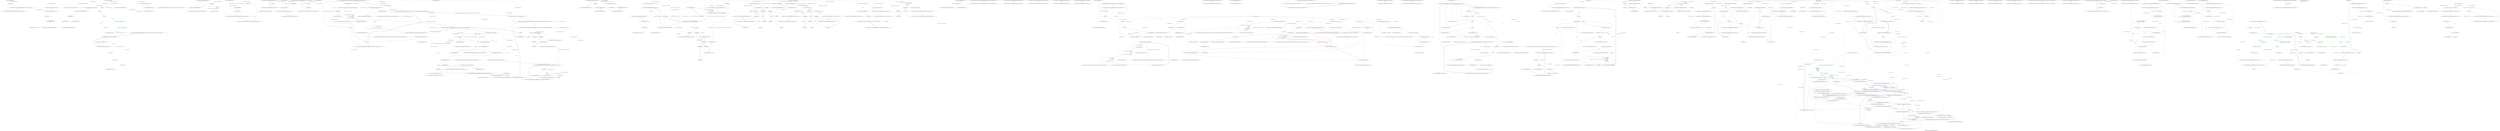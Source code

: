digraph  {
n3 [label="HangFire.Filters.ClientExceptionContext", span=""];
n0 [label="Entry HangFire.Filters.ClientExceptionContext.ClientExceptionContext(HangFire.Client.CreateContext, System.Exception)", span="8-8", cluster="HangFire.Filters.ClientExceptionContext.ClientExceptionContext(HangFire.Client.CreateContext, System.Exception)"];
n1 [label="Exception = exception", span="11-11", cluster="HangFire.Filters.ClientExceptionContext.ClientExceptionContext(HangFire.Client.CreateContext, System.Exception)"];
n2 [label="Exit HangFire.Filters.ClientExceptionContext.ClientExceptionContext(HangFire.Client.CreateContext, System.Exception)", span="8-8", cluster="HangFire.Filters.ClientExceptionContext.ClientExceptionContext(HangFire.Client.CreateContext, System.Exception)"];
m1_22 [label="Entry System.ArgumentNullException.ArgumentNullException(string)", span="0-0", cluster="System.ArgumentNullException.ArgumentNullException(string)", file="ClientJobDescriptor.cs"];
m1_30 [label="Entry HangFire.JobHelper.FromJson<T>(string)", span="44-44", cluster="HangFire.JobHelper.FromJson<T>(string)", file="ClientJobDescriptor.cs"];
m1_24 [label="Entry HangFire.Client.ClientJobDescriptor.GetParameter<T>(string)", span="92-92", cluster="HangFire.Client.ClientJobDescriptor.GetParameter<T>(string)", file="ClientJobDescriptor.cs"];
m1_25 [label="String.IsNullOrEmpty(name)", span="94-94", cluster="HangFire.Client.ClientJobDescriptor.GetParameter<T>(string)", color=green, community=0, file="ClientJobDescriptor.cs"];
m1_26 [label="throw new ArgumentNullException(''name'');", span="94-94", cluster="HangFire.Client.ClientJobDescriptor.GetParameter<T>(string)", color=green, community=0, file="ClientJobDescriptor.cs"];
m1_27 [label="return _jobParameters.ContainsKey(name)\r\n                ? JobHelper.FromJson<T>(_jobParameters[name])\r\n                : default(T);", span="96-98", cluster="HangFire.Client.ClientJobDescriptor.GetParameter<T>(string)", color=green, community=0, file="ClientJobDescriptor.cs"];
m1_28 [label="Exit HangFire.Client.ClientJobDescriptor.GetParameter<T>(string)", span="92-92", cluster="HangFire.Client.ClientJobDescriptor.GetParameter<T>(string)", file="ClientJobDescriptor.cs"];
m1_0 [label="Entry Hangfire.SqlServer.RabbitMq.Tests.FactWithTimeout.FactWithTimeout()", span="8-8", cluster="Hangfire.SqlServer.RabbitMq.Tests.FactWithTimeout.FactWithTimeout()", file="ClientJobDescriptor.cs"];
m1_3 [label="Debug.Assert(type != null)", span="28-28", cluster="HangFire.Client.ClientJobDescriptor.ClientJobDescriptor(IRedisClient, string, System.Type, System.Collections.Generic.IDictionary<string, string>, HangFire.States.JobState)", color=green, community=0, file="ClientJobDescriptor.cs"];
m1_2 [label="Exit Hangfire.SqlServer.RabbitMq.Tests.FactWithTimeout.FactWithTimeout()", span="8-8", cluster="Hangfire.SqlServer.RabbitMq.Tests.FactWithTimeout.FactWithTimeout()", file="ClientJobDescriptor.cs"];
m1_4 [label="Debug.Assert(arguments != null)", span="29-29", cluster="HangFire.Client.ClientJobDescriptor.ClientJobDescriptor(IRedisClient, string, System.Type, System.Collections.Generic.IDictionary<string, string>, HangFire.States.JobState)", color=green, community=0, file="ClientJobDescriptor.cs"];
m1_5 [label="Debug.Assert(state != null)", span="30-30", cluster="HangFire.Client.ClientJobDescriptor.ClientJobDescriptor(IRedisClient, string, System.Type, System.Collections.Generic.IDictionary<string, string>, HangFire.States.JobState)", color=green, community=0, file="ClientJobDescriptor.cs"];
m1_6 [label="_stateMachine = new StateMachine(redis)", span="32-32", cluster="HangFire.Client.ClientJobDescriptor.ClientJobDescriptor(IRedisClient, string, System.Type, System.Collections.Generic.IDictionary<string, string>, HangFire.States.JobState)", color=green, community=0, file="ClientJobDescriptor.cs"];
m1_7 [label="JobId = jobId", span="34-34", cluster="HangFire.Client.ClientJobDescriptor.ClientJobDescriptor(IRedisClient, string, System.Type, System.Collections.Generic.IDictionary<string, string>, HangFire.States.JobState)", file="ClientJobDescriptor.cs"];
m1_10 [label="_jobParameters[''Type''] = type.AssemblyQualifiedName", span="38-38", cluster="HangFire.Client.ClientJobDescriptor.ClientJobDescriptor(IRedisClient, string, System.Type, System.Collections.Generic.IDictionary<string, string>, HangFire.States.JobState)", color=green, community=0, file="ClientJobDescriptor.cs"];
m1_9 [label="State = state", span="36-36", cluster="HangFire.Client.ClientJobDescriptor.ClientJobDescriptor(IRedisClient, string, System.Type, System.Collections.Generic.IDictionary<string, string>, HangFire.States.JobState)", file="ClientJobDescriptor.cs"];
m1_11 [label="_jobParameters[''Args''] = JobHelper.ToJson(arguments)", span="39-39", cluster="HangFire.Client.ClientJobDescriptor.ClientJobDescriptor(IRedisClient, string, System.Type, System.Collections.Generic.IDictionary<string, string>, HangFire.States.JobState)", color=green, community=0, file="ClientJobDescriptor.cs"];
m1_1 [label="Timeout = Debugger.IsAttached ? Int32.MaxValue : 30 * 1000", span="10-10", cluster="Hangfire.SqlServer.RabbitMq.Tests.FactWithTimeout.FactWithTimeout()", file="ClientJobDescriptor.cs"];
m1_8 [label="Type = type", span="35-35", cluster="HangFire.Client.ClientJobDescriptor.ClientJobDescriptor(IRedisClient, string, System.Type, System.Collections.Generic.IDictionary<string, string>, HangFire.States.JobState)", file="ClientJobDescriptor.cs"];
m1_12 [label="Exit HangFire.Client.ClientJobDescriptor.ClientJobDescriptor(IRedisClient, string, System.Type, System.Collections.Generic.IDictionary<string, string>, HangFire.States.JobState)", span="19-19", cluster="HangFire.Client.ClientJobDescriptor.ClientJobDescriptor(IRedisClient, string, System.Type, System.Collections.Generic.IDictionary<string, string>, HangFire.States.JobState)", file="ClientJobDescriptor.cs"];
m1_21 [label="Entry string.IsNullOrEmpty(string)", span="0-0", cluster="string.IsNullOrEmpty(string)", file="ClientJobDescriptor.cs"];
m1_16 [label="Entry HangFire.Client.ClientJobDescriptor.SetParameter(string, object)", span="70-70", cluster="HangFire.Client.ClientJobDescriptor.SetParameter(string, object)", file="ClientJobDescriptor.cs"];
m1_19 [label="_jobParameters.Add(name, JobHelper.ToJson(value))", span="77-77", cluster="HangFire.Client.ClientJobDescriptor.SetParameter(string, object)", color=green, community=0, file="ClientJobDescriptor.cs"];
m1_17 [label="String.IsNullOrEmpty(name)", span="72-72", cluster="HangFire.Client.ClientJobDescriptor.SetParameter(string, object)", file="ClientJobDescriptor.cs"];
m1_18 [label="throw new ArgumentNullException(''name'');", span="72-72", cluster="HangFire.Client.ClientJobDescriptor.SetParameter(string, object)", file="ClientJobDescriptor.cs"];
m1_20 [label="Exit HangFire.Client.ClientJobDescriptor.SetParameter(string, object)", span="70-70", cluster="HangFire.Client.ClientJobDescriptor.SetParameter(string, object)", file="ClientJobDescriptor.cs"];
m1_34 [label="Entry HangFire.States.StateMachine.CreateInState(string, System.Collections.Generic.IDictionary<string, string>, HangFire.States.JobState)", span="58-58", cluster="HangFire.States.StateMachine.CreateInState(string, System.Collections.Generic.IDictionary<string, string>, HangFire.States.JobState)", file="ClientJobDescriptor.cs"];
m1_31 [label="Entry HangFire.Client.ClientJobDescriptor.Create()", span="101-101", cluster="HangFire.Client.ClientJobDescriptor.Create()", file="ClientJobDescriptor.cs"];
m1_32 [label="_stateMachine.CreateInState(JobId, _jobParameters, State)", span="103-103", cluster="HangFire.Client.ClientJobDescriptor.Create()", file="ClientJobDescriptor.cs"];
m1_33 [label="Exit HangFire.Client.ClientJobDescriptor.Create()", span="101-101", cluster="HangFire.Client.ClientJobDescriptor.Create()", file="ClientJobDescriptor.cs"];
m1_15 [label="Entry HangFire.JobHelper.ToJson(object)", span="39-39", cluster="HangFire.JobHelper.ToJson(object)", file="ClientJobDescriptor.cs"];
m1_29 [label="Entry System.Collections.Generic.IDictionary<TKey, TValue>.ContainsKey(TKey)", span="0-0", cluster="System.Collections.Generic.IDictionary<TKey, TValue>.ContainsKey(TKey)", file="ClientJobDescriptor.cs"];
m1_23 [label="Entry System.Collections.Generic.IDictionary<TKey, TValue>.Add(TKey, TValue)", span="0-0", cluster="System.Collections.Generic.IDictionary<TKey, TValue>.Add(TKey, TValue)", file="ClientJobDescriptor.cs"];
m1_13 [label="Entry System.Diagnostics.Debug.Assert(bool)", span="0-0", cluster="System.Diagnostics.Debug.Assert(bool)", file="ClientJobDescriptor.cs"];
m1_14 [label="Entry HangFire.States.StateMachine.StateMachine(IRedisClient)", span="32-32", cluster="HangFire.States.StateMachine.StateMachine(IRedisClient)", file="ClientJobDescriptor.cs"];
m1_35 [label="HangFire.Client.ClientJobDescriptor", span="", file="ClientJobDescriptor.cs"];
m2_5 [label="Entry HangFire.Web.CombinedResourceHandler.WriteResponse()", span="20-20", cluster="HangFire.Web.CombinedResourceHandler.WriteResponse()", file="CombinedResourceHandler.cs"];
m2_6 [label=_resourceNames, span="22-22", cluster="HangFire.Web.CombinedResourceHandler.WriteResponse()", file="CombinedResourceHandler.cs"];
m2_7 [label="WriteResource(\r\n                    _assembly,\r\n                    string.Format(''{0}.{1}'', _baseNamespace, resourceName))", span="24-26", cluster="HangFire.Web.CombinedResourceHandler.WriteResponse()", file="CombinedResourceHandler.cs"];
m2_8 [label="Exit HangFire.Web.CombinedResourceHandler.WriteResponse()", span="20-20", cluster="HangFire.Web.CombinedResourceHandler.WriteResponse()", file="CombinedResourceHandler.cs"];
m2_10 [label="Entry HangFire.Web.EmbeddedResourceHandler.WriteResource(System.Reflection.Assembly, string)", span="34-34", cluster="HangFire.Web.EmbeddedResourceHandler.WriteResource(System.Reflection.Assembly, string)", file="CombinedResourceHandler.cs"];
m2_0 [label="Entry HangFire.Web.CombinedResourceHandler.CombinedResourceHandler(System.Reflection.Assembly, string, params string[])", span="10-10", cluster="HangFire.Web.CombinedResourceHandler.CombinedResourceHandler(System.Reflection.Assembly, string, params string[])", file="CombinedResourceHandler.cs"];
m2_1 [label="_assembly = assembly", span="15-15", cluster="HangFire.Web.CombinedResourceHandler.CombinedResourceHandler(System.Reflection.Assembly, string, params string[])", file="CombinedResourceHandler.cs"];
m2_2 [label="_baseNamespace = baseNamespace", span="16-16", cluster="HangFire.Web.CombinedResourceHandler.CombinedResourceHandler(System.Reflection.Assembly, string, params string[])", file="CombinedResourceHandler.cs"];
m2_3 [label="_resourceNames = resourceNames", span="17-17", cluster="HangFire.Web.CombinedResourceHandler.CombinedResourceHandler(System.Reflection.Assembly, string, params string[])", file="CombinedResourceHandler.cs"];
m2_4 [label="Exit HangFire.Web.CombinedResourceHandler.CombinedResourceHandler(System.Reflection.Assembly, string, params string[])", span="10-10", cluster="HangFire.Web.CombinedResourceHandler.CombinedResourceHandler(System.Reflection.Assembly, string, params string[])", file="CombinedResourceHandler.cs"];
m2_9 [label="Entry string.Format(string, object, object)", span="0-0", cluster="string.Format(string, object, object)", file="CombinedResourceHandler.cs"];
m2_11 [label="HangFire.Web.CombinedResourceHandler", span="", file="CombinedResourceHandler.cs"];
m3_0 [label="Entry HangFire.Client.CreateContext.CreateContext(HangFire.Client.CreateContext)", span="6-6", cluster="HangFire.Client.CreateContext.CreateContext(HangFire.Client.CreateContext)", file="CreateContext.cs"];
m3_1 [label="Items = context.Items", span="9-9", cluster="HangFire.Client.CreateContext.CreateContext(HangFire.Client.CreateContext)", file="CreateContext.cs"];
m3_2 [label="Exit HangFire.Client.CreateContext.CreateContext(HangFire.Client.CreateContext)", span="6-6", cluster="HangFire.Client.CreateContext.CreateContext(HangFire.Client.CreateContext)", file="CreateContext.cs"];
m3_7 [label="Entry System.Collections.Generic.Dictionary<TKey, TValue>.Dictionary()", span="0-0", cluster="System.Collections.Generic.Dictionary<TKey, TValue>.Dictionary()", file="CreateContext.cs"];
m3_3 [label="Entry HangFire.Client.CreateContext.CreateContext(HangFire.Client.ClientJobDescriptor)", span="12-12", cluster="HangFire.Client.CreateContext.CreateContext(HangFire.Client.ClientJobDescriptor)", file="CreateContext.cs"];
m3_4 [label="JobDescriptor = jobDescriptor", span="14-14", cluster="HangFire.Client.CreateContext.CreateContext(HangFire.Client.ClientJobDescriptor)", file="CreateContext.cs"];
m3_5 [label="Items = new Dictionary<string, object>()", span="15-15", cluster="HangFire.Client.CreateContext.CreateContext(HangFire.Client.ClientJobDescriptor)", file="CreateContext.cs"];
m3_6 [label="Exit HangFire.Client.CreateContext.CreateContext(HangFire.Client.ClientJobDescriptor)", span="12-12", cluster="HangFire.Client.CreateContext.CreateContext(HangFire.Client.ClientJobDescriptor)", file="CreateContext.cs"];
m3_8 [label="HangFire.Client.CreateContext", span="", file="CreateContext.cs"];
m4_0 [label="Entry HangFire.Filters.CreatedContext.CreatedContext(HangFire.Client.CreateContext, bool, System.Exception)", span="8-8", cluster="HangFire.Filters.CreatedContext.CreatedContext(HangFire.Client.CreateContext, bool, System.Exception)", file="CreatedContext.cs"];
m4_1 [label="Canceled = canceled", span="14-14", cluster="HangFire.Filters.CreatedContext.CreatedContext(HangFire.Client.CreateContext, bool, System.Exception)", file="CreatedContext.cs"];
m4_2 [label="Exception = exception", span="15-15", cluster="HangFire.Filters.CreatedContext.CreatedContext(HangFire.Client.CreateContext, bool, System.Exception)", file="CreatedContext.cs"];
m4_3 [label="Exit HangFire.Filters.CreatedContext.CreatedContext(HangFire.Client.CreateContext, bool, System.Exception)", span="8-8", cluster="HangFire.Filters.CreatedContext.CreatedContext(HangFire.Client.CreateContext, bool, System.Exception)", file="CreatedContext.cs"];
m4_4 [label="HangFire.Filters.CreatedContext", span="", file="CreatedContext.cs"];
m5_22 [label="Entry Hangfire.States.StateChangeProcess.ChangeState(Hangfire.States.IStateMachine, Hangfire.States.StateContext, Hangfire.States.IState, string)", span="53-53", cluster="Hangfire.States.StateChangeProcess.ChangeState(Hangfire.States.IStateMachine, Hangfire.States.StateContext, Hangfire.States.IState, string)", file="CreatingContext.cs"];
m5_23 [label="var filterInfo = GetFilters(context.Job)", span="57-57", cluster="Hangfire.States.StateChangeProcess.ChangeState(Hangfire.States.IStateMachine, Hangfire.States.StateContext, Hangfire.States.IState, string)", file="CreatingContext.cs"];
m5_24 [label="var electStateContext = new ElectStateContext(context, _connection, stateMachine, toState, oldStateName)", span="58-58", cluster="Hangfire.States.StateChangeProcess.ChangeState(Hangfire.States.IStateMachine, Hangfire.States.StateContext, Hangfire.States.IState, string)", file="CreatingContext.cs"];
m5_27 [label="var applyStateContext = new ApplyStateContext(\r\n                    context, \r\n                    electStateContext.CandidateState, \r\n                    oldStateName,\r\n                    electStateContext.TraversedStates)", span="65-69", cluster="Hangfire.States.StateChangeProcess.ChangeState(Hangfire.States.IStateMachine, Hangfire.States.StateContext, Hangfire.States.IState, string)", file="CreatingContext.cs"];
m5_32 [label="var applyStateContext = new ApplyStateContext(context, failedState, oldStateName, Enumerable.Empty<IState>())", span="83-83", cluster="Hangfire.States.StateChangeProcess.ChangeState(Hangfire.States.IStateMachine, Hangfire.States.StateContext, Hangfire.States.IState, string)", file="CreatingContext.cs"];
m5_25 [label="filterInfo.ElectStateFilters", span="60-60", cluster="Hangfire.States.StateChangeProcess.ChangeState(Hangfire.States.IStateMachine, Hangfire.States.StateContext, Hangfire.States.IState, string)", file="CreatingContext.cs"];
m5_28 [label="ApplyState(applyStateContext, filterInfo.ApplyStateFilters)", span="71-71", cluster="Hangfire.States.StateChangeProcess.ChangeState(Hangfire.States.IStateMachine, Hangfire.States.StateContext, Hangfire.States.IState, string)", file="CreatingContext.cs"];
m5_26 [label="filter.OnStateElection(electStateContext)", span="62-62", cluster="Hangfire.States.StateChangeProcess.ChangeState(Hangfire.States.IStateMachine, Hangfire.States.StateContext, Hangfire.States.IState, string)", file="CreatingContext.cs"];
m5_29 [label="return true;", span="74-74", cluster="Hangfire.States.StateChangeProcess.ChangeState(Hangfire.States.IStateMachine, Hangfire.States.StateContext, Hangfire.States.IState, string)", file="CreatingContext.cs"];
m5_30 [label=Exception, span="76-76", cluster="Hangfire.States.StateChangeProcess.ChangeState(Hangfire.States.IStateMachine, Hangfire.States.StateContext, Hangfire.States.IState, string)", file="CreatingContext.cs"];
m5_31 [label="var failedState = new FailedState(ex)\r\n                {\r\n                    Reason = ''An exception occurred during the transition of job's state''\r\n                }", span="78-81", cluster="Hangfire.States.StateChangeProcess.ChangeState(Hangfire.States.IStateMachine, Hangfire.States.StateContext, Hangfire.States.IState, string)", file="CreatingContext.cs"];
m5_33 [label="ApplyState(applyStateContext, Enumerable.Empty<IApplyStateFilter>())", span="87-87", cluster="Hangfire.States.StateChangeProcess.ChangeState(Hangfire.States.IStateMachine, Hangfire.States.StateContext, Hangfire.States.IState, string)", file="CreatingContext.cs"];
m5_34 [label="return false;", span="90-90", cluster="Hangfire.States.StateChangeProcess.ChangeState(Hangfire.States.IStateMachine, Hangfire.States.StateContext, Hangfire.States.IState, string)", file="CreatingContext.cs"];
m5_35 [label="Exit Hangfire.States.StateChangeProcess.ChangeState(Hangfire.States.IStateMachine, Hangfire.States.StateContext, Hangfire.States.IState, string)", span="53-53", cluster="Hangfire.States.StateChangeProcess.ChangeState(Hangfire.States.IStateMachine, Hangfire.States.StateContext, Hangfire.States.IState, string)", file="CreatingContext.cs"];
m5_8 [label="Entry System.ArgumentNullException.ArgumentNullException(string)", span="0-0", cluster="System.ArgumentNullException.ArgumentNullException(string)", file="CreatingContext.cs"];
m5_41 [label="Entry Hangfire.States.FailedState.FailedState(System.Exception)", span="26-26", cluster="Hangfire.States.FailedState.FailedState(System.Exception)", file="CreatingContext.cs"];
m5_37 [label="Entry Hangfire.States.ElectStateContext.ElectStateContext(Hangfire.States.StateContext, Hangfire.Storage.IStorageConnection, Hangfire.States.IStateMachine, Hangfire.States.IState, string)", span="30-30", cluster="Hangfire.States.ElectStateContext.ElectStateContext(Hangfire.States.StateContext, Hangfire.Storage.IStorageConnection, Hangfire.States.IStateMachine, Hangfire.States.IState, string)", file="CreatingContext.cs"];
m5_63 [label="Entry Hangfire.States.IStateHandler.Unapply(Hangfire.States.ApplyStateContext, Hangfire.Storage.IWriteOnlyTransaction)", span="25-25", cluster="Hangfire.States.IStateHandler.Unapply(Hangfire.States.ApplyStateContext, Hangfire.Storage.IWriteOnlyTransaction)", file="CreatingContext.cs"];
m5_38 [label="Entry Hangfire.States.IElectStateFilter.OnStateElection(Hangfire.States.ElectStateContext)", span="30-30", cluster="Hangfire.States.IElectStateFilter.OnStateElection(Hangfire.States.ElectStateContext)", file="CreatingContext.cs"];
m5_66 [label="Entry Hangfire.States.IStateHandler.Apply(Hangfire.States.ApplyStateContext, Hangfire.Storage.IWriteOnlyTransaction)", span="24-24", cluster="Hangfire.States.IStateHandler.Apply(Hangfire.States.ApplyStateContext, Hangfire.Storage.IWriteOnlyTransaction)", file="CreatingContext.cs"];
m5_0 [label="Entry Hangfire.States.StateChangeProcess.StateChangeProcess(Hangfire.Storage.IStorageConnection, Hangfire.States.StateHandlerCollection)", span="33-33", cluster="Hangfire.States.StateChangeProcess.StateChangeProcess(Hangfire.Storage.IStorageConnection, Hangfire.States.StateHandlerCollection)", file="CreatingContext.cs"];
m5_1 [label="connection == null", span="35-35", cluster="Hangfire.States.StateChangeProcess.StateChangeProcess(Hangfire.Storage.IStorageConnection, Hangfire.States.StateHandlerCollection)", file="CreatingContext.cs"];
m5_3 [label="handlers == null", span="36-36", cluster="Hangfire.States.StateChangeProcess.StateChangeProcess(Hangfire.Storage.IStorageConnection, Hangfire.States.StateHandlerCollection)", file="CreatingContext.cs"];
m5_5 [label="_connection = connection", span="38-38", cluster="Hangfire.States.StateChangeProcess.StateChangeProcess(Hangfire.Storage.IStorageConnection, Hangfire.States.StateHandlerCollection)", file="CreatingContext.cs"];
m5_6 [label="_handlers = handlers", span="39-39", cluster="Hangfire.States.StateChangeProcess.StateChangeProcess(Hangfire.Storage.IStorageConnection, Hangfire.States.StateHandlerCollection)", file="CreatingContext.cs"];
m5_2 [label="throw new ArgumentNullException(''connection'');", span="35-35", cluster="Hangfire.States.StateChangeProcess.StateChangeProcess(Hangfire.Storage.IStorageConnection, Hangfire.States.StateHandlerCollection)", file="CreatingContext.cs"];
m5_4 [label="throw new ArgumentNullException(''handlers'');", span="36-36", cluster="Hangfire.States.StateChangeProcess.StateChangeProcess(Hangfire.Storage.IStorageConnection, Hangfire.States.StateHandlerCollection)", file="CreatingContext.cs"];
m5_7 [label="Exit Hangfire.States.StateChangeProcess.StateChangeProcess(Hangfire.Storage.IStorageConnection, Hangfire.States.StateHandlerCollection)", span="33-33", cluster="Hangfire.States.StateChangeProcess.StateChangeProcess(Hangfire.Storage.IStorageConnection, Hangfire.States.StateHandlerCollection)", file="CreatingContext.cs"];
m5_39 [label="Entry Hangfire.States.ApplyStateContext.ApplyStateContext(Hangfire.States.StateContext, Hangfire.States.IState, string, System.Collections.Generic.IEnumerable<Hangfire.States.IState>)", span="24-24", cluster="Hangfire.States.ApplyStateContext.ApplyStateContext(Hangfire.States.StateContext, Hangfire.States.IState, string, System.Collections.Generic.IEnumerable<Hangfire.States.IState>)", file="CreatingContext.cs"];
m5_74 [label="Entry System.Func<T, TResult>.Invoke(T)", span="0-0", cluster="System.Func<T, TResult>.Invoke(T)", file="CreatingContext.cs"];
m5_40 [label="Entry Hangfire.States.StateChangeProcess.ApplyState(Hangfire.States.ApplyStateContext, System.Collections.Generic.IEnumerable<Hangfire.States.IApplyStateFilter>)", span="94-94", cluster="Hangfire.States.StateChangeProcess.ApplyState(Hangfire.States.ApplyStateContext, System.Collections.Generic.IEnumerable<Hangfire.States.IApplyStateFilter>)", file="CreatingContext.cs"];
m5_43 [label="var transaction = _connection.CreateWriteTransaction()", span="96-96", cluster="Hangfire.States.StateChangeProcess.ApplyState(Hangfire.States.ApplyStateContext, System.Collections.Generic.IEnumerable<Hangfire.States.IApplyStateFilter>)", file="CreatingContext.cs"];
m5_44 [label="context.TraversedStates", span="98-98", cluster="Hangfire.States.StateChangeProcess.ApplyState(Hangfire.States.ApplyStateContext, System.Collections.Generic.IEnumerable<Hangfire.States.IApplyStateFilter>)", file="CreatingContext.cs"];
m5_45 [label="transaction.AddJobState(context.JobId, state)", span="100-100", cluster="Hangfire.States.StateChangeProcess.ApplyState(Hangfire.States.ApplyStateContext, System.Collections.Generic.IEnumerable<Hangfire.States.IApplyStateFilter>)", file="CreatingContext.cs"];
m5_46 [label="_handlers.GetHandlers(context.OldStateName)", span="103-103", cluster="Hangfire.States.StateChangeProcess.ApplyState(Hangfire.States.ApplyStateContext, System.Collections.Generic.IEnumerable<Hangfire.States.IApplyStateFilter>)", file="CreatingContext.cs"];
m5_47 [label="handler.Unapply(context, transaction)", span="105-105", cluster="Hangfire.States.StateChangeProcess.ApplyState(Hangfire.States.ApplyStateContext, System.Collections.Generic.IEnumerable<Hangfire.States.IApplyStateFilter>)", file="CreatingContext.cs"];
m5_48 [label=filters, span="108-108", cluster="Hangfire.States.StateChangeProcess.ApplyState(Hangfire.States.ApplyStateContext, System.Collections.Generic.IEnumerable<Hangfire.States.IApplyStateFilter>)", file="CreatingContext.cs"];
m5_49 [label="filter.OnStateUnapplied(context, transaction)", span="110-110", cluster="Hangfire.States.StateChangeProcess.ApplyState(Hangfire.States.ApplyStateContext, System.Collections.Generic.IEnumerable<Hangfire.States.IApplyStateFilter>)", file="CreatingContext.cs"];
m5_50 [label="transaction.SetJobState(context.JobId, context.NewState)", span="113-113", cluster="Hangfire.States.StateChangeProcess.ApplyState(Hangfire.States.ApplyStateContext, System.Collections.Generic.IEnumerable<Hangfire.States.IApplyStateFilter>)", file="CreatingContext.cs"];
m5_51 [label="_handlers.GetHandlers(context.NewState.Name)", span="115-115", cluster="Hangfire.States.StateChangeProcess.ApplyState(Hangfire.States.ApplyStateContext, System.Collections.Generic.IEnumerable<Hangfire.States.IApplyStateFilter>)", file="CreatingContext.cs"];
m5_52 [label="handler.Apply(context, transaction)", span="117-117", cluster="Hangfire.States.StateChangeProcess.ApplyState(Hangfire.States.ApplyStateContext, System.Collections.Generic.IEnumerable<Hangfire.States.IApplyStateFilter>)", file="CreatingContext.cs"];
m5_53 [label=filters, span="120-120", cluster="Hangfire.States.StateChangeProcess.ApplyState(Hangfire.States.ApplyStateContext, System.Collections.Generic.IEnumerable<Hangfire.States.IApplyStateFilter>)", file="CreatingContext.cs"];
m5_54 [label="filter.OnStateApplied(context, transaction)", span="122-122", cluster="Hangfire.States.StateChangeProcess.ApplyState(Hangfire.States.ApplyStateContext, System.Collections.Generic.IEnumerable<Hangfire.States.IApplyStateFilter>)", file="CreatingContext.cs"];
m5_55 [label="context.NewState.IsFinal", span="125-125", cluster="Hangfire.States.StateChangeProcess.ApplyState(Hangfire.States.ApplyStateContext, System.Collections.Generic.IEnumerable<Hangfire.States.IApplyStateFilter>)", file="CreatingContext.cs"];
m5_56 [label="transaction.ExpireJob(context.JobId, context.JobExpirationTimeout)", span="127-127", cluster="Hangfire.States.StateChangeProcess.ApplyState(Hangfire.States.ApplyStateContext, System.Collections.Generic.IEnumerable<Hangfire.States.IApplyStateFilter>)", file="CreatingContext.cs"];
m5_57 [label="transaction.PersistJob(context.JobId)", span="131-131", cluster="Hangfire.States.StateChangeProcess.ApplyState(Hangfire.States.ApplyStateContext, System.Collections.Generic.IEnumerable<Hangfire.States.IApplyStateFilter>)", file="CreatingContext.cs"];
m5_58 [label="transaction.Commit()", span="134-134", cluster="Hangfire.States.StateChangeProcess.ApplyState(Hangfire.States.ApplyStateContext, System.Collections.Generic.IEnumerable<Hangfire.States.IApplyStateFilter>)", file="CreatingContext.cs"];
m5_59 [label="Exit Hangfire.States.StateChangeProcess.ApplyState(Hangfire.States.ApplyStateContext, System.Collections.Generic.IEnumerable<Hangfire.States.IApplyStateFilter>)", span="94-94", cluster="Hangfire.States.StateChangeProcess.ApplyState(Hangfire.States.ApplyStateContext, System.Collections.Generic.IEnumerable<Hangfire.States.IApplyStateFilter>)", file="CreatingContext.cs"];
m5_60 [label="Entry Hangfire.Storage.IStorageConnection.CreateWriteTransaction()", span="27-27", cluster="Hangfire.Storage.IStorageConnection.CreateWriteTransaction()", file="CreatingContext.cs"];
m5_62 [label="Entry Hangfire.States.StateHandlerCollection.GetHandlers(string)", span="50-50", cluster="Hangfire.States.StateHandlerCollection.GetHandlers(string)", file="CreatingContext.cs"];
m5_68 [label="Entry Hangfire.Storage.IWriteOnlyTransaction.ExpireJob(string, System.TimeSpan)", span="26-26", cluster="Hangfire.Storage.IWriteOnlyTransaction.ExpireJob(string, System.TimeSpan)", file="CreatingContext.cs"];
m5_36 [label="Entry Hangfire.States.StateChangeProcess.GetFilters(Hangfire.Common.Job)", span="138-138", cluster="Hangfire.States.StateChangeProcess.GetFilters(Hangfire.Common.Job)", file="CreatingContext.cs"];
m5_71 [label="return new JobFilterInfo(_getFiltersThunk(job));", span="140-140", cluster="Hangfire.States.StateChangeProcess.GetFilters(Hangfire.Common.Job)", file="CreatingContext.cs"];
m5_72 [label="Exit Hangfire.States.StateChangeProcess.GetFilters(Hangfire.Common.Job)", span="138-138", cluster="Hangfire.States.StateChangeProcess.GetFilters(Hangfire.Common.Job)", file="CreatingContext.cs"];
m5_61 [label="Entry Hangfire.Storage.IWriteOnlyTransaction.AddJobState(string, Hangfire.States.IState)", span="29-29", cluster="Hangfire.Storage.IWriteOnlyTransaction.AddJobState(string, Hangfire.States.IState)", file="CreatingContext.cs"];
m5_70 [label="Entry Hangfire.Storage.IWriteOnlyTransaction.Commit()", span="54-54", cluster="Hangfire.Storage.IWriteOnlyTransaction.Commit()", file="CreatingContext.cs"];
m5_18 [label="Entry lambda expression", span="50-50", cluster="lambda expression", file="CreatingContext.cs"];
m5_15 [label="filters.Select(f => new JobFilter(f, JobFilterScope.Type, null))", span="50-50", cluster="lambda expression", file="CreatingContext.cs"];
m5_14 [label="Entry lambda expression", span="50-50", cluster="lambda expression", file="CreatingContext.cs"];
m5_16 [label="Exit lambda expression", span="50-50", cluster="lambda expression", file="CreatingContext.cs"];
m5_19 [label="new JobFilter(f, JobFilterScope.Type, null)", span="50-50", cluster="lambda expression", file="CreatingContext.cs"];
m5_20 [label="Exit lambda expression", span="50-50", cluster="lambda expression", file="CreatingContext.cs"];
m5_17 [label="Entry Unk.Select", span="", cluster="Unk.Select", file="CreatingContext.cs"];
m5_64 [label="Entry Hangfire.States.IApplyStateFilter.OnStateUnapplied(Hangfire.States.ApplyStateContext, Hangfire.Storage.IWriteOnlyTransaction)", span="36-36", cluster="Hangfire.States.IApplyStateFilter.OnStateUnapplied(Hangfire.States.ApplyStateContext, Hangfire.Storage.IWriteOnlyTransaction)", file="CreatingContext.cs"];
m5_69 [label="Entry Hangfire.Storage.IWriteOnlyTransaction.PersistJob(string)", span="27-27", cluster="Hangfire.Storage.IWriteOnlyTransaction.PersistJob(string)", file="CreatingContext.cs"];
m5_73 [label="Entry Hangfire.Common.JobFilterInfo.JobFilterInfo(System.Collections.Generic.IEnumerable<Hangfire.Common.JobFilter>)", span="40-40", cluster="Hangfire.Common.JobFilterInfo.JobFilterInfo(System.Collections.Generic.IEnumerable<Hangfire.Common.JobFilter>)", file="CreatingContext.cs"];
m5_21 [label="Entry Hangfire.Common.JobFilter.JobFilter(object, Hangfire.Common.JobFilterScope, int?)", span="38-38", cluster="Hangfire.Common.JobFilter.JobFilter(object, Hangfire.Common.JobFilterScope, int?)", file="CreatingContext.cs"];
m5_65 [label="Entry Hangfire.Storage.IWriteOnlyTransaction.SetJobState(string, Hangfire.States.IState)", span="28-28", cluster="Hangfire.Storage.IWriteOnlyTransaction.SetJobState(string, Hangfire.States.IState)", file="CreatingContext.cs"];
m5_9 [label="Entry Hangfire.States.StateChangeProcess.StateChangeProcess(Hangfire.Storage.IStorageConnection, Hangfire.States.StateHandlerCollection, System.Collections.Generic.IEnumerable<object>)", span="42-42", cluster="Hangfire.States.StateChangeProcess.StateChangeProcess(Hangfire.Storage.IStorageConnection, Hangfire.States.StateHandlerCollection, System.Collections.Generic.IEnumerable<object>)", file="CreatingContext.cs"];
m5_10 [label="filters == null", span="48-48", cluster="Hangfire.States.StateChangeProcess.StateChangeProcess(Hangfire.Storage.IStorageConnection, Hangfire.States.StateHandlerCollection, System.Collections.Generic.IEnumerable<object>)", file="CreatingContext.cs"];
m5_12 [label="_getFiltersThunk = md => filters.Select(f => new JobFilter(f, JobFilterScope.Type, null))", span="50-50", cluster="Hangfire.States.StateChangeProcess.StateChangeProcess(Hangfire.Storage.IStorageConnection, Hangfire.States.StateHandlerCollection, System.Collections.Generic.IEnumerable<object>)", file="CreatingContext.cs"];
m5_11 [label="throw new ArgumentNullException(''filters'');", span="48-48", cluster="Hangfire.States.StateChangeProcess.StateChangeProcess(Hangfire.Storage.IStorageConnection, Hangfire.States.StateHandlerCollection, System.Collections.Generic.IEnumerable<object>)", file="CreatingContext.cs"];
m5_13 [label="Exit Hangfire.States.StateChangeProcess.StateChangeProcess(Hangfire.Storage.IStorageConnection, Hangfire.States.StateHandlerCollection, System.Collections.Generic.IEnumerable<object>)", span="42-42", cluster="Hangfire.States.StateChangeProcess.StateChangeProcess(Hangfire.Storage.IStorageConnection, Hangfire.States.StateHandlerCollection, System.Collections.Generic.IEnumerable<object>)", file="CreatingContext.cs"];
m5_42 [label="Entry System.Linq.Enumerable.Empty<TResult>()", span="0-0", cluster="System.Linq.Enumerable.Empty<TResult>()", file="CreatingContext.cs"];
m5_67 [label="Entry Hangfire.States.IApplyStateFilter.OnStateApplied(Hangfire.States.ApplyStateContext, Hangfire.Storage.IWriteOnlyTransaction)", span="29-29", cluster="Hangfire.States.IApplyStateFilter.OnStateApplied(Hangfire.States.ApplyStateContext, Hangfire.Storage.IWriteOnlyTransaction)", file="CreatingContext.cs"];
m5_75 [label="Hangfire.States.StateChangeProcess", span="", file="CreatingContext.cs"];
m5_76 [label="System.Collections.Generic.IEnumerable<object>", span="", file="CreatingContext.cs"];
m7_6 [label="Entry HangFire.Web.GenericHandler.ProcessRequest(HttpContext)", span="21-21", cluster="HangFire.Web.GenericHandler.ProcessRequest(HttpContext)", file="GenericHandler.cs"];
m7_7 [label="ProcessRequest()", span="23-23", cluster="HangFire.Web.GenericHandler.ProcessRequest(HttpContext)", file="GenericHandler.cs"];
m7_8 [label="Exit HangFire.Web.GenericHandler.ProcessRequest(HttpContext)", span="21-21", cluster="HangFire.Web.GenericHandler.ProcessRequest(HttpContext)", file="GenericHandler.cs"];
m7_3 [label="Entry HttpContextWrapper.cstr", span="", cluster="HttpContextWrapper.cstr", file="GenericHandler.cs"];
m7_0 [label="Entry HangFire.Web.GenericHandler.GenericHandler()", span="6-6", cluster="HangFire.Web.GenericHandler.GenericHandler()", file="GenericHandler.cs"];
m7_1 [label="Context = new HttpContextWrapper(HttpContext.Current)", span="8-8", cluster="HangFire.Web.GenericHandler.GenericHandler()", file="GenericHandler.cs"];
m7_2 [label="Exit HangFire.Web.GenericHandler.GenericHandler()", span="6-6", cluster="HangFire.Web.GenericHandler.GenericHandler()", file="GenericHandler.cs"];
m7_4 [label="Entry HangFire.Web.GenericHandler.ProcessRequest()", span="19-19", cluster="HangFire.Web.GenericHandler.ProcessRequest()", file="GenericHandler.cs"];
m7_5 [label="Exit HangFire.Web.GenericHandler.ProcessRequest()", span="19-19", cluster="HangFire.Web.GenericHandler.ProcessRequest()", file="GenericHandler.cs"];
m7_9 [label="HangFire.Web.GenericHandler", span="", file="GenericHandler.cs"];
m8_10 [label="Exit HangFire.Filters.GlobalJobFilterCollection.Contains(HangFire.Filters.IJobFilter)", span="27-27", cluster="HangFire.Filters.GlobalJobFilterCollection.Contains(HangFire.Filters.IJobFilter)", file="GlobalJobFilterCollection.cs"];
m8_22 [label="Exit lambda expression", span="38-38", cluster="lambda expression", file="GlobalJobFilterCollection.cs"];
m8_45 [label="Entry HangFire.Server.WorkerManager.CreateWorkerSupervisor(HangFire.Server.WorkerContext)", span="62-62", cluster="HangFire.Server.WorkerManager.CreateWorkerSupervisor(HangFire.Server.WorkerContext)", file="GlobalJobFilterCollection.cs"];
m8_8 [label="Entry Mock<IJobPerformanceProcess>.cstr", span="", cluster="Mock<IJobPerformanceProcess>.cstr", file="GlobalJobFilterCollection.cs"];
m8_9 [label="Entry Mock<JobActivator>.cstr", span="", cluster="Mock<JobActivator>.cstr", file="GlobalJobFilterCollection.cs"];
m8_34 [label="Entry Unk.Equal", span="", cluster="Unk.Equal", file="GlobalJobFilterCollection.cs"];
m8_15 [label="Entry lambda expression", span="37-37", cluster="lambda expression", file="GlobalJobFilterCollection.cs"];
m8_47 [label="Entry HangFire.Core.Tests.Server.WorkerManagerFacts.Execute_CallsStartMethodOnAllWorkers()", span="70-70", cluster="HangFire.Core.Tests.Server.WorkerManagerFacts.Execute_CallsStartMethodOnAllWorkers()", file="GlobalJobFilterCollection.cs"];
m8_48 [label="_manager.Object.Execute(new CancellationToken(true))", span="72-72", cluster="HangFire.Core.Tests.Server.WorkerManagerFacts.Execute_CallsStartMethodOnAllWorkers()", file="GlobalJobFilterCollection.cs"];
m8_49 [label="_workerSupervisors[0].Verify(x => x.Start())", span="74-74", cluster="HangFire.Core.Tests.Server.WorkerManagerFacts.Execute_CallsStartMethodOnAllWorkers()", file="GlobalJobFilterCollection.cs"];
m8_50 [label="_workerSupervisors[1].Verify(x => x.Start())", span="75-75", cluster="HangFire.Core.Tests.Server.WorkerManagerFacts.Execute_CallsStartMethodOnAllWorkers()", file="GlobalJobFilterCollection.cs"];
m8_51 [label="Exit HangFire.Core.Tests.Server.WorkerManagerFacts.Execute_CallsStartMethodOnAllWorkers()", span="70-70", cluster="HangFire.Core.Tests.Server.WorkerManagerFacts.Execute_CallsStartMethodOnAllWorkers()", file="GlobalJobFilterCollection.cs"];
m8_70 [label="Entry Unk.Stop", span="", cluster="Unk.Stop", file="GlobalJobFilterCollection.cs"];
m8_74 [label="Entry HangFire.Core.Tests.Server.WorkerManagerFacts.Execute_CallsDisposeMethodOnAllWorkers()", span="88-88", cluster="HangFire.Core.Tests.Server.WorkerManagerFacts.Execute_CallsDisposeMethodOnAllWorkers()", file="GlobalJobFilterCollection.cs"];
m8_75 [label="_manager.Object.Execute(new CancellationToken(true))", span="90-90", cluster="HangFire.Core.Tests.Server.WorkerManagerFacts.Execute_CallsDisposeMethodOnAllWorkers()", file="GlobalJobFilterCollection.cs"];
m8_76 [label="_workerSupervisors[0].Verify(x => x.Dispose())", span="92-92", cluster="HangFire.Core.Tests.Server.WorkerManagerFacts.Execute_CallsDisposeMethodOnAllWorkers()", file="GlobalJobFilterCollection.cs"];
m8_77 [label="_workerSupervisors[1].Verify(x => x.Dispose())", span="93-93", cluster="HangFire.Core.Tests.Server.WorkerManagerFacts.Execute_CallsDisposeMethodOnAllWorkers()", file="GlobalJobFilterCollection.cs"];
m8_78 [label="Exit HangFire.Core.Tests.Server.WorkerManagerFacts.Execute_CallsDisposeMethodOnAllWorkers()", span="88-88", cluster="HangFire.Core.Tests.Server.WorkerManagerFacts.Execute_CallsDisposeMethodOnAllWorkers()", file="GlobalJobFilterCollection.cs"];
m8_4 [label="_manager.Setup(x => x.CreateWorkerSupervisor(It.IsNotNull<WorkerContext>()))\r\n                .Returns((WorkerContext context) => _workerSupervisors[context.WorkerNumber - 1].Object)", span="37-38", cluster="HangFire.Core.Tests.Server.WorkerManagerFacts.WorkerManagerFacts()", file="GlobalJobFilterCollection.cs"];
m8_5 [label="Exit HangFire.Core.Tests.Server.WorkerManagerFacts.WorkerManagerFacts()", span="18-18", cluster="HangFire.Core.Tests.Server.WorkerManagerFacts.WorkerManagerFacts()", file="GlobalJobFilterCollection.cs"];
m8_6 [label="Entry SharedWorkerContext.cstr", span="", cluster="SharedWorkerContext.cstr", file="GlobalJobFilterCollection.cs"];
m8_11 [label="Entry System.Collections.Generic.List<T>.Contains(T)", span="0-0", cluster="System.Collections.Generic.List<T>.Contains(T)", file="GlobalJobFilterCollection.cs"];
m8_12 [label="Entry HangFire.Filters.GlobalJobFilterCollection.Remove(HangFire.Filters.IJobFilter)", span="32-32", cluster="HangFire.Filters.GlobalJobFilterCollection.Remove(HangFire.Filters.IJobFilter)", file="GlobalJobFilterCollection.cs"];
m8_0 [label="Entry HangFire.Filters.GlobalJobFilterCollection.Add(HangFire.Filters.IJobFilter)", span="17-17", cluster="HangFire.Filters.GlobalJobFilterCollection.Add(HangFire.Filters.IJobFilter)", file="GlobalJobFilterCollection.cs"];
m8_1 [label="_filters.Add(filter)", span="19-19", cluster="HangFire.Filters.GlobalJobFilterCollection.Add(HangFire.Filters.IJobFilter)", color=green, community=0, file="GlobalJobFilterCollection.cs"];
m8_2 [label="Exit HangFire.Filters.GlobalJobFilterCollection.Add(HangFire.Filters.IJobFilter)", span="17-17", cluster="HangFire.Filters.GlobalJobFilterCollection.Add(HangFire.Filters.IJobFilter)", color=green, community=0, file="GlobalJobFilterCollection.cs"];
m8_3 [label="Entry System.Collections.Generic.List<T>.Add(T)", span="0-0", cluster="System.Collections.Generic.List<T>.Add(T)", color=green, community=0, file="GlobalJobFilterCollection.cs"];
m8_18 [label="Exit lambda expression", span="34-34", cluster="lambda expression", file="GlobalJobFilterCollection.cs"];
m8_23 [label="Entry HangFire.Filters.GlobalJobFilterCollection.System.Collections.IEnumerable.GetEnumerator()", span="42-42", cluster="HangFire.Filters.GlobalJobFilterCollection.System.Collections.IEnumerable.GetEnumerator()", file="GlobalJobFilterCollection.cs"];
m8_24 [label="return GetEnumerator();", span="44-44", cluster="HangFire.Filters.GlobalJobFilterCollection.System.Collections.IEnumerable.GetEnumerator()", file="GlobalJobFilterCollection.cs"];
m8_25 [label="Exit HangFire.Filters.GlobalJobFilterCollection.System.Collections.IEnumerable.GetEnumerator()", span="42-42", cluster="HangFire.Filters.GlobalJobFilterCollection.System.Collections.IEnumerable.GetEnumerator()", file="GlobalJobFilterCollection.cs"];
m8_19 [label="Entry Unk.CreateWorkerSupervisor", span="", cluster="Unk.CreateWorkerSupervisor", file="GlobalJobFilterCollection.cs"];
m8_20 [label="Entry lambda expression", span="38-38", cluster="lambda expression", file="GlobalJobFilterCollection.cs"];
m8_21 [label="_workerSupervisors[context.WorkerNumber - 1].Object", span="38-38", cluster="lambda expression", file="GlobalJobFilterCollection.cs"];
m8_13 [label="Entry Unk.Setup", span="", cluster="Unk.Setup", file="GlobalJobFilterCollection.cs"];
m8_14 [label="Entry Unk.Returns", span="", cluster="Unk.Returns", file="GlobalJobFilterCollection.cs"];
m8_30 [label="Entry HangFire.Core.Tests.Server.WorkerManagerFacts.Ctor_ThrowsAnException_WhenWorkerCountLessOrEqualToZero()", span="49-49", cluster="HangFire.Core.Tests.Server.WorkerManagerFacts.Ctor_ThrowsAnException_WhenWorkerCountLessOrEqualToZero()", file="GlobalJobFilterCollection.cs"];
m8_31 [label="var exception = Assert.Throws<ArgumentOutOfRangeException>(\r\n                () => new WorkerManager(\r\n                    _sharedContext, 0))", span="51-53", cluster="HangFire.Core.Tests.Server.WorkerManagerFacts.Ctor_ThrowsAnException_WhenWorkerCountLessOrEqualToZero()", color=green, community=0, file="GlobalJobFilterCollection.cs"];
m8_32 [label="Assert.Equal(''workerCount'', exception.ParamName)", span="55-55", cluster="HangFire.Core.Tests.Server.WorkerManagerFacts.Ctor_ThrowsAnException_WhenWorkerCountLessOrEqualToZero()", file="GlobalJobFilterCollection.cs"];
m8_33 [label="Exit HangFire.Core.Tests.Server.WorkerManagerFacts.Ctor_ThrowsAnException_WhenWorkerCountLessOrEqualToZero()", span="49-49", cluster="HangFire.Core.Tests.Server.WorkerManagerFacts.Ctor_ThrowsAnException_WhenWorkerCountLessOrEqualToZero()", file="GlobalJobFilterCollection.cs"];
m8_46 [label="Entry Unk.NotNull", span="", cluster="Unk.NotNull", file="GlobalJobFilterCollection.cs"];
m8_44 [label="Entry HangFire.Server.WorkerContext.WorkerContext(HangFire.Server.SharedWorkerContext, int)", span="27-27", cluster="HangFire.Server.WorkerContext.WorkerContext(HangFire.Server.SharedWorkerContext, int)", file="GlobalJobFilterCollection.cs"];
m8_82 [label="Entry Unk.Dispose", span="", cluster="Unk.Dispose", file="GlobalJobFilterCollection.cs"];
m8_38 [label="Entry HangFire.Core.Tests.Server.WorkerManagerFacts.CreateWorkerSupervisor_CreatesAWorkerSupervisorWithGivenParameters()", span="59-59", cluster="HangFire.Core.Tests.Server.WorkerManagerFacts.CreateWorkerSupervisor_CreatesAWorkerSupervisorWithGivenParameters()", file="GlobalJobFilterCollection.cs"];
m8_39 [label="var manager = new WorkerManager(_sharedContext, WorkerCount)", span="61-61", cluster="HangFire.Core.Tests.Server.WorkerManagerFacts.CreateWorkerSupervisor_CreatesAWorkerSupervisorWithGivenParameters()", color=green, community=0, file="GlobalJobFilterCollection.cs"];
m8_40 [label="var context = new WorkerContext(_sharedContext, 1)", span="62-62", cluster="HangFire.Core.Tests.Server.WorkerManagerFacts.CreateWorkerSupervisor_CreatesAWorkerSupervisorWithGivenParameters()", file="GlobalJobFilterCollection.cs"];
m8_41 [label="var worker = manager.CreateWorkerSupervisor(context)", span="64-64", cluster="HangFire.Core.Tests.Server.WorkerManagerFacts.CreateWorkerSupervisor_CreatesAWorkerSupervisorWithGivenParameters()", file="GlobalJobFilterCollection.cs"];
m8_42 [label="Assert.NotNull(worker)", span="66-66", cluster="HangFire.Core.Tests.Server.WorkerManagerFacts.CreateWorkerSupervisor_CreatesAWorkerSupervisorWithGivenParameters()", file="GlobalJobFilterCollection.cs"];
m8_43 [label="Exit HangFire.Core.Tests.Server.WorkerManagerFacts.CreateWorkerSupervisor_CreatesAWorkerSupervisorWithGivenParameters()", span="59-59", cluster="HangFire.Core.Tests.Server.WorkerManagerFacts.CreateWorkerSupervisor_CreatesAWorkerSupervisorWithGivenParameters()", file="GlobalJobFilterCollection.cs"];
m8_26 [label="HangFire.Filters.GlobalJobFilterCollection", span="", cluster="lambda expression", file="GlobalJobFilterCollection.cs"];
m8_17 [label="Exit lambda expression", span="37-37", cluster="lambda expression", file="GlobalJobFilterCollection.cs"];
m8_16 [label="x.CreateWorkerSupervisor(It.IsNotNull<WorkerContext>())", span="37-37", cluster="lambda expression", file="GlobalJobFilterCollection.cs"];
m8_35 [label="Entry lambda expression", span="52-53", cluster="lambda expression", file="GlobalJobFilterCollection.cs"];
m8_36 [label="new WorkerManager(\r\n                    _sharedContext, 0)", span="52-53", cluster="lambda expression", color=green, community=0, file="GlobalJobFilterCollection.cs"];
m8_37 [label="Exit lambda expression", span="52-53", cluster="lambda expression", file="GlobalJobFilterCollection.cs"];
m8_27 [label="HangFire.Filters.IJobFilter", span="", cluster="lambda expression", file="GlobalJobFilterCollection.cs"];
m8_55 [label="Entry lambda expression", span="74-74", cluster="lambda expression", file="GlobalJobFilterCollection.cs"];
m8_59 [label="Entry lambda expression", span="75-75", cluster="lambda expression", file="GlobalJobFilterCollection.cs"];
m8_67 [label="Entry lambda expression", span="83-83", cluster="lambda expression", file="GlobalJobFilterCollection.cs"];
m8_71 [label="Entry lambda expression", span="84-84", cluster="lambda expression", file="GlobalJobFilterCollection.cs"];
m8_79 [label="Entry lambda expression", span="92-92", cluster="lambda expression", file="GlobalJobFilterCollection.cs"];
m8_83 [label="Entry lambda expression", span="93-93", cluster="lambda expression", file="GlobalJobFilterCollection.cs"];
m8_28 [label="Exit lambda expression", span="45-45", cluster="lambda expression", file="GlobalJobFilterCollection.cs"];
m8_57 [label="Exit lambda expression", span="74-74", cluster="lambda expression", file="GlobalJobFilterCollection.cs"];
m8_56 [label="x.Start()", span="74-74", cluster="lambda expression", file="GlobalJobFilterCollection.cs"];
m8_61 [label="Exit lambda expression", span="75-75", cluster="lambda expression", file="GlobalJobFilterCollection.cs"];
m8_60 [label="x.Start()", span="75-75", cluster="lambda expression", file="GlobalJobFilterCollection.cs"];
m8_69 [label="Exit lambda expression", span="83-83", cluster="lambda expression", file="GlobalJobFilterCollection.cs"];
m8_68 [label="x.Stop()", span="83-83", cluster="lambda expression", file="GlobalJobFilterCollection.cs"];
m8_73 [label="Exit lambda expression", span="84-84", cluster="lambda expression", file="GlobalJobFilterCollection.cs"];
m8_72 [label="x.Stop()", span="84-84", cluster="lambda expression", file="GlobalJobFilterCollection.cs"];
m8_81 [label="Exit lambda expression", span="92-92", cluster="lambda expression", file="GlobalJobFilterCollection.cs"];
m8_80 [label="x.Dispose()", span="92-92", cluster="lambda expression", file="GlobalJobFilterCollection.cs"];
m8_84 [label="x.Dispose()", span="93-93", cluster="lambda expression", file="GlobalJobFilterCollection.cs"];
m8_85 [label="Exit lambda expression", span="93-93", cluster="lambda expression", file="GlobalJobFilterCollection.cs"];
m8_52 [label="Entry System.Threading.CancellationToken.CancellationToken(bool)", span="0-0", cluster="System.Threading.CancellationToken.CancellationToken(bool)", file="GlobalJobFilterCollection.cs"];
m8_58 [label="Entry Unk.Start", span="", cluster="Unk.Start", file="GlobalJobFilterCollection.cs"];
m8_62 [label="Entry HangFire.Core.Tests.Server.WorkerManagerFacts.Execute_CallsStopMethodOnAllWorkers()", span="79-79", cluster="HangFire.Core.Tests.Server.WorkerManagerFacts.Execute_CallsStopMethodOnAllWorkers()", file="GlobalJobFilterCollection.cs"];
m8_63 [label="_manager.Object.Execute(new CancellationToken(true))", span="81-81", cluster="HangFire.Core.Tests.Server.WorkerManagerFacts.Execute_CallsStopMethodOnAllWorkers()", file="GlobalJobFilterCollection.cs"];
m8_64 [label="_workerSupervisors[0].Verify(x => x.Stop())", span="83-83", cluster="HangFire.Core.Tests.Server.WorkerManagerFacts.Execute_CallsStopMethodOnAllWorkers()", file="GlobalJobFilterCollection.cs"];
m8_65 [label="_workerSupervisors[1].Verify(x => x.Stop())", span="84-84", cluster="HangFire.Core.Tests.Server.WorkerManagerFacts.Execute_CallsStopMethodOnAllWorkers()", file="GlobalJobFilterCollection.cs"];
m8_66 [label="Exit HangFire.Core.Tests.Server.WorkerManagerFacts.Execute_CallsStopMethodOnAllWorkers()", span="79-79", cluster="HangFire.Core.Tests.Server.WorkerManagerFacts.Execute_CallsStopMethodOnAllWorkers()", file="GlobalJobFilterCollection.cs"];
m8_53 [label="Entry Unk.Execute", span="", cluster="Unk.Execute", file="GlobalJobFilterCollection.cs"];
m8_29 [label="Entry HangFire.Server.WorkerManager.WorkerManager(HangFire.Server.SharedWorkerContext, int)", span="30-30", cluster="HangFire.Server.WorkerManager.WorkerManager(HangFire.Server.SharedWorkerContext, int)", file="GlobalJobFilterCollection.cs"];
m8_54 [label="Entry Unk.Verify", span="", cluster="Unk.Verify", file="GlobalJobFilterCollection.cs"];
m8_7 [label="Entry System.Collections.Generic.List<T>.Clear()", span="0-0", cluster="System.Collections.Generic.List<T>.Clear()", file="GlobalJobFilterCollection.cs"];
m8_86 [label="HangFire.Core.Tests.Server.WorkerManagerFacts", span="", file="GlobalJobFilterCollection.cs"];
m9_0 [label="Entry HangFire.GlobalJobFilters.GlobalJobFilters()", span="6-6", cluster="HangFire.GlobalJobFilters.GlobalJobFilters()", file="GlobalJobFilters.cs"];
m9_1 [label="Filters = new GlobalJobFilterCollection()", span="8-8", cluster="HangFire.GlobalJobFilters.GlobalJobFilters()", file="GlobalJobFilters.cs"];
m9_2 [label="Exit HangFire.GlobalJobFilters.GlobalJobFilters()", span="6-6", cluster="HangFire.GlobalJobFilters.GlobalJobFilters()", file="GlobalJobFilters.cs"];
m9_3 [label="Entry HangFire.Filters.GlobalJobFilterCollection.GlobalJobFilterCollection()", span="5-5", cluster="HangFire.Filters.GlobalJobFilterCollection.GlobalJobFilterCollection()", file="GlobalJobFilters.cs"];
m10_0 [label="Entry Hangfire.States.IStateChangeProcess.ChangeState(Hangfire.States.IStateMachine, Hangfire.States.StateContext, Hangfire.States.IState, string)", span="20-20", cluster="Hangfire.States.IStateChangeProcess.ChangeState(Hangfire.States.IStateMachine, Hangfire.States.StateContext, Hangfire.States.IState, string)", file="HangFirePageFactory.cs"];
m10_1 [label="Exit Hangfire.States.IStateChangeProcess.ChangeState(Hangfire.States.IStateMachine, Hangfire.States.StateContext, Hangfire.States.IState, string)", span="20-20", cluster="Hangfire.States.IStateChangeProcess.ChangeState(Hangfire.States.IStateMachine, Hangfire.States.StateContext, Hangfire.States.IState, string)", file="HangFirePageFactory.cs"];
m11_0 [label="Entry HangFire.Filters.IClientExceptionFilter.OnClientException(HangFire.Filters.ClientExceptionContext)", span="4-4", cluster="HangFire.Filters.IClientExceptionFilter.OnClientException(HangFire.Filters.ClientExceptionContext)", file="IClientExceptionFilter.cs"];
m11_1 [label="Exit HangFire.Filters.IClientExceptionFilter.OnClientException(HangFire.Filters.ClientExceptionContext)", span="4-4", cluster="HangFire.Filters.IClientExceptionFilter.OnClientException(HangFire.Filters.ClientExceptionContext)", file="IClientExceptionFilter.cs"];
m13_0 [label="Entry HangFire.Filters.IServerExceptionFilter.OnServerException(HangFire.Filters.ServerExceptionContext)", span="4-4", cluster="HangFire.Filters.IServerExceptionFilter.OnServerException(HangFire.Filters.ServerExceptionContext)", file="IServerExceptionFilter.cs"];
m13_1 [label="Exit HangFire.Filters.IServerExceptionFilter.OnServerException(HangFire.Filters.ServerExceptionContext)", span="4-4", cluster="HangFire.Filters.IServerExceptionFilter.OnServerException(HangFire.Filters.ServerExceptionContext)", file="IServerExceptionFilter.cs"];
m14_0 [label="Entry HangFire.Filters.IServerFilter.OnPerforming(HangFire.Filters.PerformingContext)", span="4-4", cluster="HangFire.Filters.IServerFilter.OnPerforming(HangFire.Filters.PerformingContext)", file="IServerFilter.cs"];
m14_1 [label="Exit HangFire.Filters.IServerFilter.OnPerforming(HangFire.Filters.PerformingContext)", span="4-4", cluster="HangFire.Filters.IServerFilter.OnPerforming(HangFire.Filters.PerformingContext)", file="IServerFilter.cs"];
m14_2 [label="Entry HangFire.Filters.IServerFilter.OnPerformed(HangFire.Filters.PerformedContext)", span="5-5", cluster="HangFire.Filters.IServerFilter.OnPerformed(HangFire.Filters.PerformedContext)", file="IServerFilter.cs"];
m14_3 [label="Exit HangFire.Filters.IServerFilter.OnPerformed(HangFire.Filters.PerformedContext)", span="5-5", cluster="HangFire.Filters.IServerFilter.OnPerformed(HangFire.Filters.PerformedContext)", file="IServerFilter.cs"];
m15_16 [label="Entry System.ArgumentNullException.ArgumentNullException(string)", span="0-0", cluster="System.ArgumentNullException.ArgumentNullException(string)", file="IStateChangedFilter.cs"];
m15_37 [label="Entry Hangfire.BackgroundJobServer.Dispose()", span="101-101", cluster="Hangfire.BackgroundJobServer.Dispose()", file="IStateChangedFilter.cs"];
m15_38 [label="_bootstrapSupervisor.Dispose()", span="103-103", cluster="Hangfire.BackgroundJobServer.Dispose()", file="IStateChangedFilter.cs"];
m15_39 [label="Logger.Info(''Hangfire Server stopped.'')", span="104-104", cluster="Hangfire.BackgroundJobServer.Dispose()", file="IStateChangedFilter.cs"];
m15_40 [label="Exit Hangfire.BackgroundJobServer.Dispose()", span="101-101", cluster="Hangfire.BackgroundJobServer.Dispose()", file="IStateChangedFilter.cs"];
m15_57 [label="Entry System.Collections.Generic.List<T>.List()", span="0-0", cluster="System.Collections.Generic.List<T>.List()", file="IStateChangedFilter.cs"];
m15_4 [label="Entry Hangfire.BackgroundJobServer.BackgroundJobServer(Hangfire.BackgroundJobServerOptions)", span="60-60", cluster="Hangfire.BackgroundJobServer.BackgroundJobServer(Hangfire.BackgroundJobServerOptions)", file="IStateChangedFilter.cs"];
m15_5 [label="Exit Hangfire.BackgroundJobServer.BackgroundJobServer(Hangfire.BackgroundJobServerOptions)", span="60-60", cluster="Hangfire.BackgroundJobServer.BackgroundJobServer(Hangfire.BackgroundJobServerOptions)", file="IStateChangedFilter.cs"];
m15_19 [label="Entry string.Format(string, object, object)", span="0-0", cluster="string.Format(string, object, object)", file="IStateChangedFilter.cs"];
m15_0 [label="Entry Hangfire.BackgroundJobServer.BackgroundJobServer()", span="40-40", cluster="Hangfire.BackgroundJobServer.BackgroundJobServer()", file="IStateChangedFilter.cs"];
m15_1 [label="Exit Hangfire.BackgroundJobServer.BackgroundJobServer()", span="40-40", cluster="Hangfire.BackgroundJobServer.BackgroundJobServer()", file="IStateChangedFilter.cs"];
m15_58 [label="Entry Hangfire.BackgroundJobServer.GetCommonComponents()", span="139-139", cluster="Hangfire.BackgroundJobServer.GetCommonComponents()", file="IStateChangedFilter.cs"];
m15_63 [label="var stateMachineFactory = new StateMachineFactory(_storage)", span="141-141", cluster="Hangfire.BackgroundJobServer.GetCommonComponents()", file="IStateChangedFilter.cs"];
m15_65 [label="yield return new WorkerManager(sharedWorkerContext, _options.WorkerCount);", span="150-150", cluster="Hangfire.BackgroundJobServer.GetCommonComponents()", file="IStateChangedFilter.cs"];
m15_66 [label="yield return new ServerHeartbeat(_storage, _serverId);", span="151-151", cluster="Hangfire.BackgroundJobServer.GetCommonComponents()", file="IStateChangedFilter.cs"];
m15_67 [label="yield return new SchedulePoller(_storage, stateMachineFactory, _options.SchedulePollingInterval);", span="152-152", cluster="Hangfire.BackgroundJobServer.GetCommonComponents()", file="IStateChangedFilter.cs"];
m15_68 [label="yield return new ServerWatchdog(_storage, _options.ServerWatchdogOptions);", span="153-153", cluster="Hangfire.BackgroundJobServer.GetCommonComponents()", file="IStateChangedFilter.cs"];
m15_69 [label="yield return new RecurringJobScheduler(\r\n                _storage, \r\n                new BackgroundJobClient(_storage, stateMachineFactory),\r\n                new ScheduleInstantFactory(),\r\n                new EveryMinuteThrottler());", span="155-159", cluster="Hangfire.BackgroundJobServer.GetCommonComponents()", file="IStateChangedFilter.cs"];
m15_64 [label="var sharedWorkerContext = new SharedWorkerContext(\r\n                _serverId,\r\n                _options.Queues,\r\n                _storage,\r\n                new JobPerformanceProcess(),\r\n                JobActivator.Current,\r\n                stateMachineFactory)", span="142-148", cluster="Hangfire.BackgroundJobServer.GetCommonComponents()", file="IStateChangedFilter.cs"];
m15_70 [label="Exit Hangfire.BackgroundJobServer.GetCommonComponents()", span="139-139", cluster="Hangfire.BackgroundJobServer.GetCommonComponents()", file="IStateChangedFilter.cs"];
m15_21 [label="Entry Hangfire.BackgroundJobServer.Start()", span="85-85", cluster="Hangfire.BackgroundJobServer.Start()", file="IStateChangedFilter.cs"];
m15_22 [label="Logger.Info(''Starting Hangfire Server...'')", span="87-87", cluster="Hangfire.BackgroundJobServer.Start()", file="IStateChangedFilter.cs"];
m15_23 [label="Logger.InfoFormat(''Using job storage: '{0}'.'', _storage)", span="88-88", cluster="Hangfire.BackgroundJobServer.Start()", file="IStateChangedFilter.cs"];
m15_24 [label="_storage.WriteOptionsToLog(Logger)", span="90-90", cluster="Hangfire.BackgroundJobServer.Start()", file="IStateChangedFilter.cs"];
m15_25 [label="_options.WriteToLog(Logger)", span="91-91", cluster="Hangfire.BackgroundJobServer.Start()", file="IStateChangedFilter.cs"];
m15_26 [label="_bootstrapSupervisor.Start()", span="93-93", cluster="Hangfire.BackgroundJobServer.Start()", file="IStateChangedFilter.cs"];
m15_27 [label="Exit Hangfire.BackgroundJobServer.Start()", span="85-85", cluster="Hangfire.BackgroundJobServer.Start()", file="IStateChangedFilter.cs"];
m15_75 [label="Entry Hangfire.Server.ServerHeartbeat.ServerHeartbeat(Hangfire.JobStorage, string)", span="28-28", cluster="Hangfire.Server.ServerHeartbeat.ServerHeartbeat(Hangfire.JobStorage, string)", file="IStateChangedFilter.cs"];
m15_71 [label="Entry Hangfire.States.StateMachineFactory.StateMachineFactory(Hangfire.JobStorage)", span="25-25", cluster="Hangfire.States.StateMachineFactory.StateMachineFactory(Hangfire.JobStorage)", file="IStateChangedFilter.cs"];
m15_81 [label="Entry Hangfire.Server.EveryMinuteThrottler.EveryMinuteThrottler()", span="21-21", cluster="Hangfire.Server.EveryMinuteThrottler.EveryMinuteThrottler()", file="IStateChangedFilter.cs"];
m15_49 [label="Entry Hangfire.Server.ServerSupervisor.ServerSupervisor(Hangfire.Server.IServerComponent, Hangfire.Server.ServerSupervisorOptions)", span="41-41", cluster="Hangfire.Server.ServerSupervisor.ServerSupervisor(Hangfire.Server.IServerComponent, Hangfire.Server.ServerSupervisorOptions)", file="IStateChangedFilter.cs"];
m15_48 [label="Entry System.Lazy<T>.Lazy(System.Func<T>)", span="0-0", cluster="System.Lazy<T>.Lazy(System.Func<T>)", file="IStateChangedFilter.cs"];
m15_18 [label="Entry System.Diagnostics.Process.GetCurrentProcess()", span="0-0", cluster="System.Diagnostics.Process.GetCurrentProcess()", file="IStateChangedFilter.cs"];
m15_47 [label="Entry Hangfire.Server.ServerBootstrapper.ServerBootstrapper(string, Hangfire.Server.ServerContext, Hangfire.JobStorage, System.Lazy<Hangfire.Server.IServerSupervisor>)", span="34-34", cluster="Hangfire.Server.ServerBootstrapper.ServerBootstrapper(string, Hangfire.Server.ServerContext, Hangfire.JobStorage, System.Lazy<Hangfire.Server.IServerSupervisor>)", file="IStateChangedFilter.cs"];
m15_60 [label="Entry Unk.AddRange", span="", cluster="Unk.AddRange", file="IStateChangedFilter.cs"];
m15_85 [label="Entry Hangfire.Server.ServerSupervisor.ServerSupervisor(Hangfire.Server.IServerComponent)", span="36-36", cluster="Hangfire.Server.ServerSupervisor.ServerSupervisor(Hangfire.Server.IServerComponent)", file="IStateChangedFilter.cs"];
m15_86 [label="Entry Hangfire.Server.AutomaticRetryServerComponentWrapper.AutomaticRetryServerComponentWrapper(Hangfire.Server.IServerComponent)", span="32-32", cluster="Hangfire.Server.AutomaticRetryServerComponentWrapper.AutomaticRetryServerComponentWrapper(Hangfire.Server.IServerComponent)", file="IStateChangedFilter.cs"];
m15_50 [label="Entry Hangfire.Server.ServerSupervisorOptions.ServerSupervisorOptions()", span="23-23", cluster="Hangfire.Server.ServerSupervisorOptions.ServerSupervisorOptions()", file="IStateChangedFilter.cs"];
m15_30 [label="Entry Hangfire.JobStorage.WriteOptionsToLog(Hangfire.Logging.ILog)", span="68-68", cluster="Hangfire.JobStorage.WriteOptionsToLog(Hangfire.Logging.ILog)", file="IStateChangedFilter.cs"];
m15_62 [label="Entry Hangfire.Server.ServerSupervisorCollection.ServerSupervisorCollection(System.Collections.Generic.IEnumerable<Hangfire.Server.IServerSupervisor>)", span="26-26", cluster="Hangfire.Server.ServerSupervisorCollection.ServerSupervisorCollection(System.Collections.Generic.IEnumerable<Hangfire.Server.IServerSupervisor>)", file="IStateChangedFilter.cs"];
m15_46 [label="Entry Hangfire.Server.ServerContext.ServerContext()", span="18-18", cluster="Hangfire.Server.ServerContext.ServerContext()", file="IStateChangedFilter.cs"];
m15_79 [label="Entry Hangfire.BackgroundJobClient.BackgroundJobClient(Hangfire.JobStorage, Hangfire.States.IStateMachineFactory)", span="53-53", cluster="Hangfire.BackgroundJobClient.BackgroundJobClient(Hangfire.JobStorage, Hangfire.States.IStateMachineFactory)", file="IStateChangedFilter.cs"];
m15_20 [label="Entry Hangfire.BackgroundJobServer.GetBootstrapSupervisor()", span="107-107", cluster="Hangfire.BackgroundJobServer.GetBootstrapSupervisor()", file="IStateChangedFilter.cs"];
m15_42 [label="var context = new ServerContext\r\n            {\r\n                Queues = _options.Queues,\r\n                WorkerCount = _options.WorkerCount\r\n            }", span="109-113", cluster="Hangfire.BackgroundJobServer.GetBootstrapSupervisor()", file="IStateChangedFilter.cs"];
m15_43 [label="var bootstrapper = new ServerBootstrapper(\r\n                _serverId, \r\n                context, \r\n                _storage, \r\n                new Lazy<IServerSupervisor>(GetSupervisors))", span="115-119", cluster="Hangfire.BackgroundJobServer.GetBootstrapSupervisor()", file="IStateChangedFilter.cs"];
m15_44 [label="return new ServerSupervisor(\r\n                bootstrapper, \r\n                new ServerSupervisorOptions\r\n                {\r\n                    ShutdownTimeout = _options.ShutdownTimeout\r\n                });", span="121-126", cluster="Hangfire.BackgroundJobServer.GetBootstrapSupervisor()", file="IStateChangedFilter.cs"];
m15_45 [label="Exit Hangfire.BackgroundJobServer.GetBootstrapSupervisor()", span="107-107", cluster="Hangfire.BackgroundJobServer.GetBootstrapSupervisor()", file="IStateChangedFilter.cs"];
m15_31 [label="Entry Hangfire.BackgroundJobServerOptions.WriteToLog(Hangfire.Logging.ILog)", span="82-82", cluster="Hangfire.BackgroundJobServerOptions.WriteToLog(Hangfire.Logging.ILog)", file="IStateChangedFilter.cs"];
m15_78 [label="Entry Hangfire.Server.RecurringJobScheduler.RecurringJobScheduler(Hangfire.JobStorage, Hangfire.IBackgroundJobClient, Hangfire.Server.IScheduleInstantFactory, Hangfire.Server.IThrottler)", span="39-39", cluster="Hangfire.Server.RecurringJobScheduler.RecurringJobScheduler(Hangfire.JobStorage, Hangfire.IBackgroundJobClient, Hangfire.Server.IScheduleInstantFactory, Hangfire.Server.IThrottler)", file="IStateChangedFilter.cs"];
m15_74 [label="Entry Hangfire.Server.WorkerManager.WorkerManager(Hangfire.Server.SharedWorkerContext, int)", span="27-27", cluster="Hangfire.Server.WorkerManager.WorkerManager(Hangfire.Server.SharedWorkerContext, int)", file="IStateChangedFilter.cs"];
m15_77 [label="Entry Hangfire.Server.ServerWatchdog.ServerWatchdog(Hangfire.JobStorage, Hangfire.Server.ServerWatchdogOptions)", span="34-34", cluster="Hangfire.Server.ServerWatchdog.ServerWatchdog(Hangfire.JobStorage, Hangfire.Server.ServerWatchdogOptions)", file="IStateChangedFilter.cs"];
m15_80 [label="Entry Hangfire.Server.ScheduleInstantFactory.ScheduleInstantFactory()", span="21-21", cluster="Hangfire.Server.ScheduleInstantFactory.ScheduleInstantFactory()", file="IStateChangedFilter.cs"];
m15_29 [label="Entry Hangfire.Logging.ILog.InfoFormat(string, params object[])", span="209-209", cluster="Hangfire.Logging.ILog.InfoFormat(string, params object[])", file="IStateChangedFilter.cs"];
m15_82 [label="Entry Hangfire.BackgroundJobServer.CreateSupervisor(Hangfire.Server.IServerComponent)", span="162-162", cluster="Hangfire.BackgroundJobServer.CreateSupervisor(Hangfire.Server.IServerComponent)", file="IStateChangedFilter.cs"];
m15_83 [label="return new ServerSupervisor(new AutomaticRetryServerComponentWrapper(component));", span="164-164", cluster="Hangfire.BackgroundJobServer.CreateSupervisor(Hangfire.Server.IServerComponent)", file="IStateChangedFilter.cs"];
m15_84 [label="Exit Hangfire.BackgroundJobServer.CreateSupervisor(Hangfire.Server.IServerComponent)", span="162-162", cluster="Hangfire.BackgroundJobServer.CreateSupervisor(Hangfire.Server.IServerComponent)", file="IStateChangedFilter.cs"];
m15_33 [label="Entry Hangfire.BackgroundJobServer.Stop()", span="96-96", cluster="Hangfire.BackgroundJobServer.Stop()", file="IStateChangedFilter.cs"];
m15_34 [label="_bootstrapSupervisor.Stop()", span="98-98", cluster="Hangfire.BackgroundJobServer.Stop()", file="IStateChangedFilter.cs"];
m15_35 [label="Exit Hangfire.BackgroundJobServer.Stop()", span="96-96", cluster="Hangfire.BackgroundJobServer.Stop()", file="IStateChangedFilter.cs"];
m15_17 [label="Entry string.ToLowerInvariant()", span="0-0", cluster="string.ToLowerInvariant()", file="IStateChangedFilter.cs"];
m15_72 [label="Entry Hangfire.Server.SharedWorkerContext.SharedWorkerContext(string, string[], Hangfire.JobStorage, Hangfire.Server.IJobPerformanceProcess, Hangfire.JobActivator, Hangfire.States.IStateMachineFactory)", span="23-23", cluster="Hangfire.Server.SharedWorkerContext.SharedWorkerContext(string, string[], Hangfire.JobStorage, Hangfire.Server.IJobPerformanceProcess, Hangfire.JobActivator, Hangfire.States.IStateMachineFactory)", file="IStateChangedFilter.cs"];
m15_32 [label="Entry Hangfire.Server.IServerSupervisor.Start()", span="22-22", cluster="Hangfire.Server.IServerSupervisor.Start()", file="IStateChangedFilter.cs"];
m15_59 [label="Entry Unk.Select", span="", cluster="Unk.Select", file="IStateChangedFilter.cs"];
m15_28 [label="Entry Hangfire.Logging.ILog.Info(string)", span="201-201", cluster="Hangfire.Logging.ILog.Info(string)", file="IStateChangedFilter.cs"];
m15_51 [label="Entry Hangfire.BackgroundJobServer.GetSupervisors()", span="129-129", cluster="Hangfire.BackgroundJobServer.GetSupervisors()", file="IStateChangedFilter.cs"];
m15_52 [label="var supervisors = new List<IServerSupervisor>()", span="131-131", cluster="Hangfire.BackgroundJobServer.GetSupervisors()", file="IStateChangedFilter.cs"];
m15_53 [label="supervisors.AddRange(GetCommonComponents().Select(CreateSupervisor))", span="133-133", cluster="Hangfire.BackgroundJobServer.GetSupervisors()", file="IStateChangedFilter.cs"];
m15_54 [label="supervisors.AddRange(_storage.GetComponents().Select(CreateSupervisor))", span="134-134", cluster="Hangfire.BackgroundJobServer.GetSupervisors()", file="IStateChangedFilter.cs"];
m15_55 [label="return new ServerSupervisorCollection(supervisors);", span="136-136", cluster="Hangfire.BackgroundJobServer.GetSupervisors()", file="IStateChangedFilter.cs"];
m15_56 [label="Exit Hangfire.BackgroundJobServer.GetSupervisors()", span="129-129", cluster="Hangfire.BackgroundJobServer.GetSupervisors()", file="IStateChangedFilter.cs"];
m15_76 [label="Entry Hangfire.Server.SchedulePoller.SchedulePoller(Hangfire.JobStorage, Hangfire.States.IStateMachineFactory, System.TimeSpan)", span="34-34", cluster="Hangfire.Server.SchedulePoller.SchedulePoller(Hangfire.JobStorage, Hangfire.States.IStateMachineFactory, System.TimeSpan)", file="IStateChangedFilter.cs"];
m15_36 [label="Entry Hangfire.Server.IServerSupervisor.Stop()", span="23-23", cluster="Hangfire.Server.IServerSupervisor.Stop()", file="IStateChangedFilter.cs"];
m15_61 [label="Entry Hangfire.JobStorage.GetComponents()", span="58-58", cluster="Hangfire.JobStorage.GetComponents()", file="IStateChangedFilter.cs"];
m15_73 [label="Entry Hangfire.Server.JobPerformanceProcess.JobPerformanceProcess()", span="28-28", cluster="Hangfire.Server.JobPerformanceProcess.JobPerformanceProcess()", file="IStateChangedFilter.cs"];
m15_6 [label="Entry Hangfire.BackgroundJobServer.BackgroundJobServer(Hangfire.BackgroundJobServerOptions, Hangfire.JobStorage)", span="71-71", cluster="Hangfire.BackgroundJobServer.BackgroundJobServer(Hangfire.BackgroundJobServerOptions, Hangfire.JobStorage)", file="IStateChangedFilter.cs"];
m15_7 [label="options == null", span="73-73", cluster="Hangfire.BackgroundJobServer.BackgroundJobServer(Hangfire.BackgroundJobServerOptions, Hangfire.JobStorage)", file="IStateChangedFilter.cs"];
m15_9 [label="storage == null", span="74-74", cluster="Hangfire.BackgroundJobServer.BackgroundJobServer(Hangfire.BackgroundJobServerOptions, Hangfire.JobStorage)", file="IStateChangedFilter.cs"];
m15_11 [label="_options = options", span="76-76", cluster="Hangfire.BackgroundJobServer.BackgroundJobServer(Hangfire.BackgroundJobServerOptions, Hangfire.JobStorage)", file="IStateChangedFilter.cs"];
m15_12 [label="_storage = storage", span="77-77", cluster="Hangfire.BackgroundJobServer.BackgroundJobServer(Hangfire.BackgroundJobServerOptions, Hangfire.JobStorage)", file="IStateChangedFilter.cs"];
m15_8 [label="throw new ArgumentNullException(''options'');", span="73-73", cluster="Hangfire.BackgroundJobServer.BackgroundJobServer(Hangfire.BackgroundJobServerOptions, Hangfire.JobStorage)", file="IStateChangedFilter.cs"];
m15_10 [label="throw new ArgumentNullException(''storage'');", span="74-74", cluster="Hangfire.BackgroundJobServer.BackgroundJobServer(Hangfire.BackgroundJobServerOptions, Hangfire.JobStorage)", file="IStateChangedFilter.cs"];
m15_13 [label="_serverId = String.Format(''{0}:{1}'', _options.ServerName.ToLowerInvariant(), Process.GetCurrentProcess().Id)", span="79-79", cluster="Hangfire.BackgroundJobServer.BackgroundJobServer(Hangfire.BackgroundJobServerOptions, Hangfire.JobStorage)", file="IStateChangedFilter.cs"];
m15_14 [label="_bootstrapSupervisor = GetBootstrapSupervisor()", span="82-82", cluster="Hangfire.BackgroundJobServer.BackgroundJobServer(Hangfire.BackgroundJobServerOptions, Hangfire.JobStorage)", file="IStateChangedFilter.cs"];
m15_15 [label="Exit Hangfire.BackgroundJobServer.BackgroundJobServer(Hangfire.BackgroundJobServerOptions, Hangfire.JobStorage)", span="71-71", cluster="Hangfire.BackgroundJobServer.BackgroundJobServer(Hangfire.BackgroundJobServerOptions, Hangfire.JobStorage)", file="IStateChangedFilter.cs"];
m15_41 [label="Entry System.IDisposable.Dispose()", span="0-0", cluster="System.IDisposable.Dispose()", file="IStateChangedFilter.cs"];
m15_2 [label="Entry Hangfire.BackgroundJobServer.BackgroundJobServer(Hangfire.JobStorage)", span="50-50", cluster="Hangfire.BackgroundJobServer.BackgroundJobServer(Hangfire.JobStorage)", file="IStateChangedFilter.cs"];
m15_3 [label="Exit Hangfire.BackgroundJobServer.BackgroundJobServer(Hangfire.JobStorage)", span="50-50", cluster="Hangfire.BackgroundJobServer.BackgroundJobServer(Hangfire.JobStorage)", file="IStateChangedFilter.cs"];
m15_87 [label="Hangfire.BackgroundJobServer", span="", file="IStateChangedFilter.cs"];
m16_0 [label="Entry HangFire.Filters.IStateChangingFilter.OnStateChanging(IRedisClient, string, HangFire.States.JobState)", span="7-7", cluster="HangFire.Filters.IStateChangingFilter.OnStateChanging(IRedisClient, string, HangFire.States.JobState)", file="IStateChangingFilter.cs"];
m16_1 [label="Exit HangFire.Filters.IStateChangingFilter.OnStateChanging(IRedisClient, string, HangFire.States.JobState)", span="7-7", cluster="HangFire.Filters.IStateChangingFilter.OnStateChanging(IRedisClient, string, HangFire.States.JobState)", file="IStateChangingFilter.cs"];
m17_10 [label="Entry System.ArgumentNullException.ArgumentNullException(string)", span="0-0", cluster="System.ArgumentNullException.ArgumentNullException(string)", file="JobClient.cs"];
m17_76 [label="Entry System.Collections.Generic.Dictionary<TKey, TValue>.Add(TKey, TValue)", span="0-0", cluster="System.Collections.Generic.Dictionary<TKey, TValue>.Add(TKey, TValue)", file="JobClient.cs"];
m17_16 [label="Entry HangFire.Client.JobClient.CreateJob(string, System.Type, HangFire.States.JobState, System.Collections.Generic.IDictionary<string, string>)", span="98-98", cluster="HangFire.Client.JobClient.CreateJob(string, System.Type, HangFire.States.JobState, System.Collections.Generic.IDictionary<string, string>)", file="JobClient.cs"];
m17_17 [label="String.IsNullOrEmpty(id)", span="101-101", cluster="HangFire.Client.JobClient.CreateJob(string, System.Type, HangFire.States.JobState, System.Collections.Generic.IDictionary<string, string>)", file="JobClient.cs"];
m17_19 [label="type == null", span="102-102", cluster="HangFire.Client.JobClient.CreateJob(string, System.Type, HangFire.States.JobState, System.Collections.Generic.IDictionary<string, string>)", file="JobClient.cs"];
m17_21 [label="state == null", span="103-103", cluster="HangFire.Client.JobClient.CreateJob(string, System.Type, HangFire.States.JobState, System.Collections.Generic.IDictionary<string, string>)", file="JobClient.cs"];
m17_23 [label="args == null", span="104-104", cluster="HangFire.Client.JobClient.CreateJob(string, System.Type, HangFire.States.JobState, System.Collections.Generic.IDictionary<string, string>)", file="JobClient.cs"];
m17_25 [label="!typeof(BackgroundJob).IsAssignableFrom(type)", span="106-106", cluster="HangFire.Client.JobClient.CreateJob(string, System.Type, HangFire.States.JobState, System.Collections.Generic.IDictionary<string, string>)", file="JobClient.cs"];
m17_26 [label="throw new ArgumentException(\r\n                    String.Format(''The type '{0}' must inherit the '{1}' type.'', type, typeof(BackgroundJob)),\r\n                    ''type'');", span="108-110", cluster="HangFire.Client.JobClient.CreateJob(string, System.Type, HangFire.States.JobState, System.Collections.Generic.IDictionary<string, string>)", file="JobClient.cs"];
m17_27 [label="var jobParameters = CreateJobParameters(type, args)", span="115-115", cluster="HangFire.Client.JobClient.CreateJob(string, System.Type, HangFire.States.JobState, System.Collections.Generic.IDictionary<string, string>)", color=red, community=0, file="JobClient.cs"];
m17_28 [label="var context = new CreateContext(\r\n                    new ClientJobDescriptor(_redis, id, jobParameters, state))", span="117-118", cluster="HangFire.Client.JobClient.CreateJob(string, System.Type, HangFire.States.JobState, System.Collections.Generic.IDictionary<string, string>)", color=red, community=0, file="JobClient.cs"];
m17_18 [label="throw new ArgumentNullException(''id'');", span="101-101", cluster="HangFire.Client.JobClient.CreateJob(string, System.Type, HangFire.States.JobState, System.Collections.Generic.IDictionary<string, string>)", file="JobClient.cs"];
m17_20 [label="throw new ArgumentNullException(''type'');", span="102-102", cluster="HangFire.Client.JobClient.CreateJob(string, System.Type, HangFire.States.JobState, System.Collections.Generic.IDictionary<string, string>)", file="JobClient.cs"];
m17_22 [label="throw new ArgumentNullException(''state'');", span="103-103", cluster="HangFire.Client.JobClient.CreateJob(string, System.Type, HangFire.States.JobState, System.Collections.Generic.IDictionary<string, string>)", file="JobClient.cs"];
m17_24 [label="throw new ArgumentNullException(''args'');", span="104-104", cluster="HangFire.Client.JobClient.CreateJob(string, System.Type, HangFire.States.JobState, System.Collections.Generic.IDictionary<string, string>)", file="JobClient.cs"];
m17_29 [label="_jobCreator.CreateJob(context)", span="120-120", cluster="HangFire.Client.JobClient.CreateJob(string, System.Type, HangFire.States.JobState, System.Collections.Generic.IDictionary<string, string>)", file="JobClient.cs"];
m17_30 [label=Exception, span="122-122", cluster="HangFire.Client.JobClient.CreateJob(string, System.Type, HangFire.States.JobState, System.Collections.Generic.IDictionary<string, string>)", file="JobClient.cs"];
m17_31 [label="throw new CreateJobFailedException(\r\n                    ''Job creation was failed. See the inner exception for details.'', \r\n                    ex);", span="124-126", cluster="HangFire.Client.JobClient.CreateJob(string, System.Type, HangFire.States.JobState, System.Collections.Generic.IDictionary<string, string>)", file="JobClient.cs"];
m17_32 [label="Exit HangFire.Client.JobClient.CreateJob(string, System.Type, HangFire.States.JobState, System.Collections.Generic.IDictionary<string, string>)", span="98-98", cluster="HangFire.Client.JobClient.CreateJob(string, System.Type, HangFire.States.JobState, System.Collections.Generic.IDictionary<string, string>)", file="JobClient.cs"];
m17_36 [label="Entry string.Format(string, object, object)", span="0-0", cluster="string.Format(string, object, object)", file="JobClient.cs"];
m17_73 [label="Entry System.ComponentModel.TypeConverter.ConvertToInvariantString(object)", span="0-0", cluster="System.ComponentModel.TypeConverter.ConvertToInvariantString(object)", file="JobClient.cs"];
m17_42 [label="Entry HangFire.Client.JobClient.Dispose()", span="134-134", cluster="HangFire.Client.JobClient.Dispose()", file="JobClient.cs"];
m17_43 [label="_redis.Dispose()", span="136-136", cluster="HangFire.Client.JobClient.Dispose()", file="JobClient.cs"];
m17_44 [label="Exit HangFire.Client.JobClient.Dispose()", span="134-134", cluster="HangFire.Client.JobClient.Dispose()", file="JobClient.cs"];
m17_37 [label="Entry HangFire.Client.JobClient.CreateJobParameters(System.Type, System.Collections.Generic.IDictionary<string, string>)", span="139-139", cluster="HangFire.Client.JobClient.CreateJobParameters(System.Type, System.Collections.Generic.IDictionary<string, string>)", file="JobClient.cs"];
m17_46 [label="var job = new Dictionary<string, string>()", span="142-142", cluster="HangFire.Client.JobClient.CreateJobParameters(System.Type, System.Collections.Generic.IDictionary<string, string>)", color=red, community=0, file="JobClient.cs"];
m17_47 [label="job[''Type''] = jobType.AssemblyQualifiedName", span="143-143", cluster="HangFire.Client.JobClient.CreateJobParameters(System.Type, System.Collections.Generic.IDictionary<string, string>)", color=red, community=0, file="JobClient.cs"];
m17_48 [label="job[''Args''] = JobHelper.ToJson(jobArgs)", span="144-144", cluster="HangFire.Client.JobClient.CreateJobParameters(System.Type, System.Collections.Generic.IDictionary<string, string>)", color=red, community=0, file="JobClient.cs"];
m17_49 [label="job[''CreatedAt''] = JobHelper.ToStringTimestamp(DateTime.UtcNow)", span="145-145", cluster="HangFire.Client.JobClient.CreateJobParameters(System.Type, System.Collections.Generic.IDictionary<string, string>)", color=red, community=0, file="JobClient.cs"];
m17_50 [label="return job;", span="147-147", cluster="HangFire.Client.JobClient.CreateJobParameters(System.Type, System.Collections.Generic.IDictionary<string, string>)", color=red, community=0, file="JobClient.cs"];
m17_51 [label="Exit HangFire.Client.JobClient.CreateJobParameters(System.Type, System.Collections.Generic.IDictionary<string, string>)", span="139-139", cluster="HangFire.Client.JobClient.CreateJobParameters(System.Type, System.Collections.Generic.IDictionary<string, string>)", file="JobClient.cs"];
m17_34 [label="Entry System.Type.IsAssignableFrom(System.Type)", span="0-0", cluster="System.Type.IsAssignableFrom(System.Type)", file="JobClient.cs"];
m17_71 [label="Entry object.GetType()", span="0-0", cluster="object.GetType()", file="JobClient.cs"];
m17_53 [label="Entry HangFire.JobHelper.ToJson(object)", span="39-39", cluster="HangFire.JobHelper.ToJson(object)", file="JobClient.cs"];
m17_54 [label="Entry HangFire.JobHelper.ToStringTimestamp(System.DateTime)", span="62-62", cluster="HangFire.JobHelper.ToStringTimestamp(System.DateTime)", file="JobClient.cs"];
m17_69 [label="Entry System.ComponentModel.TypeDescriptor.GetProperties(object)", span="0-0", cluster="System.ComponentModel.TypeDescriptor.GetProperties(object)", file="JobClient.cs"];
m17_0 [label="Entry HangFire.Client.JobClient.JobClient(IRedisClientsManager)", span="22-22", cluster="HangFire.Client.JobClient.JobClient(IRedisClientsManager)", file="JobClient.cs"];
m17_1 [label="Exit HangFire.Client.JobClient.JobClient(IRedisClientsManager)", span="22-22", cluster="HangFire.Client.JobClient.JobClient(IRedisClientsManager)", file="JobClient.cs"];
m17_2 [label="Entry HangFire.Client.JobClient.JobClient(IRedisClientsManager, HangFire.Client.JobCreator)", span="31-31", cluster="HangFire.Client.JobClient.JobClient(IRedisClientsManager, HangFire.Client.JobCreator)", file="JobClient.cs"];
m17_3 [label="redisManager == null", span="33-33", cluster="HangFire.Client.JobClient.JobClient(IRedisClientsManager, HangFire.Client.JobCreator)", file="JobClient.cs"];
m17_5 [label="jobCreator == null", span="34-34", cluster="HangFire.Client.JobClient.JobClient(IRedisClientsManager, HangFire.Client.JobCreator)", file="JobClient.cs"];
m17_7 [label="_redis = redisManager.GetClient()", span="36-36", cluster="HangFire.Client.JobClient.JobClient(IRedisClientsManager, HangFire.Client.JobCreator)", file="JobClient.cs"];
m17_8 [label="_jobCreator = jobCreator", span="37-37", cluster="HangFire.Client.JobClient.JobClient(IRedisClientsManager, HangFire.Client.JobCreator)", file="JobClient.cs"];
m17_4 [label="throw new ArgumentNullException(''redisManager'');", span="33-33", cluster="HangFire.Client.JobClient.JobClient(IRedisClientsManager, HangFire.Client.JobCreator)", file="JobClient.cs"];
m17_6 [label="throw new ArgumentNullException(''jobCreator'');", span="34-34", cluster="HangFire.Client.JobClient.JobClient(IRedisClientsManager, HangFire.Client.JobCreator)", file="JobClient.cs"];
m17_9 [label="Exit HangFire.Client.JobClient.JobClient(IRedisClientsManager, HangFire.Client.JobCreator)", span="31-31", cluster="HangFire.Client.JobClient.JobClient(IRedisClientsManager, HangFire.Client.JobCreator)", file="JobClient.cs"];
m17_72 [label="Entry System.ComponentModel.TypeDescriptor.GetConverter(System.Type)", span="0-0", cluster="System.ComponentModel.TypeDescriptor.GetConverter(System.Type)", file="JobClient.cs"];
m17_75 [label="Entry string.Format(string, object, object, object)", span="0-0", cluster="string.Format(string, object, object, object)", file="JobClient.cs"];
m17_11 [label="Entry Unk.GetClient", span="", cluster="Unk.GetClient", file="JobClient.cs"];
m17_52 [label="Entry System.Collections.Generic.Dictionary<TKey, TValue>.Dictionary()", span="0-0", cluster="System.Collections.Generic.Dictionary<TKey, TValue>.Dictionary()", file="JobClient.cs"];
m17_74 [label="Entry System.InvalidOperationException.InvalidOperationException(string, System.Exception)", span="0-0", cluster="System.InvalidOperationException.InvalidOperationException(string, System.Exception)", file="JobClient.cs"];
m17_70 [label="Entry System.ComponentModel.PropertyDescriptor.GetValue(object)", span="0-0", cluster="System.ComponentModel.PropertyDescriptor.GetValue(object)", file="JobClient.cs"];
m17_33 [label="Entry string.IsNullOrEmpty(string)", span="0-0", cluster="string.IsNullOrEmpty(string)", file="JobClient.cs"];
m17_45 [label="Entry Unk.Dispose", span="", cluster="Unk.Dispose", file="JobClient.cs"];
m17_40 [label="Entry HangFire.Client.JobCreator.CreateJob(HangFire.Client.CreateContext)", span="38-38", cluster="HangFire.Client.JobCreator.CreateJob(HangFire.Client.CreateContext)", file="JobClient.cs"];
m17_41 [label="Entry HangFire.Client.CreateJobFailedException.CreateJobFailedException(string, System.Exception)", span="18-18", cluster="HangFire.Client.CreateJobFailedException.CreateJobFailedException(string, System.Exception)", file="JobClient.cs"];
m17_15 [label="Entry HangFire.Client.JobClient.PropertiesToDictionary(object)", span="150-150", cluster="HangFire.Client.JobClient.PropertiesToDictionary(object)", file="JobClient.cs"];
m17_55 [label="var result = new Dictionary<string, string>()", span="152-152", cluster="HangFire.Client.JobClient.PropertiesToDictionary(object)", file="JobClient.cs"];
m17_56 [label="obj == null", span="153-153", cluster="HangFire.Client.JobClient.PropertiesToDictionary(object)", file="JobClient.cs"];
m17_58 [label="TypeDescriptor.GetProperties(obj)", span="155-155", cluster="HangFire.Client.JobClient.PropertiesToDictionary(object)", file="JobClient.cs"];
m17_59 [label="var propertyValue = descriptor.GetValue(obj)", span="157-157", cluster="HangFire.Client.JobClient.PropertiesToDictionary(object)", file="JobClient.cs"];
m17_57 [label="return result;", span="153-153", cluster="HangFire.Client.JobClient.PropertiesToDictionary(object)", file="JobClient.cs"];
m17_66 [label="result.Add(descriptor.Name, value)", span="180-180", cluster="HangFire.Client.JobClient.PropertiesToDictionary(object)", file="JobClient.cs"];
m17_67 [label="return result;", span="183-183", cluster="HangFire.Client.JobClient.PropertiesToDictionary(object)", file="JobClient.cs"];
m17_65 [label="throw new InvalidOperationException(\r\n                            String.Format(\r\n                                ''Could not convert property '{0}' of type '{1}' to a string using the '{2}'. See the inner exception for details.'',\r\n                                descriptor.Name,\r\n                                descriptor.PropertyType,\r\n                                converter.GetType()),\r\n                            ex);", span="170-176", cluster="HangFire.Client.JobClient.PropertiesToDictionary(object)", file="JobClient.cs"];
m17_60 [label="string value = null", span="158-158", cluster="HangFire.Client.JobClient.PropertiesToDictionary(object)", file="JobClient.cs"];
m17_61 [label="propertyValue != null", span="160-160", cluster="HangFire.Client.JobClient.PropertiesToDictionary(object)", file="JobClient.cs"];
m17_62 [label="var converter = TypeDescriptor.GetConverter(propertyValue.GetType())", span="162-162", cluster="HangFire.Client.JobClient.PropertiesToDictionary(object)", file="JobClient.cs"];
m17_63 [label="value = converter.ConvertToInvariantString(propertyValue)", span="166-166", cluster="HangFire.Client.JobClient.PropertiesToDictionary(object)", file="JobClient.cs"];
m17_64 [label=Exception, span="168-168", cluster="HangFire.Client.JobClient.PropertiesToDictionary(object)", file="JobClient.cs"];
m17_68 [label="Exit HangFire.Client.JobClient.PropertiesToDictionary(object)", span="150-150", cluster="HangFire.Client.JobClient.PropertiesToDictionary(object)", file="JobClient.cs"];
m17_39 [label="Entry HangFire.Client.ClientJobDescriptor.ClientJobDescriptor(IRedisClient, string, System.Collections.Generic.IDictionary<string, string>, HangFire.States.JobState)", span="14-14", cluster="HangFire.Client.ClientJobDescriptor.ClientJobDescriptor(IRedisClient, string, System.Collections.Generic.IDictionary<string, string>, HangFire.States.JobState)", file="JobClient.cs"];
m17_35 [label="Entry System.ArgumentException.ArgumentException(string, string)", span="0-0", cluster="System.ArgumentException.ArgumentException(string, string)", file="JobClient.cs"];
m17_12 [label="Entry HangFire.Client.JobClient.CreateJob(string, System.Type, HangFire.States.JobState, object)", span="65-65", cluster="HangFire.Client.JobClient.CreateJob(string, System.Type, HangFire.States.JobState, object)", file="JobClient.cs"];
m17_13 [label="CreateJob(id, type, state, PropertiesToDictionary(args))", span="68-68", cluster="HangFire.Client.JobClient.CreateJob(string, System.Type, HangFire.States.JobState, object)", file="JobClient.cs"];
m17_14 [label="Exit HangFire.Client.JobClient.CreateJob(string, System.Type, HangFire.States.JobState, object)", span="65-65", cluster="HangFire.Client.JobClient.CreateJob(string, System.Type, HangFire.States.JobState, object)", file="JobClient.cs"];
m17_38 [label="Entry HangFire.Client.CreateContext.CreateContext(HangFire.Client.ClientJobDescriptor)", span="12-12", cluster="HangFire.Client.CreateContext.CreateContext(HangFire.Client.ClientJobDescriptor)", file="JobClient.cs"];
m17_77 [label="HangFire.Client.JobClient", span="", file="JobClient.cs"];
m18_12 [label="Exit HangFire.Tests.JobClientSteps.GivenTheClientFilterThatCancelsTheJob(string)", span="42-42", cluster="HangFire.Tests.JobClientSteps.GivenTheClientFilterThatCancelsTheJob(string)", file="JobClientSteps.cs"];
m18_84 [label="Exit HangFire.Tests.JobClientSteps.ThenTheStorageContainsIt()", span="159-159", cluster="HangFire.Tests.JobClientSteps.ThenTheStorageContainsIt()", file="JobClientSteps.cs"];
m18_22 [label="_thread.Join()", span="76-76", cluster="HangFire.Server.Worker.Dispose()", file="JobClientSteps.cs"];
m18_136 [label="Entry HangFire.Tests.JobClientSteps.ThenTheClientFilterWasExecuted()", span="229-229", cluster="HangFire.Tests.JobClientSteps.ThenTheClientFilterWasExecuted()", file="JobClientSteps.cs"];
m18_137 [label="Assert.AreNotEqual(0, _exceptionFilterResults.Count)", span="231-231", cluster="HangFire.Tests.JobClientSteps.ThenTheClientFilterWasExecuted()", file="JobClientSteps.cs"];
m18_138 [label="Exit HangFire.Tests.JobClientSteps.ThenTheClientFilterWasExecuted()", span="229-229", cluster="HangFire.Tests.JobClientSteps.ThenTheClientFilterWasExecuted()", file="JobClientSteps.cs"];
m18_128 [label="Entry HangFire.Tests.JobClientSteps.ThenTheClientFilterMethodsWereExecuted(Table)", span="217-217", cluster="HangFire.Tests.JobClientSteps.ThenTheClientFilterMethodsWereExecuted(Table)", file="JobClientSteps.cs"];
m18_129 [label="Assert.AreEqual(table.RowCount, _clientFilterResults.Count)", span="219-219", cluster="HangFire.Tests.JobClientSteps.ThenTheClientFilterMethodsWereExecuted(Table)", file="JobClientSteps.cs"];
m18_133 [label="Assert.AreEqual(method, _clientFilterResults[i])", span="224-224", cluster="HangFire.Tests.JobClientSteps.ThenTheClientFilterMethodsWereExecuted(Table)", file="JobClientSteps.cs"];
m18_130 [label="var i = 0", span="221-221", cluster="HangFire.Tests.JobClientSteps.ThenTheClientFilterMethodsWereExecuted(Table)", file="JobClientSteps.cs"];
m18_132 [label="var method = table.Rows[i][''Method'']", span="223-223", cluster="HangFire.Tests.JobClientSteps.ThenTheClientFilterMethodsWereExecuted(Table)", file="JobClientSteps.cs"];
m18_134 [label="i++", span="221-221", cluster="HangFire.Tests.JobClientSteps.ThenTheClientFilterMethodsWereExecuted(Table)", file="JobClientSteps.cs"];
m18_131 [label="i < table.RowCount", span="221-221", cluster="HangFire.Tests.JobClientSteps.ThenTheClientFilterMethodsWereExecuted(Table)", file="JobClientSteps.cs"];
m18_135 [label="Exit HangFire.Tests.JobClientSteps.ThenTheClientFilterMethodsWereExecuted(Table)", span="217-217", cluster="HangFire.Tests.JobClientSteps.ThenTheClientFilterMethodsWereExecuted(Table)", file="JobClientSteps.cs"];
m18_13 [label="Entry HangFire.Server.Worker.Stop()", span="61-61", cluster="HangFire.Server.Worker.Stop()", file="JobClientSteps.cs"];
m18_14 [label="_stopSent = true", span="63-63", cluster="HangFire.Server.Worker.Stop()", file="JobClientSteps.cs"];
m18_15 [label="_cts.Cancel()", span="64-64", cluster="HangFire.Server.Worker.Stop()", file="JobClientSteps.cs"];
m18_88 [label="Assert.IsFalse(Redis.Client.ContainsKey(''hangfire:job:'' + JobSteps.DefaultJobId))", span="167-167", cluster="HangFire.Tests.JobClientSteps.ThenTheStorageDoesNotContainTheJob()", file="JobClientSteps.cs"];
m18_28 [label="_stateMock.Setup(x => x.StateName).Returns(''Test'')", span="76-76", cluster="HangFire.Tests.JobClientSteps.WhenICreateAJob()", file="JobClientSteps.cs", color=green, community=0];
m18_29 [label="_stateMock.Setup(x => x.GetProperties()).Returns(new Dictionary<string, string>())", span="77-77", cluster="HangFire.Tests.JobClientSteps.WhenICreateAJob()", file="JobClientSteps.cs", color=green, community=0];
m18_30 [label="_client.CreateJob(\r\n                    JobSteps.DefaultJobId,\r\n                    typeof(TestJob),\r\n                    _stateMock.Object,\r\n                    _arguments)", span="81-85", cluster="HangFire.Tests.JobClientSteps.WhenICreateAJob()", file="JobClientSteps.cs", color=green, community=0];
m18_31 [label=Exception, span="87-87", cluster="HangFire.Tests.JobClientSteps.WhenICreateAJob()", file="JobClientSteps.cs", color=green, community=0];
m18_33 [label="Exit HangFire.Tests.JobClientSteps.WhenICreateAJob()", span="73-73", cluster="HangFire.Tests.JobClientSteps.WhenICreateAJob()", file="JobClientSteps.cs"];
m18_35 [label="Entry Unk.Setup", span="", cluster="Unk.Setup", file="JobClientSteps.cs"];
m18_32 [label="_exception = ex", span="89-89", cluster="HangFire.Tests.JobClientSteps.WhenICreateAJob()", file="JobClientSteps.cs", color=green, community=0];
m18_34 [label="Entry Mock<JobState>.cstr", span="", cluster="Mock<JobState>.cstr", file="JobClientSteps.cs"];
m18_36 [label="Entry Unk.Returns", span="", cluster="Unk.Returns", file="JobClientSteps.cs"];
m18_37 [label="Entry System.Collections.Generic.Dictionary<TKey, TValue>.Dictionary()", span="0-0", cluster="System.Collections.Generic.Dictionary<TKey, TValue>.Dictionary()", file="JobClientSteps.cs"];
m18_89 [label="Exit HangFire.Tests.JobClientSteps.ThenTheStorageDoesNotContainTheJob()", span="165-165", cluster="HangFire.Tests.JobClientSteps.ThenTheStorageDoesNotContainTheJob()", file="JobClientSteps.cs"];
m18_107 [label="Entry Unk.AreEqual", span="", cluster="Unk.AreEqual", file="JobClientSteps.cs"];
m18_71 [label="performStrategy = new JobAsMethodPerformStrategy(\r\n                        jobMethod, arguments)", span="176-177", cluster="HangFire.Server.Worker.PerformJob(HangFire.Storage.IStorageConnection, HangFire.Server.JobPayload)", file="JobClientSteps.cs"];
m18_72 [label="var performContext = new PerformContext(_context, connection, payload.Id, jobMethod)", span="180-180", cluster="HangFire.Server.Worker.PerformJob(HangFire.Storage.IStorageConnection, HangFire.Server.JobPayload)", file="JobClientSteps.cs"];
m18_74 [label="state = new SucceededState()", span="183-183", cluster="HangFire.Server.Worker.PerformJob(HangFire.Storage.IStorageConnection, HangFire.Server.JobPayload)", file="JobClientSteps.cs"];
m18_73 [label="_context.Performer.PerformJob(performContext, performStrategy)", span="181-181", cluster="HangFire.Server.Worker.PerformJob(HangFire.Storage.IStorageConnection, HangFire.Server.JobPayload)", file="JobClientSteps.cs"];
m18_75 [label=JobPerformanceException, span="185-185", cluster="HangFire.Server.Worker.PerformJob(HangFire.Storage.IStorageConnection, HangFire.Server.JobPayload)", file="JobClientSteps.cs"];
m18_90 [label="Entry HangFire.States.SucceededState.SucceededState()", span="24-24", cluster="HangFire.States.SucceededState.SucceededState()", file="JobClientSteps.cs"];
m18_7 [label="Exit HangFire.Tests.JobClientSteps.GivenTheClientFilter(string)", span="36-36", cluster="HangFire.Tests.JobClientSteps.GivenTheClientFilter(string)", file="JobClientSteps.cs"];
m18_8 [label="Entry HangFire.Tests.TestFilter.TestFilter(string, System.Collections.Generic.ICollection<string>, bool, bool, bool)", span="15-15", cluster="HangFire.Tests.TestFilter.TestFilter(string, System.Collections.Generic.ICollection<string>, bool, bool, bool)", file="JobClientSteps.cs"];
m18_9 [label="Entry System.Collections.Generic.ICollection<T>.Add(T)", span="0-0", cluster="System.Collections.Generic.ICollection<T>.Add(T)", file="JobClientSteps.cs"];
m18_10 [label="Entry HangFire.Tests.JobClientSteps.GivenTheClientFilterThatCancelsTheJob(string)", span="42-42", cluster="HangFire.Tests.JobClientSteps.GivenTheClientFilterThatCancelsTheJob(string)", file="JobClientSteps.cs"];
m18_3 [label="_logger = LogManager.GetLogger(String.Format(''HangFire.Worker.{0}'', context.WorkerNumber))", span="48-48", cluster="HangFire.Server.Worker.Worker(HangFire.JobStorage, HangFire.Server.WorkerContext)", file="JobClientSteps.cs"];
m18_124 [label="Entry HangFire.Tests.JobClientSteps.ThenTheCreateJobFailedExceptionWasThrown()", span="209-209", cluster="HangFire.Tests.JobClientSteps.ThenTheCreateJobFailedExceptionWasThrown()", file="JobClientSteps.cs"];
m18_125 [label="Assert.IsNotNull(_exception)", span="211-211", cluster="HangFire.Tests.JobClientSteps.ThenTheCreateJobFailedExceptionWasThrown()", file="JobClientSteps.cs"];
m18_126 [label="Assert.IsInstanceOfType(_exception, typeof(CreateJobFailedException))", span="212-212", cluster="HangFire.Tests.JobClientSteps.ThenTheCreateJobFailedExceptionWasThrown()", file="JobClientSteps.cs"];
m18_127 [label="Exit HangFire.Tests.JobClientSteps.ThenTheCreateJobFailedExceptionWasThrown()", span="209-209", cluster="HangFire.Tests.JobClientSteps.ThenTheCreateJobFailedExceptionWasThrown()", file="JobClientSteps.cs"];
m18_87 [label="Entry HangFire.Tests.JobClientSteps.ThenTheStorageDoesNotContainTheJob()", span="165-165", cluster="HangFire.Tests.JobClientSteps.ThenTheStorageDoesNotContainTheJob()", file="JobClientSteps.cs"];
m18_42 [label="Entry lambda expression", span="77-77", cluster="lambda expression", file="JobClientSteps.cs"];
m18_121 [label="Entry Unk.IsNotNull", span="", cluster="Unk.IsNotNull", file="JobClientSteps.cs"];
m18_117 [label="Entry HangFire.Tests.JobClientSteps.ThenAnExceptionIsThrown(string)", span="202-202", cluster="HangFire.Tests.JobClientSteps.ThenAnExceptionIsThrown(string)", file="JobClientSteps.cs"];
m18_118 [label="Assert.IsNotNull(_exception)", span="204-204", cluster="HangFire.Tests.JobClientSteps.ThenAnExceptionIsThrown(string)", file="JobClientSteps.cs"];
m18_119 [label="Assert.IsInstanceOfType(_exception, Type.GetType(exceptionType, true))", span="205-205", cluster="HangFire.Tests.JobClientSteps.ThenAnExceptionIsThrown(string)", file="JobClientSteps.cs"];
m18_120 [label="Exit HangFire.Tests.JobClientSteps.ThenAnExceptionIsThrown(string)", span="202-202", cluster="HangFire.Tests.JobClientSteps.ThenAnExceptionIsThrown(string)", file="JobClientSteps.cs"];
m18_105 [label="Entry Unk.GetValueFromHash", span="", cluster="Unk.GetValueFromHash", file="JobClientSteps.cs"];
m18_38 [label="Entry Unk.DebugFormat", span="", cluster="Unk.DebugFormat", file="JobClientSteps.cs"];
m18_56 [label="x[''Value'']", span="96-96", cluster="lambda expression", file="JobClientSteps.cs"];
m18_58 [label="Entry HangFire.Tests.JobClientSteps.WhenThereWasAnExceptionWhileCreatingAJob()", span="101-101", cluster="HangFire.Tests.JobClientSteps.WhenThereWasAnExceptionWhileCreatingAJob()", file="JobClientSteps.cs"];
m18_60 [label="Exit HangFire.Tests.JobClientSteps.WhenThereWasAnExceptionWhileCreatingAJob()", span="101-101", cluster="HangFire.Tests.JobClientSteps.WhenThereWasAnExceptionWhileCreatingAJob()", file="JobClientSteps.cs"];
m18_62 [label="_client.CreateJob(null, typeof(TestJob), new Mock<JobState>(''1'').Object, null)", span="111-111", cluster="HangFire.Tests.JobClientSteps.WhenICreateAJobWithAnEmptyId()", file="JobClientSteps.cs"];
m18_66 [label="Entry HangFire.Tests.JobClientSteps.WhenICreateAJobWithNullType()", span="120-120", cluster="HangFire.Tests.JobClientSteps.WhenICreateAJobWithNullType()", file="JobClientSteps.cs"];
m18_68 [label=Exception, span="126-126", cluster="HangFire.Tests.JobClientSteps.WhenICreateAJobWithNullType()", file="JobClientSteps.cs"];
m18_70 [label="Exit HangFire.Tests.JobClientSteps.WhenICreateAJobWithNullType()", span="120-120", cluster="HangFire.Tests.JobClientSteps.WhenICreateAJobWithNullType()", file="JobClientSteps.cs"];
m18_79 [label=Exception, span="152-152", cluster="HangFire.Tests.JobClientSteps.WhenICreateAJobWithTheIncorrectType()", file="JobClientSteps.cs"];
m18_59 [label="_clientFilters.Add(new TestFilter(''buggy'', _clientFilterResults, true))", span="103-103", cluster="HangFire.Tests.JobClientSteps.WhenThereWasAnExceptionWhileCreatingAJob()", file="JobClientSteps.cs"];
m18_61 [label="Entry HangFire.Tests.JobClientSteps.WhenICreateAJobWithAnEmptyId()", span="107-107", cluster="HangFire.Tests.JobClientSteps.WhenICreateAJobWithAnEmptyId()", file="JobClientSteps.cs"];
m18_63 [label=Exception, span="113-113", cluster="HangFire.Tests.JobClientSteps.WhenICreateAJobWithAnEmptyId()", file="JobClientSteps.cs"];
m18_64 [label="_exception = ex", span="115-115", cluster="HangFire.Tests.JobClientSteps.WhenICreateAJobWithAnEmptyId()", file="JobClientSteps.cs"];
m18_65 [label="Exit HangFire.Tests.JobClientSteps.WhenICreateAJobWithAnEmptyId()", span="107-107", cluster="HangFire.Tests.JobClientSteps.WhenICreateAJobWithAnEmptyId()", file="JobClientSteps.cs"];
m18_67 [label="_client.CreateJob(JobSteps.DefaultJobId, null, new Mock<JobState>(''1'').Object, null)", span="124-124", cluster="HangFire.Tests.JobClientSteps.WhenICreateAJobWithNullType()", file="JobClientSteps.cs"];
m18_69 [label="_exception = ex", span="128-128", cluster="HangFire.Tests.JobClientSteps.WhenICreateAJobWithNullType()", file="JobClientSteps.cs"];
m18_77 [label="Entry HangFire.Tests.JobClientSteps.WhenICreateAJobWithTheIncorrectType()", span="146-146", cluster="HangFire.Tests.JobClientSteps.WhenICreateAJobWithTheIncorrectType()", file="JobClientSteps.cs"];
m18_76 [label="Entry HangFire.Client.JobClient.CreateJob(string, System.Type, HangFire.States.JobState, System.Collections.Generic.IDictionary<string, string>)", span="98-98", cluster="HangFire.Client.JobClient.CreateJob(string, System.Type, HangFire.States.JobState, System.Collections.Generic.IDictionary<string, string>)", file="JobClientSteps.cs"];
m18_78 [label="_client.CreateJob(JobSteps.DefaultJobId, typeof(JobClientSteps), null, null)", span="150-150", cluster="HangFire.Tests.JobClientSteps.WhenICreateAJobWithTheIncorrectType()", file="JobClientSteps.cs"];
m18_80 [label="_exception = ex", span="154-154", cluster="HangFire.Tests.JobClientSteps.WhenICreateAJobWithTheIncorrectType()", file="JobClientSteps.cs"];
m18_18 [label="Exit HangFire.Tests.JobClientSteps.GivenTheClientFilterThatThrowsAnException(string)", span="54-54", cluster="HangFire.Tests.JobClientSteps.GivenTheClientFilterThatThrowsAnException(string)", file="JobClientSteps.cs"];
m18_19 [label="Entry HangFire.Tests.JobClientSteps.GivenTheExceptionFilter(string)", span="60-60", cluster="HangFire.Tests.JobClientSteps.GivenTheExceptionFilter(string)", file="JobClientSteps.cs"];
m18_20 [label="_exceptionFilters.Add(new TestExceptionFilter(name, _exceptionFilterResults))", span="62-62", cluster="HangFire.Tests.JobClientSteps.GivenTheExceptionFilter(string)", file="JobClientSteps.cs", color=green, community=0];
m18_21 [label="Exit HangFire.Tests.JobClientSteps.GivenTheExceptionFilter(string)", span="60-60", cluster="HangFire.Tests.JobClientSteps.GivenTheExceptionFilter(string)", file="JobClientSteps.cs"];
m18_24 [label="_exceptionFilters.Add(new TestExceptionFilter(name, _exceptionFilterResults, true))", span="68-68", cluster="HangFire.Tests.JobClientSteps.GivenTheExceptionFilterThatHandlesAnException(string)", file="JobClientSteps.cs", color=green, community=0];
m18_23 [label="Entry HangFire.Tests.JobClientSteps.GivenTheExceptionFilterThatHandlesAnException(string)", span="66-66", cluster="HangFire.Tests.JobClientSteps.GivenTheExceptionFilterThatHandlesAnException(string)", file="JobClientSteps.cs"];
m18_25 [label="Exit HangFire.Tests.JobClientSteps.GivenTheExceptionFilterThatHandlesAnException(string)", span="66-66", cluster="HangFire.Tests.JobClientSteps.GivenTheExceptionFilterThatHandlesAnException(string)", file="JobClientSteps.cs"];
m18_85 [label="Entry HangFire.Common.JobHelper.FromJson<T>(string)", span="28-28", cluster="HangFire.Common.JobHelper.FromJson<T>(string)", file="JobClientSteps.cs"];
m18_11 [label="_clientFilters.Add(new TestFilter(name, _clientFilterResults, false, true))", span="44-44", cluster="HangFire.Tests.JobClientSteps.GivenTheClientFilterThatCancelsTheJob(string)", file="JobClientSteps.cs"];
m18_40 [label="x.StateName", span="76-76", cluster="lambda expression", file="JobClientSteps.cs", color=green, community=0];
m18_26 [label="Entry System.Threading.Thread.Join()", span="0-0", cluster="System.Threading.Thread.Join()", file="JobClientSteps.cs"];
m18_27 [label="Entry System.Threading.CancellationTokenSource.Dispose()", span="0-0", cluster="System.Threading.CancellationTokenSource.Dispose()", color=green, community=0, file="JobClientSteps.cs"];
m18_82 [label="Entry HangFire.Tests.JobClientSteps.ThenTheStorageContainsIt()", span="159-159", cluster="HangFire.Tests.JobClientSteps.ThenTheStorageContainsIt()", file="JobClientSteps.cs"];
m18_86 [label="Entry Unk.IsTrue", span="", cluster="Unk.IsTrue", file="JobClientSteps.cs"];
m18_108 [label="Entry System.Collections.Generic.Dictionary<TKey, TValue>.ContainsKey(TKey)", span="0-0", cluster="System.Collections.Generic.Dictionary<TKey, TValue>.ContainsKey(TKey)", file="JobClientSteps.cs"];
m18_6 [label="_clientFilters.Add(new TestFilter(name, _clientFilterResults))", span="38-38", cluster="HangFire.Tests.JobClientSteps.GivenTheClientFilter(string)", file="JobClientSteps.cs"];
m18_151 [label="Entry Unk.IsNull", span="", cluster="Unk.IsNull", file="JobClientSteps.cs"];
m18_55 [label="Entry lambda expression", span="96-96", cluster="lambda expression", file="JobClientSteps.cs"];
m18_45 [label="var fetcher = connection.CreateFetcher(_context.QueueNames)", span="99-99", cluster="lambda expression", file="JobClientSteps.cs"];
m18_113 [label="Entry lambda expression", span="197-197", cluster="lambda expression", file="JobClientSteps.cs"];
m18_43 [label="x.GetProperties()", span="77-77", cluster="lambda expression", file="JobClientSteps.cs", color=green, community=0];
m18_44 [label="Exit lambda expression", span="77-77", cluster="lambda expression", file="JobClientSteps.cs"];
m18_50 [label="Entry Unk.ToDictionary", span="", cluster="Unk.ToDictionary", file="JobClientSteps.cs"];
m18_51 [label="Entry Unk.When", span="", cluster="Unk.When", file="JobClientSteps.cs"];
m18_46 [label="Entry HangFire.Tests.JobClientSteps.WhenICreateAJobWithTheFollowingArguments(Table)", span="94-94", cluster="HangFire.Tests.JobClientSteps.WhenICreateAJobWithTheFollowingArguments(Table)", file="JobClientSteps.cs"];
m18_47 [label="_arguments = table.Rows.ToDictionary(x => x[''Name''], x => x[''Value''])", span="96-96", cluster="HangFire.Tests.JobClientSteps.WhenICreateAJobWithTheFollowingArguments(Table)", file="JobClientSteps.cs"];
m18_48 [label="When(''I create a job'')", span="97-97", cluster="HangFire.Tests.JobClientSteps.WhenICreateAJobWithTheFollowingArguments(Table)", file="JobClientSteps.cs"];
m18_49 [label="Exit HangFire.Tests.JobClientSteps.WhenICreateAJobWithTheFollowingArguments(Table)", span="94-94", cluster="HangFire.Tests.JobClientSteps.WhenICreateAJobWithTheFollowingArguments(Table)", file="JobClientSteps.cs"];
m18_52 [label="Entry lambda expression", span="96-96", cluster="lambda expression", file="JobClientSteps.cs"];
m18_39 [label="Entry System.Threading.CancellationToken.ThrowIfCancellationRequested()", span="0-0", cluster="System.Threading.CancellationToken.ThrowIfCancellationRequested()", file="JobClientSteps.cs"];
m18_41 [label="Entry string.Format(string, params object[])", span="0-0", cluster="string.Format(string, params object[])", file="JobClientSteps.cs"];
m18_54 [label="Entry HangFire.Storage.IStorageConnection.CreateFetcher(System.Collections.Generic.IEnumerable<string>)", span="11-11", cluster="HangFire.Storage.IStorageConnection.CreateFetcher(System.Collections.Generic.IEnumerable<string>)", file="JobClientSteps.cs"];
m18_53 [label="Entry HangFire.JobStorage.GetConnection()", span="45-45", cluster="HangFire.JobStorage.GetConnection()", file="JobClientSteps.cs"];
m18_57 [label="Entry HangFire.Storage.IStorageConnection.CompleteJob(HangFire.Server.JobPayload)", span="24-24", cluster="HangFire.Storage.IStorageConnection.CompleteJob(HangFire.Server.JobPayload)", file="JobClientSteps.cs"];
m18_114 [label="x.Apply(It.IsAny<IRedisTransaction>(), JobSteps.DefaultJobId)", span="197-197", cluster="lambda expression", file="JobClientSteps.cs"];
m18_115 [label="Exit lambda expression", span="197-197", cluster="lambda expression", file="JobClientSteps.cs"];
m18_148 [label="Entry HangFire.Tests.JobClientSteps.ThenNoExceptionWereThrown()", span="248-248", cluster="HangFire.Tests.JobClientSteps.ThenNoExceptionWereThrown()", file="JobClientSteps.cs"];
m18_149 [label="Assert.IsNull(_exception)", span="250-250", cluster="HangFire.Tests.JobClientSteps.ThenNoExceptionWereThrown()", file="JobClientSteps.cs"];
m18_150 [label="Exit HangFire.Tests.JobClientSteps.ThenNoExceptionWereThrown()", span="248-248", cluster="HangFire.Tests.JobClientSteps.ThenNoExceptionWereThrown()", file="JobClientSteps.cs"];
m18_0 [label="Entry HangFire.Server.Worker.Worker(HangFire.JobStorage, HangFire.Server.WorkerContext)", span="43-43", cluster="HangFire.Server.Worker.Worker(HangFire.JobStorage, HangFire.Server.WorkerContext)", file="JobClientSteps.cs"];
m18_1 [label="_storage = storage", span="45-45", cluster="HangFire.Server.Worker.Worker(HangFire.JobStorage, HangFire.Server.WorkerContext)", file="JobClientSteps.cs"];
m18_2 [label="_context = context", span="46-46", cluster="HangFire.Server.Worker.Worker(HangFire.JobStorage, HangFire.Server.WorkerContext)", file="JobClientSteps.cs"];
m18_116 [label="Entry Unk.Apply", span="", cluster="Unk.Apply", file="JobClientSteps.cs"];
m18_17 [label="_clientFilters.Add(new TestFilter(name, _clientFilterResults, true, false, false))", span="56-56", cluster="HangFire.Tests.JobClientSteps.GivenTheClientFilterThatThrowsAnException(string)", file="JobClientSteps.cs"];
m18_5 [label="Entry string.Format(string, object)", span="0-0", cluster="string.Format(string, object)", file="JobClientSteps.cs"];
m18_81 [label="Entry HangFire.States.StateMachine.StateMachine(HangFire.Storage.IStorageConnection)", span="36-36", cluster="HangFire.States.StateMachine.StateMachine(HangFire.Storage.IStorageConnection)", file="JobClientSteps.cs"];
m18_109 [label="Entry HangFire.Tests.JobClientSteps.ThenTheGivenStateWasAppliedToIt()", span="194-194", cluster="HangFire.Tests.JobClientSteps.ThenTheGivenStateWasAppliedToIt()", file="JobClientSteps.cs"];
m18_110 [label="_stateMock.Verify(\r\n                x => x.Apply(It.IsAny<IRedisTransaction>(), JobSteps.DefaultJobId),\r\n                Times.Once)", span="196-198", cluster="HangFire.Tests.JobClientSteps.ThenTheGivenStateWasAppliedToIt()", file="JobClientSteps.cs"];
m18_111 [label="Exit HangFire.Tests.JobClientSteps.ThenTheGivenStateWasAppliedToIt()", span="194-194", cluster="HangFire.Tests.JobClientSteps.ThenTheGivenStateWasAppliedToIt()", file="JobClientSteps.cs"];
m18_83 [label="Entry HangFire.States.StateMachine.ChangeState(string, HangFire.Common.States.JobState, params string[])", span="98-98", cluster="HangFire.States.StateMachine.ChangeState(string, HangFire.Common.States.JobState, params string[])", file="JobClientSteps.cs"];
m18_4 [label="Exit HangFire.Server.Worker.Worker(HangFire.JobStorage, HangFire.Server.WorkerContext)", span="43-43", cluster="HangFire.Server.Worker.Worker(HangFire.JobStorage, HangFire.Server.WorkerContext)", file="JobClientSteps.cs"];
m18_112 [label="Entry Unk.Verify", span="", cluster="Unk.Verify", file="JobClientSteps.cs"];
m18_91 [label="Entry HangFire.States.FailedState.FailedState(System.Exception)", span="28-28", cluster="HangFire.States.FailedState.FailedState(System.Exception)", file="JobClientSteps.cs"];
m18_16 [label="Entry HangFire.Tests.JobClientSteps.GivenTheClientFilterThatThrowsAnException(string)", span="54-54", cluster="HangFire.Tests.JobClientSteps.GivenTheClientFilterThatThrowsAnException(string)", file="JobClientSteps.cs"];
m18_106 [label="Entry Unk.>", span="", cluster="Unk.>", file="JobClientSteps.cs"];
m18_139 [label="Entry Unk.AreNotEqual", span="", cluster="Unk.AreNotEqual", file="JobClientSteps.cs"];
m18_97 [label="Entry HangFire.Tests.JobClientSteps.ThenTheJobContainsAllOfTheAboveArguments()", span="178-178", cluster="HangFire.Tests.JobClientSteps.ThenTheJobContainsAllOfTheAboveArguments()", file="JobClientSteps.cs"];
m18_100 [label="Assert.AreEqual(_arguments.Count, args.Count)", span="185-185", cluster="HangFire.Tests.JobClientSteps.ThenTheJobContainsAllOfTheAboveArguments()", file="JobClientSteps.cs"];
m18_101 [label=_arguments, span="186-186", cluster="HangFire.Tests.JobClientSteps.ThenTheJobContainsAllOfTheAboveArguments()", file="JobClientSteps.cs"];
m18_103 [label="Assert.AreEqual(_arguments[pair.Key], pair.Value)", span="189-189", cluster="HangFire.Tests.JobClientSteps.ThenTheJobContainsAllOfTheAboveArguments()", file="JobClientSteps.cs"];
m18_99 [label="var args = JobHelper.FromJson<Dictionary<string, string>>(argsJson)", span="183-183", cluster="HangFire.Tests.JobClientSteps.ThenTheJobContainsAllOfTheAboveArguments()", file="JobClientSteps.cs"];
m18_102 [label="Assert.IsTrue(args.ContainsKey(pair.Key))", span="188-188", cluster="HangFire.Tests.JobClientSteps.ThenTheJobContainsAllOfTheAboveArguments()", file="JobClientSteps.cs"];
m18_98 [label="var argsJson = Redis.Client.GetValueFromHash(\r\n                ''hangfire:job:'' + JobSteps.DefaultJobId,\r\n                ''Args'')", span="180-182", cluster="HangFire.Tests.JobClientSteps.ThenTheJobContainsAllOfTheAboveArguments()", file="JobClientSteps.cs"];
m18_104 [label="Exit HangFire.Tests.JobClientSteps.ThenTheJobContainsAllOfTheAboveArguments()", span="178-178", cluster="HangFire.Tests.JobClientSteps.ThenTheJobContainsAllOfTheAboveArguments()", file="JobClientSteps.cs"];
m18_123 [label="Entry Unk.IsInstanceOfType", span="", cluster="Unk.IsInstanceOfType", file="JobClientSteps.cs"];
m18_140 [label="Entry HangFire.Tests.JobClientSteps.ThenTheClientExceptionFiltersWereExecuted(Table)", span="236-236", cluster="HangFire.Tests.JobClientSteps.ThenTheClientExceptionFiltersWereExecuted(Table)", file="JobClientSteps.cs"];
m18_141 [label="Assert.AreEqual(table.RowCount, _exceptionFilterResults.Count)", span="238-238", cluster="HangFire.Tests.JobClientSteps.ThenTheClientExceptionFiltersWereExecuted(Table)", file="JobClientSteps.cs"];
m18_145 [label="Assert.AreEqual(filter, _exceptionFilterResults[i])", span="243-243", cluster="HangFire.Tests.JobClientSteps.ThenTheClientExceptionFiltersWereExecuted(Table)", file="JobClientSteps.cs"];
m18_142 [label="var i = 0", span="240-240", cluster="HangFire.Tests.JobClientSteps.ThenTheClientExceptionFiltersWereExecuted(Table)", file="JobClientSteps.cs"];
m18_144 [label="var filter = table.Rows[i][''Filter'']", span="242-242", cluster="HangFire.Tests.JobClientSteps.ThenTheClientExceptionFiltersWereExecuted(Table)", file="JobClientSteps.cs"];
m18_146 [label="i++", span="240-240", cluster="HangFire.Tests.JobClientSteps.ThenTheClientExceptionFiltersWereExecuted(Table)", file="JobClientSteps.cs"];
m18_143 [label="i < table.RowCount", span="240-240", cluster="HangFire.Tests.JobClientSteps.ThenTheClientExceptionFiltersWereExecuted(Table)", file="JobClientSteps.cs"];
m18_147 [label="Exit HangFire.Tests.JobClientSteps.ThenTheClientExceptionFiltersWereExecuted(Table)", span="236-236", cluster="HangFire.Tests.JobClientSteps.ThenTheClientExceptionFiltersWereExecuted(Table)", file="JobClientSteps.cs"];
m18_122 [label="Entry System.Type.GetType(string, bool)", span="0-0", cluster="System.Type.GetType(string, bool)", file="JobClientSteps.cs"];
m18_92 [label="HangFire.Server.Worker", span="", file="JobClientSteps.cs"];
m18_152 [label="HangFire.Tests.JobClientSteps", span="", file="JobClientSteps.cs"];
m19_2 [label="Entry HangFire.Filters.JobFilter.OnCreated(HangFire.Filters.CreatedContext)", span="8-8", cluster="HangFire.Filters.JobFilter.OnCreated(HangFire.Filters.CreatedContext)", file="JobFilter.cs"];
m19_3 [label="Exit HangFire.Filters.JobFilter.OnCreated(HangFire.Filters.CreatedContext)", span="8-8", cluster="HangFire.Filters.JobFilter.OnCreated(HangFire.Filters.CreatedContext)", file="JobFilter.cs"];
m19_6 [label="Entry HangFire.Filters.JobFilter.OnPerformed(HangFire.Filters.PerformedContext)", span="16-16", cluster="HangFire.Filters.JobFilter.OnPerformed(HangFire.Filters.PerformedContext)", file="JobFilter.cs"];
m19_7 [label="Exit HangFire.Filters.JobFilter.OnPerformed(HangFire.Filters.PerformedContext)", span="16-16", cluster="HangFire.Filters.JobFilter.OnPerformed(HangFire.Filters.PerformedContext)", file="JobFilter.cs"];
m19_0 [label="Entry HangFire.Filters.JobFilter.OnCreating(HangFire.Filters.CreatingContext)", span="4-4", cluster="HangFire.Filters.JobFilter.OnCreating(HangFire.Filters.CreatingContext)", file="JobFilter.cs"];
m19_1 [label="Exit HangFire.Filters.JobFilter.OnCreating(HangFire.Filters.CreatingContext)", span="4-4", cluster="HangFire.Filters.JobFilter.OnCreating(HangFire.Filters.CreatingContext)", file="JobFilter.cs"];
m19_4 [label="Entry HangFire.Filters.JobFilter.OnPerforming(HangFire.Filters.PerformingContext)", span="12-12", cluster="HangFire.Filters.JobFilter.OnPerforming(HangFire.Filters.PerformingContext)", file="JobFilter.cs"];
m19_5 [label="Exit HangFire.Filters.JobFilter.OnPerforming(HangFire.Filters.PerformingContext)", span="12-12", cluster="HangFire.Filters.JobFilter.OnPerforming(HangFire.Filters.PerformingContext)", file="JobFilter.cs"];
m21_0 [label="Entry Hangfire.States.IStateMachine.CreateInState(Hangfire.Common.Job, System.Collections.Generic.IDictionary<string, string>, Hangfire.States.IState)", span="23-23", cluster="Hangfire.States.IStateMachine.CreateInState(Hangfire.Common.Job, System.Collections.Generic.IDictionary<string, string>, Hangfire.States.IState)", file="PerformContext.cs"];
m21_1 [label="Exit Hangfire.States.IStateMachine.CreateInState(Hangfire.Common.Job, System.Collections.Generic.IDictionary<string, string>, Hangfire.States.IState)", span="23-23", cluster="Hangfire.States.IStateMachine.CreateInState(Hangfire.Common.Job, System.Collections.Generic.IDictionary<string, string>, Hangfire.States.IState)", file="PerformContext.cs"];
m21_2 [label="Entry Hangfire.States.IStateMachine.TryToChangeState(string, Hangfire.States.IState, string[])", span="24-24", cluster="Hangfire.States.IStateMachine.TryToChangeState(string, Hangfire.States.IState, string[])", file="PerformContext.cs"];
m21_3 [label="Exit Hangfire.States.IStateMachine.TryToChangeState(string, Hangfire.States.IState, string[])", span="24-24", cluster="Hangfire.States.IStateMachine.TryToChangeState(string, Hangfire.States.IState, string[])", file="PerformContext.cs"];
m22_0 [label="Entry HangFire.Filters.PerformedContext.PerformedContext(HangFire.Filters.PerformContext, bool, System.Exception)", span="6-6", cluster="HangFire.Filters.PerformedContext.PerformedContext(HangFire.Filters.PerformContext, bool, System.Exception)", file="PerformedContext.cs"];
m22_1 [label="Canceled = canceled", span="12-12", cluster="HangFire.Filters.PerformedContext.PerformedContext(HangFire.Filters.PerformContext, bool, System.Exception)", file="PerformedContext.cs"];
m22_2 [label="Exception = exception", span="13-13", cluster="HangFire.Filters.PerformedContext.PerformedContext(HangFire.Filters.PerformContext, bool, System.Exception)", file="PerformedContext.cs"];
m22_3 [label="Exit HangFire.Filters.PerformedContext.PerformedContext(HangFire.Filters.PerformContext, bool, System.Exception)", span="6-6", cluster="HangFire.Filters.PerformedContext.PerformedContext(HangFire.Filters.PerformContext, bool, System.Exception)", file="PerformedContext.cs"];
m22_4 [label="HangFire.Filters.PerformedContext", span="", file="PerformedContext.cs"];
m23_0 [label="Entry HangFire.Filters.PerformingContext.PerformingContext(HangFire.Filters.PerformContext)", span="4-4", cluster="HangFire.Filters.PerformingContext.PerformingContext(HangFire.Filters.PerformContext)", file="PerformingContext.cs"];
m23_1 [label="Exit HangFire.Filters.PerformingContext.PerformingContext(HangFire.Filters.PerformContext)", span="4-4", cluster="HangFire.Filters.PerformingContext.PerformingContext(HangFire.Filters.PerformContext)", file="PerformingContext.cs"];
m24_6 [label="Entry System.ArgumentNullException.ArgumentNullException(string)", span="0-0", cluster="System.ArgumentNullException.ArgumentNullException(string)", file="PreserveCultureFilter.cs"];
m24_8 [label="Entry HangFire.PreserveCultureFilter.OnPerforming(HangFire.Filters.PerformingContext)", span="20-20", cluster="HangFire.PreserveCultureFilter.OnPerforming(HangFire.Filters.PerformingContext)", file="PreserveCultureFilter.cs"];
m24_9 [label="filterContext == null", span="22-22", cluster="HangFire.PreserveCultureFilter.OnPerforming(HangFire.Filters.PerformingContext)", file="PreserveCultureFilter.cs"];
m24_11 [label="var cultureName = filterContext.JobDescriptor\r\n                .GetParameter<string>(''CurrentCulture'')", span="24-25", cluster="HangFire.PreserveCultureFilter.OnPerforming(HangFire.Filters.PerformingContext)", file="PreserveCultureFilter.cs"];
m24_12 [label="var uiCultureName = filterContext.JobDescriptor\r\n                .GetParameter<string>(''CurrentUICulture'')", span="26-27", cluster="HangFire.PreserveCultureFilter.OnPerforming(HangFire.Filters.PerformingContext)", file="PreserveCultureFilter.cs"];
m24_15 [label="filterContext.Items[''PreviousCulture''] = thread.CurrentCulture", span="33-33", cluster="HangFire.PreserveCultureFilter.OnPerforming(HangFire.Filters.PerformingContext)", file="PreserveCultureFilter.cs"];
m24_18 [label="filterContext.Items[''PreviousUICulture''] = thread.CurrentUICulture", span="39-39", cluster="HangFire.PreserveCultureFilter.OnPerforming(HangFire.Filters.PerformingContext)", file="PreserveCultureFilter.cs"];
m24_10 [label="throw new ArgumentNullException(''filterContext'');", span="22-22", cluster="HangFire.PreserveCultureFilter.OnPerforming(HangFire.Filters.PerformingContext)", file="PreserveCultureFilter.cs"];
m24_14 [label="!String.IsNullOrEmpty(cultureName)", span="31-31", cluster="HangFire.PreserveCultureFilter.OnPerforming(HangFire.Filters.PerformingContext)", file="PreserveCultureFilter.cs"];
m24_16 [label="thread.CurrentCulture = CultureInfo.GetCultureInfo(cultureName)", span="34-34", cluster="HangFire.PreserveCultureFilter.OnPerforming(HangFire.Filters.PerformingContext)", file="PreserveCultureFilter.cs"];
m24_13 [label="var thread = Thread.CurrentThread", span="29-29", cluster="HangFire.PreserveCultureFilter.OnPerforming(HangFire.Filters.PerformingContext)", file="PreserveCultureFilter.cs"];
m24_17 [label="!String.IsNullOrEmpty(uiCultureName)", span="37-37", cluster="HangFire.PreserveCultureFilter.OnPerforming(HangFire.Filters.PerformingContext)", file="PreserveCultureFilter.cs"];
m24_19 [label="thread.CurrentUICulture = CultureInfo.GetCultureInfo(uiCultureName)", span="40-40", cluster="HangFire.PreserveCultureFilter.OnPerforming(HangFire.Filters.PerformingContext)", file="PreserveCultureFilter.cs"];
m24_20 [label="Exit HangFire.PreserveCultureFilter.OnPerforming(HangFire.Filters.PerformingContext)", span="20-20", cluster="HangFire.PreserveCultureFilter.OnPerforming(HangFire.Filters.PerformingContext)", file="PreserveCultureFilter.cs"];
m24_22 [label="Entry string.IsNullOrEmpty(string)", span="0-0", cluster="string.IsNullOrEmpty(string)", file="PreserveCultureFilter.cs"];
m24_33 [label="Entry System.Collections.Generic.IDictionary<TKey, TValue>.ContainsKey(TKey)", span="0-0", cluster="System.Collections.Generic.IDictionary<TKey, TValue>.ContainsKey(TKey)", file="PreserveCultureFilter.cs"];
m24_0 [label="Entry HangFire.PreserveCultureFilter.OnCreating(HangFire.Filters.CreatingContext)", span="10-10", cluster="HangFire.PreserveCultureFilter.OnCreating(HangFire.Filters.CreatingContext)", file="PreserveCultureFilter.cs"];
m24_1 [label="filterContext == null", span="12-12", cluster="HangFire.PreserveCultureFilter.OnCreating(HangFire.Filters.CreatingContext)", file="PreserveCultureFilter.cs"];
m24_3 [label="filterContext.JobDescriptor.SetParameter(\r\n                ''CurrentCulture'', Thread.CurrentThread.CurrentCulture.Name)", span="14-15", cluster="HangFire.PreserveCultureFilter.OnCreating(HangFire.Filters.CreatingContext)", file="PreserveCultureFilter.cs"];
m24_4 [label="filterContext.JobDescriptor.SetParameter(\r\n                ''CurrentUICulture'', Thread.CurrentThread.CurrentUICulture.Name)", span="16-17", cluster="HangFire.PreserveCultureFilter.OnCreating(HangFire.Filters.CreatingContext)", file="PreserveCultureFilter.cs"];
m24_2 [label="throw new ArgumentNullException(''filterContext'');", span="12-12", cluster="HangFire.PreserveCultureFilter.OnCreating(HangFire.Filters.CreatingContext)", file="PreserveCultureFilter.cs"];
m24_5 [label="Exit HangFire.PreserveCultureFilter.OnCreating(HangFire.Filters.CreatingContext)", span="10-10", cluster="HangFire.PreserveCultureFilter.OnCreating(HangFire.Filters.CreatingContext)", file="PreserveCultureFilter.cs"];
m24_21 [label="Entry HangFire.Server.ServerJobDescriptor.GetParameter<T>(string)", span="70-70", cluster="HangFire.Server.ServerJobDescriptor.GetParameter<T>(string)", file="PreserveCultureFilter.cs"];
m24_23 [label="Entry System.Globalization.CultureInfo.GetCultureInfo(string)", span="0-0", cluster="System.Globalization.CultureInfo.GetCultureInfo(string)", file="PreserveCultureFilter.cs"];
m24_7 [label="Entry HangFire.Client.ClientJobDescriptor.SetParameter(string, object)", span="34-34", cluster="HangFire.Client.ClientJobDescriptor.SetParameter(string, object)", file="PreserveCultureFilter.cs"];
m24_24 [label="Entry HangFire.PreserveCultureFilter.OnPerformed(HangFire.Filters.PerformedContext)", span="44-44", cluster="HangFire.PreserveCultureFilter.OnPerformed(HangFire.Filters.PerformedContext)", file="PreserveCultureFilter.cs"];
m24_25 [label="filterContext == null", span="46-46", cluster="HangFire.PreserveCultureFilter.OnPerformed(HangFire.Filters.PerformedContext)", file="PreserveCultureFilter.cs"];
m24_28 [label="filterContext.Items.ContainsKey(''PreviousCulture'')", span="49-49", cluster="HangFire.PreserveCultureFilter.OnPerformed(HangFire.Filters.PerformedContext)", file="PreserveCultureFilter.cs"];
m24_29 [label="thread.CurrentCulture = (CultureInfo) filterContext.Items[''PreviousCulture'']", span="51-51", cluster="HangFire.PreserveCultureFilter.OnPerformed(HangFire.Filters.PerformedContext)", file="PreserveCultureFilter.cs"];
m24_30 [label="filterContext.Items.ContainsKey(''PreviousUICulture'')", span="53-53", cluster="HangFire.PreserveCultureFilter.OnPerformed(HangFire.Filters.PerformedContext)", file="PreserveCultureFilter.cs"];
m24_31 [label="thread.CurrentUICulture = (CultureInfo) filterContext.Items[''PreviousUICulture'']", span="55-55", cluster="HangFire.PreserveCultureFilter.OnPerformed(HangFire.Filters.PerformedContext)", file="PreserveCultureFilter.cs"];
m24_26 [label="throw new ArgumentNullException(''filterContext'');", span="46-46", cluster="HangFire.PreserveCultureFilter.OnPerformed(HangFire.Filters.PerformedContext)", file="PreserveCultureFilter.cs"];
m24_27 [label="var thread = Thread.CurrentThread", span="48-48", cluster="HangFire.PreserveCultureFilter.OnPerformed(HangFire.Filters.PerformedContext)", file="PreserveCultureFilter.cs"];
m24_32 [label="Exit HangFire.PreserveCultureFilter.OnPerformed(HangFire.Filters.PerformedContext)", span="44-44", cluster="HangFire.PreserveCultureFilter.OnPerformed(HangFire.Filters.PerformedContext)", file="PreserveCultureFilter.cs"];
m26_0 [label="Entry HangFire.Filters.ServerExceptionContext.ServerExceptionContext(HangFire.Filters.PerformContext, System.Exception)", span="6-6", cluster="HangFire.Filters.ServerExceptionContext.ServerExceptionContext(HangFire.Filters.PerformContext, System.Exception)", file="ServerExceptionContext.cs"];
m26_1 [label="Exception = exception", span="11-11", cluster="HangFire.Filters.ServerExceptionContext.ServerExceptionContext(HangFire.Filters.PerformContext, System.Exception)", file="ServerExceptionContext.cs"];
m26_2 [label="Exit HangFire.Filters.ServerExceptionContext.ServerExceptionContext(HangFire.Filters.PerformContext, System.Exception)", span="6-6", cluster="HangFire.Filters.ServerExceptionContext.ServerExceptionContext(HangFire.Filters.PerformContext, System.Exception)", file="ServerExceptionContext.cs"];
m26_3 [label="HangFire.Filters.ServerExceptionContext", span="", file="ServerExceptionContext.cs"];
m28_30 [label="Entry HangFire.Tests.TestFilter.OnPerforming(HangFire.Filters.PerformingContext)", span="64-64", cluster="HangFire.Tests.TestFilter.OnPerforming(HangFire.Filters.PerformingContext)", file="TestFilter.cs"];
m28_31 [label="Assert.IsNotNull(filterContext)", span="66-66", cluster="HangFire.Tests.TestFilter.OnPerforming(HangFire.Filters.PerformingContext)", color=green, community=0, file="TestFilter.cs"];
m28_32 [label="Assert.IsNotNull(filterContext.JobDescriptor)", span="67-67", cluster="HangFire.Tests.TestFilter.OnPerforming(HangFire.Filters.PerformingContext)", color=green, community=0, file="TestFilter.cs"];
m28_33 [label=_cancelsTheCreation, span="69-69", cluster="HangFire.Tests.TestFilter.OnPerforming(HangFire.Filters.PerformingContext)", color=green, community=0, file="TestFilter.cs"];
m28_34 [label="filterContext.Canceled = true", span="71-71", cluster="HangFire.Tests.TestFilter.OnPerforming(HangFire.Filters.PerformingContext)", color=green, community=0, file="TestFilter.cs"];
m28_35 [label="_results.Add(String.Format(''{0}::{1}'', _name, ''OnPerforming''))", span="74-74", cluster="HangFire.Tests.TestFilter.OnPerforming(HangFire.Filters.PerformingContext)", file="TestFilter.cs"];
m28_36 [label=_throwException, span="76-76", cluster="HangFire.Tests.TestFilter.OnPerforming(HangFire.Filters.PerformingContext)", file="TestFilter.cs"];
m28_37 [label="throw new Exception();", span="78-78", cluster="HangFire.Tests.TestFilter.OnPerforming(HangFire.Filters.PerformingContext)", file="TestFilter.cs"];
m28_38 [label="Exit HangFire.Tests.TestFilter.OnPerforming(HangFire.Filters.PerformingContext)", span="64-64", cluster="HangFire.Tests.TestFilter.OnPerforming(HangFire.Filters.PerformingContext)", file="TestFilter.cs"];
m28_21 [label="Entry System.Collections.Generic.ICollection<T>.Add(T)", span="0-0", cluster="System.Collections.Generic.ICollection<T>.Add(T)", file="TestFilter.cs"];
m28_0 [label="Entry HangFire.Tests.TestFilter.TestFilter(string, System.Collections.Generic.ICollection<string>, bool, bool, bool)", span="15-15", cluster="HangFire.Tests.TestFilter.TestFilter(string, System.Collections.Generic.ICollection<string>, bool, bool, bool)", file="TestFilter.cs"];
m28_2 [label="_results = results", span="23-23", cluster="HangFire.Tests.TestFilter.TestFilter(string, System.Collections.Generic.ICollection<string>, bool, bool, bool)", color=green, community=0, file="TestFilter.cs"];
m28_1 [label="_name = name", span="22-22", cluster="HangFire.Tests.TestFilter.TestFilter(string, System.Collections.Generic.ICollection<string>, bool, bool, bool)", file="TestFilter.cs"];
m28_3 [label="_throwException = throwException", span="24-24", cluster="HangFire.Tests.TestFilter.TestFilter(string, System.Collections.Generic.ICollection<string>, bool, bool, bool)", color=green, community=0, file="TestFilter.cs"];
m28_4 [label="_cancelsTheCreation = cancelsTheCreation", span="25-25", cluster="HangFire.Tests.TestFilter.TestFilter(string, System.Collections.Generic.ICollection<string>, bool, bool, bool)", color=green, community=0, file="TestFilter.cs"];
m28_5 [label="_handlesException = handlesException", span="26-26", cluster="HangFire.Tests.TestFilter.TestFilter(string, System.Collections.Generic.ICollection<string>, bool, bool, bool)", color=green, community=0, file="TestFilter.cs"];
m28_6 [label="Exit HangFire.Tests.TestFilter.TestFilter(string, System.Collections.Generic.ICollection<string>, bool, bool, bool)", span="15-15", cluster="HangFire.Tests.TestFilter.TestFilter(string, System.Collections.Generic.ICollection<string>, bool, bool, bool)", file="TestFilter.cs"];
m28_20 [label="Entry string.Format(string, object, object)", span="0-0", cluster="string.Format(string, object, object)", file="TestFilter.cs"];
m28_39 [label="Entry HangFire.Tests.TestFilter.OnPerformed(HangFire.Filters.PerformedContext)", span="82-82", cluster="HangFire.Tests.TestFilter.OnPerformed(HangFire.Filters.PerformedContext)", file="TestFilter.cs"];
m28_42 [label="_results.Add(String.Format(''{0}::{1}'', _name, ''OnPerformed'')\r\n                + (filterContext.Canceled ? '' (with the canceled flag set)'' : null))", span="87-88", cluster="HangFire.Tests.TestFilter.OnPerformed(HangFire.Filters.PerformedContext)", color=green, community=0, file="TestFilter.cs"];
m28_41 [label="Assert.IsNotNull(filterContext.JobDescriptor)", span="85-85", cluster="HangFire.Tests.TestFilter.OnPerformed(HangFire.Filters.PerformedContext)", file="TestFilter.cs"];
m28_43 [label=_handlesException, span="90-90", cluster="HangFire.Tests.TestFilter.OnPerformed(HangFire.Filters.PerformedContext)", color=green, community=0, file="TestFilter.cs"];
m28_44 [label="filterContext.ExceptionHandled = true", span="92-92", cluster="HangFire.Tests.TestFilter.OnPerformed(HangFire.Filters.PerformedContext)", color=green, community=0, file="TestFilter.cs"];
m28_40 [label="Assert.IsNotNull(filterContext)", span="84-84", cluster="HangFire.Tests.TestFilter.OnPerformed(HangFire.Filters.PerformedContext)", file="TestFilter.cs"];
m28_45 [label="Exit HangFire.Tests.TestFilter.OnPerformed(HangFire.Filters.PerformedContext)", span="82-82", cluster="HangFire.Tests.TestFilter.OnPerformed(HangFire.Filters.PerformedContext)", file="TestFilter.cs"];
m28_22 [label="Entry System.Exception.Exception()", span="0-0", cluster="System.Exception.Exception()", file="TestFilter.cs"];
m28_23 [label="Entry HangFire.Tests.TestFilter.OnCreated(HangFire.Filters.CreatedContext)", span="50-50", cluster="HangFire.Tests.TestFilter.OnCreated(HangFire.Filters.CreatedContext)", file="TestFilter.cs"];
m28_26 [label="_results.Add(String.Format(''{0}::{1}'', _name, ''OnCreated'') \r\n                + (filterContext.Canceled ? '' (with the canceled flag set)'' : null))", span="55-56", cluster="HangFire.Tests.TestFilter.OnCreated(HangFire.Filters.CreatedContext)", color=green, community=0, file="TestFilter.cs"];
m28_25 [label="Assert.IsNotNull(filterContext.JobDescriptor)", span="53-53", cluster="HangFire.Tests.TestFilter.OnCreated(HangFire.Filters.CreatedContext)", file="TestFilter.cs"];
m28_27 [label=_handlesException, span="58-58", cluster="HangFire.Tests.TestFilter.OnCreated(HangFire.Filters.CreatedContext)", color=green, community=0, file="TestFilter.cs"];
m28_28 [label="filterContext.ExceptionHandled = true", span="60-60", cluster="HangFire.Tests.TestFilter.OnCreated(HangFire.Filters.CreatedContext)", color=green, community=0, file="TestFilter.cs"];
m28_24 [label="Assert.IsNotNull(filterContext)", span="52-52", cluster="HangFire.Tests.TestFilter.OnCreated(HangFire.Filters.CreatedContext)", file="TestFilter.cs"];
m28_29 [label="Exit HangFire.Tests.TestFilter.OnCreated(HangFire.Filters.CreatedContext)", span="50-50", cluster="HangFire.Tests.TestFilter.OnCreated(HangFire.Filters.CreatedContext)", file="TestFilter.cs"];
m28_19 [label="Entry Unk.IsNotNull", span="", cluster="Unk.IsNotNull", file="TestFilter.cs"];
m28_7 [label="Entry HangFire.Tests.TestFilter.OnCreating(HangFire.Filters.CreatingContext)", span="29-29", cluster="HangFire.Tests.TestFilter.OnCreating(HangFire.Filters.CreatingContext)", file="TestFilter.cs"];
m28_10 [label="Assert.IsNotNull(filterContext.JobDescriptor.JobId)", span="33-33", cluster="HangFire.Tests.TestFilter.OnCreating(HangFire.Filters.CreatingContext)", color=green, community=0, file="TestFilter.cs"];
m28_9 [label="Assert.IsNotNull(filterContext.JobDescriptor)", span="32-32", cluster="HangFire.Tests.TestFilter.OnCreating(HangFire.Filters.CreatingContext)", file="TestFilter.cs"];
m28_11 [label="Assert.IsNotNull(filterContext.JobDescriptor.Type)", span="34-34", cluster="HangFire.Tests.TestFilter.OnCreating(HangFire.Filters.CreatingContext)", color=green, community=0, file="TestFilter.cs"];
m28_12 [label="Assert.IsNotNull(filterContext.JobDescriptor.State)", span="35-35", cluster="HangFire.Tests.TestFilter.OnCreating(HangFire.Filters.CreatingContext)", color=green, community=0, file="TestFilter.cs"];
m28_13 [label=_cancelsTheCreation, span="37-37", cluster="HangFire.Tests.TestFilter.OnCreating(HangFire.Filters.CreatingContext)", file="TestFilter.cs"];
m28_15 [label="_results.Add(String.Format(''{0}::{1}'', _name, ''OnCreating''))", span="42-42", cluster="HangFire.Tests.TestFilter.OnCreating(HangFire.Filters.CreatingContext)", color=green, community=0, file="TestFilter.cs"];
m28_14 [label="filterContext.Canceled = true", span="39-39", cluster="HangFire.Tests.TestFilter.OnCreating(HangFire.Filters.CreatingContext)", file="TestFilter.cs"];
m28_16 [label=_throwException, span="44-44", cluster="HangFire.Tests.TestFilter.OnCreating(HangFire.Filters.CreatingContext)", file="TestFilter.cs"];
m28_8 [label="Assert.IsNotNull(filterContext)", span="31-31", cluster="HangFire.Tests.TestFilter.OnCreating(HangFire.Filters.CreatingContext)", file="TestFilter.cs"];
m28_17 [label="throw new Exception();", span="46-46", cluster="HangFire.Tests.TestFilter.OnCreating(HangFire.Filters.CreatingContext)", file="TestFilter.cs"];
m28_18 [label="Exit HangFire.Tests.TestFilter.OnCreating(HangFire.Filters.CreatingContext)", span="29-29", cluster="HangFire.Tests.TestFilter.OnCreating(HangFire.Filters.CreatingContext)", file="TestFilter.cs"];
m28_46 [label="HangFire.Tests.TestFilter", span="", file="TestFilter.cs"];
m29_14 [label="Entry System.Collections.Generic.ICollection<T>.Add(T)", span="0-0", cluster="System.Collections.Generic.ICollection<T>.Add(T)", file="TestStateChangedFilter.cs"];
m29_0 [label="Entry HangFire.Tests.TestStateChangedFilter.TestStateChangedFilter(string, System.Collections.Generic.IList<string>)", span="14-14", cluster="HangFire.Tests.TestStateChangedFilter.TestStateChangedFilter(string, System.Collections.Generic.IList<string>)", file="TestStateChangedFilter.cs"];
m29_1 [label="_name = name", span="16-16", cluster="HangFire.Tests.TestStateChangedFilter.TestStateChangedFilter(string, System.Collections.Generic.IList<string>)", file="TestStateChangedFilter.cs"];
m29_2 [label="_results = results", span="17-17", cluster="HangFire.Tests.TestStateChangedFilter.TestStateChangedFilter(string, System.Collections.Generic.IList<string>)", file="TestStateChangedFilter.cs"];
m29_3 [label="Exit HangFire.Tests.TestStateChangedFilter.TestStateChangedFilter(string, System.Collections.Generic.IList<string>)", span="14-14", cluster="HangFire.Tests.TestStateChangedFilter.TestStateChangedFilter(string, System.Collections.Generic.IList<string>)", file="TestStateChangedFilter.cs"];
m29_15 [label="Entry HangFire.Tests.TestStateChangedFilter.OnStateUnapplied(IRedisTransaction, string, string)", span="29-29", cluster="HangFire.Tests.TestStateChangedFilter.OnStateUnapplied(IRedisTransaction, string, string)", file="TestStateChangedFilter.cs"];
m29_16 [label="Assert.IsNotNull(transaction)", span="31-31", cluster="HangFire.Tests.TestStateChangedFilter.OnStateUnapplied(IRedisTransaction, string, string)", file="TestStateChangedFilter.cs"];
m29_17 [label="Assert.IsFalse(String.IsNullOrEmpty(jobId))", span="32-32", cluster="HangFire.Tests.TestStateChangedFilter.OnStateUnapplied(IRedisTransaction, string, string)", file="TestStateChangedFilter.cs"];
m29_18 [label="Assert.IsFalse(String.IsNullOrEmpty(state))", span="33-33", cluster="HangFire.Tests.TestStateChangedFilter.OnStateUnapplied(IRedisTransaction, string, string)", color=green, community=0, file="TestStateChangedFilter.cs"];
m29_19 [label="_results.Add(String.Format(''{0}::{1}'', _name, ''OnStateUnapplied''))", span="35-35", cluster="HangFire.Tests.TestStateChangedFilter.OnStateUnapplied(IRedisTransaction, string, string)", file="TestStateChangedFilter.cs"];
m29_20 [label="Exit HangFire.Tests.TestStateChangedFilter.OnStateUnapplied(IRedisTransaction, string, string)", span="29-29", cluster="HangFire.Tests.TestStateChangedFilter.OnStateUnapplied(IRedisTransaction, string, string)", file="TestStateChangedFilter.cs"];
m29_11 [label="Entry string.IsNullOrEmpty(string)", span="0-0", cluster="string.IsNullOrEmpty(string)", file="TestStateChangedFilter.cs"];
m29_13 [label="Entry string.Format(string, object, object)", span="0-0", cluster="string.Format(string, object, object)", file="TestStateChangedFilter.cs"];
m29_12 [label="Entry Unk.IsFalse", span="", cluster="Unk.IsFalse", file="TestStateChangedFilter.cs"];
m29_10 [label="Entry Unk.IsNotNull", span="", cluster="Unk.IsNotNull", file="TestStateChangedFilter.cs"];
m29_4 [label="Entry HangFire.Tests.TestStateChangedFilter.OnStateApplied(IRedisTransaction, string, HangFire.States.JobState)", span="20-20", cluster="HangFire.Tests.TestStateChangedFilter.OnStateApplied(IRedisTransaction, string, HangFire.States.JobState)", file="TestStateChangedFilter.cs"];
m29_5 [label="Assert.IsNotNull(transaction)", span="22-22", cluster="HangFire.Tests.TestStateChangedFilter.OnStateApplied(IRedisTransaction, string, HangFire.States.JobState)", file="TestStateChangedFilter.cs"];
m29_6 [label="Assert.IsFalse(String.IsNullOrEmpty(jobId))", span="23-23", cluster="HangFire.Tests.TestStateChangedFilter.OnStateApplied(IRedisTransaction, string, HangFire.States.JobState)", file="TestStateChangedFilter.cs"];
m29_7 [label="Assert.IsNotNull(state)", span="24-24", cluster="HangFire.Tests.TestStateChangedFilter.OnStateApplied(IRedisTransaction, string, HangFire.States.JobState)", file="TestStateChangedFilter.cs"];
m29_8 [label="_results.Add(String.Format(''{0}::{1}'', _name, ''OnStateApplied''))", span="26-26", cluster="HangFire.Tests.TestStateChangedFilter.OnStateApplied(IRedisTransaction, string, HangFire.States.JobState)", file="TestStateChangedFilter.cs"];
m29_9 [label="Exit HangFire.Tests.TestStateChangedFilter.OnStateApplied(IRedisTransaction, string, HangFire.States.JobState)", span="20-20", cluster="HangFire.Tests.TestStateChangedFilter.OnStateApplied(IRedisTransaction, string, HangFire.States.JobState)", file="TestStateChangedFilter.cs"];
m29_21 [label="HangFire.Tests.TestStateChangedFilter", span="", file="TestStateChangedFilter.cs"];
n3 -> n1  [key=1, style=dashed, color=darkseagreen4, label="HangFire.Filters.ClientExceptionContext"];
n0 -> n1  [key=0, style=solid];
n1 -> n2  [key=0, style=solid];
n2 -> n0  [key=0, style=bold, color=blue];
m1_24 -> m1_25  [key=0, style=solid, color=green];
m1_24 -> m1_27  [key=1, style=dashed, color=green, label=string];
m1_25 -> m1_26  [key=0, style=solid, color=green];
m1_25 -> m1_27  [key=0, style=solid, color=green];
m1_25 -> m1_21  [key=2, style=dotted, color=green];
m1_26 -> m1_28  [key=0, style=solid, color=green];
m1_26 -> m1_22  [key=2, style=dotted, color=green];
m1_27 -> m1_28  [key=0, style=solid, color=green];
m1_27 -> m1_29  [key=2, style=dotted, color=green];
m1_27 -> m1_30  [key=2, style=dotted, color=green];
m1_28 -> m1_24  [key=0, style=bold, color=blue];
m1_0 -> m1_3  [key=1, style=dashed, color=green, label="System.Type"];
m1_0 -> m1_4  [key=1, style=dashed, color=green, label="System.Collections.Generic.IDictionary<string, string>"];
m1_0 -> m1_5  [key=1, style=dashed, color=green, label="HangFire.States.JobState"];
m1_0 -> m1_6  [key=1, style=dashed, color=green, label=IRedisClient];
m1_0 -> m1_10  [key=1, style=dashed, color=green, label="System.Type"];
m1_0 -> m1_11  [key=1, style=dashed, color=green, label="System.Collections.Generic.IDictionary<string, string>"];
m1_0 -> m1_1  [key=0, style=solid];
m1_0 -> m1_2  [key=1, style=dashed, color=darkseagreen4, label=string];
m1_0 -> m1_7  [key=1, style=dashed, color=darkseagreen4, label=string];
m1_0 -> m1_8  [key=1, style=dashed, color=darkseagreen4, label="System.Type"];
m1_0 -> m1_9  [key=1, style=dashed, color=darkseagreen4, label="HangFire.States.JobState"];
m1_3 -> m1_4  [key=0, style=solid, color=green];
m1_3 -> m1_13  [key=2, style=dotted, color=green];
m1_2 -> m1_3  [key=0, style=solid, color=green];
m1_2 -> m1_13  [key=2, style=dotted];
m1_2 -> m1_0  [key=0, style=bold, color=blue];
m1_4 -> m1_5  [key=0, style=solid, color=green];
m1_4 -> m1_13  [key=2, style=dotted, color=green];
m1_5 -> m1_6  [key=0, style=solid, color=green];
m1_5 -> m1_13  [key=2, style=dotted, color=green];
m1_6 -> m1_7  [key=0, style=solid, color=green];
m1_6 -> m1_14  [key=2, style=dotted, color=green];
m1_7 -> m1_8  [key=0, style=solid];
m1_10 -> m1_11  [key=0, style=solid, color=green];
m1_9 -> m1_10  [key=0, style=solid, color=green];
m1_11 -> m1_12  [key=0, style=solid, color=green];
m1_11 -> m1_15  [key=2, style=dotted, color=green];
m1_1 -> m1_2  [key=0, style=solid];
m1_1 -> m1_13  [key=2, style=dotted];
m1_8 -> m1_9  [key=0, style=solid];
m1_12 -> m1_0  [key=0, style=bold, color=blue];
m1_16 -> m1_19  [key=1, style=dashed, color=green, label=string];
m1_16 -> m1_17  [key=0, style=solid];
m1_19 -> m1_20  [key=0, style=solid, color=green];
m1_19 -> m1_15  [key=2, style=dotted, color=green];
m1_19 -> m1_23  [key=2, style=dotted, color=green];
m1_17 -> m1_19  [key=0, style=solid, color=green];
m1_17 -> m1_18  [key=0, style=solid];
m1_17 -> m1_21  [key=2, style=dotted];
m1_18 -> m1_20  [key=0, style=solid];
m1_18 -> m1_22  [key=2, style=dotted];
m1_20 -> m1_16  [key=0, style=bold, color=blue];
m1_31 -> m1_32  [key=0, style=solid];
m1_32 -> m1_33  [key=0, style=solid];
m1_32 -> m1_34  [key=2, style=dotted];
m1_33 -> m1_31  [key=0, style=bold, color=blue];
m1_35 -> m1_6  [key=1, style=dashed, color=green, label="HangFire.Client.ClientJobDescriptor"];
m1_35 -> m1_10  [key=1, style=dashed, color=green, label="HangFire.Client.ClientJobDescriptor"];
m1_35 -> m1_11  [key=1, style=dashed, color=green, label="HangFire.Client.ClientJobDescriptor"];
m1_35 -> m1_19  [key=1, style=dashed, color=green, label="HangFire.Client.ClientJobDescriptor"];
m1_35 -> m1_27  [key=1, style=dashed, color=green, label="HangFire.Client.ClientJobDescriptor"];
m1_35 -> m1_7  [key=1, style=dashed, color=darkseagreen4, label="HangFire.Client.ClientJobDescriptor"];
m1_35 -> m1_8  [key=1, style=dashed, color=darkseagreen4, label="HangFire.Client.ClientJobDescriptor"];
m1_35 -> m1_9  [key=1, style=dashed, color=darkseagreen4, label="HangFire.Client.ClientJobDescriptor"];
m1_35 -> m1_32  [key=1, style=dashed, color=darkseagreen4, label="HangFire.Client.ClientJobDescriptor"];
m2_5 -> m2_6  [key=0, style=solid];
m2_6 -> m2_7  [key=0, style=solid];
m2_6 -> m2_8  [key=0, style=solid];
m2_7 -> m2_6  [key=0, style=solid];
m2_7 -> m2_9  [key=2, style=dotted];
m2_7 -> m2_10  [key=2, style=dotted];
m2_8 -> m2_5  [key=0, style=bold, color=blue];
m2_0 -> m2_1  [key=0, style=solid];
m2_0 -> m2_2  [key=1, style=dashed, color=darkseagreen4, label=string];
m2_0 -> m2_3  [key=1, style=dashed, color=darkseagreen4, label="params string[]"];
m2_1 -> m2_2  [key=0, style=solid];
m2_2 -> m2_3  [key=0, style=solid];
m2_3 -> m2_4  [key=0, style=solid];
m2_4 -> m2_0  [key=0, style=bold, color=blue];
m2_11 -> m2_1  [key=1, style=dashed, color=darkseagreen4, label="HangFire.Web.CombinedResourceHandler"];
m2_11 -> m2_2  [key=1, style=dashed, color=darkseagreen4, label="HangFire.Web.CombinedResourceHandler"];
m2_11 -> m2_3  [key=1, style=dashed, color=darkseagreen4, label="HangFire.Web.CombinedResourceHandler"];
m2_11 -> m2_6  [key=1, style=dashed, color=darkseagreen4, label="HangFire.Web.CombinedResourceHandler"];
m2_11 -> m2_7  [key=1, style=dashed, color=darkseagreen4, label="HangFire.Web.CombinedResourceHandler"];
m3_0 -> m3_1  [key=0, style=solid];
m3_1 -> m3_2  [key=0, style=solid];
m3_2 -> m3_0  [key=0, style=bold, color=blue];
m3_3 -> m3_4  [key=0, style=solid];
m3_4 -> m3_5  [key=0, style=solid];
m3_5 -> m3_6  [key=0, style=solid];
m3_5 -> m3_7  [key=2, style=dotted];
m3_6 -> m3_3  [key=0, style=bold, color=blue];
m3_8 -> m3_1  [key=1, style=dashed, color=darkseagreen4, label="HangFire.Client.CreateContext"];
m3_8 -> m3_4  [key=1, style=dashed, color=darkseagreen4, label="HangFire.Client.CreateContext"];
m3_8 -> m3_5  [key=1, style=dashed, color=darkseagreen4, label="HangFire.Client.CreateContext"];
m4_0 -> m4_1  [key=0, style=solid];
m4_0 -> m4_2  [key=1, style=dashed, color=darkseagreen4, label="System.Exception"];
m4_1 -> m4_2  [key=0, style=solid];
m4_2 -> m4_3  [key=0, style=solid];
m4_3 -> m4_0  [key=0, style=bold, color=blue];
m4_4 -> m4_1  [key=1, style=dashed, color=darkseagreen4, label="HangFire.Filters.CreatedContext"];
m4_4 -> m4_2  [key=1, style=dashed, color=darkseagreen4, label="HangFire.Filters.CreatedContext"];
m5_22 -> m5_23  [key=0, style=solid];
m5_22 -> m5_24  [key=1, style=dashed, color=darkseagreen4, label="Hangfire.States.IStateMachine"];
m5_22 -> m5_27  [key=1, style=dashed, color=darkseagreen4, label="Hangfire.States.StateContext"];
m5_22 -> m5_32  [key=1, style=dashed, color=darkseagreen4, label="Hangfire.States.StateContext"];
m5_22 -> m5_29  [key=3, color=darkorchid, style=bold, label="method methodReturn bool ChangeState"];
m5_22 -> m5_34  [key=3, color=darkorchid, style=bold, label="method methodReturn bool ChangeState"];
m5_23 -> m5_24  [key=0, style=solid];
m5_23 -> m5_36  [key=2, style=dotted];
m5_23 -> m5_25  [key=1, style=dashed, color=darkseagreen4, label=filterInfo];
m5_23 -> m5_28  [key=1, style=dashed, color=darkseagreen4, label=filterInfo];
m5_24 -> m5_25  [key=0, style=solid];
m5_24 -> m5_37  [key=2, style=dotted];
m5_24 -> m5_26  [key=1, style=dashed, color=darkseagreen4, label=electStateContext];
m5_24 -> m5_27  [key=1, style=dashed, color=darkseagreen4, label=electStateContext];
m5_27 -> m5_28  [key=0, style=solid];
m5_27 -> m5_39  [key=2, style=dotted];
m5_32 -> m5_33  [key=0, style=solid];
m5_32 -> m5_39  [key=2, style=dotted];
m5_32 -> m5_42  [key=2, style=dotted];
m5_25 -> m5_26  [key=0, style=solid];
m5_25 -> m5_27  [key=0, style=solid];
m5_28 -> m5_29  [key=0, style=solid];
m5_28 -> m5_40  [key=2, style=dotted];
m5_26 -> m5_25  [key=0, style=solid];
m5_26 -> m5_38  [key=2, style=dotted];
m5_29 -> m5_35  [key=0, style=solid];
m5_30 -> m5_31  [key=0, style=solid];
m5_31 -> m5_32  [key=0, style=solid];
m5_31 -> m5_41  [key=2, style=dotted];
m5_33 -> m5_34  [key=0, style=solid];
m5_33 -> m5_42  [key=2, style=dotted];
m5_33 -> m5_40  [key=2, style=dotted];
m5_34 -> m5_35  [key=0, style=solid];
m5_35 -> m5_22  [key=0, style=bold, color=blue];
m5_37 -> m5_12  [key=3, color=darkorchid, style=bold, label="Field variable System.Func<Hangfire.Common.Job, System.Collections.Generic.IEnumerable<Hangfire.Common.JobFilter>> _getFiltersThunk"];
m5_0 -> m5_1  [key=0, style=solid];
m5_0 -> m5_3  [key=1, style=dashed, color=darkseagreen4, label="Hangfire.States.StateHandlerCollection"];
m5_0 -> m5_5  [key=1, style=dashed, color=darkseagreen4, label="Hangfire.Storage.IStorageConnection"];
m5_0 -> m5_6  [key=1, style=dashed, color=darkseagreen4, label="Hangfire.States.StateHandlerCollection"];
m5_1 -> m5_2  [key=0, style=solid];
m5_1 -> m5_3  [key=0, style=solid];
m5_3 -> m5_4  [key=0, style=solid];
m5_3 -> m5_5  [key=0, style=solid];
m5_5 -> m5_6  [key=0, style=solid];
m5_6 -> m5_7  [key=0, style=solid];
m5_2 -> m5_7  [key=0, style=solid];
m5_2 -> m5_8  [key=2, style=dotted];
m5_4 -> m5_7  [key=0, style=solid];
m5_4 -> m5_8  [key=2, style=dotted];
m5_7 -> m5_0  [key=0, style=bold, color=blue];
m5_40 -> m5_43  [key=0, style=solid];
m5_40 -> m5_44  [key=1, style=dashed, color=darkseagreen4, label="Hangfire.States.ApplyStateContext"];
m5_40 -> m5_45  [key=1, style=dashed, color=darkseagreen4, label="Hangfire.States.ApplyStateContext"];
m5_40 -> m5_46  [key=1, style=dashed, color=darkseagreen4, label="Hangfire.States.ApplyStateContext"];
m5_40 -> m5_47  [key=1, style=dashed, color=darkseagreen4, label="Hangfire.States.ApplyStateContext"];
m5_40 -> m5_48  [key=1, style=dashed, color=darkseagreen4, label="System.Collections.Generic.IEnumerable<Hangfire.States.IApplyStateFilter>"];
m5_40 -> m5_49  [key=1, style=dashed, color=darkseagreen4, label="Hangfire.States.ApplyStateContext"];
m5_40 -> m5_50  [key=1, style=dashed, color=darkseagreen4, label="Hangfire.States.ApplyStateContext"];
m5_40 -> m5_51  [key=1, style=dashed, color=darkseagreen4, label="Hangfire.States.ApplyStateContext"];
m5_40 -> m5_52  [key=1, style=dashed, color=darkseagreen4, label="Hangfire.States.ApplyStateContext"];
m5_40 -> m5_53  [key=1, style=dashed, color=darkseagreen4, label="System.Collections.Generic.IEnumerable<Hangfire.States.IApplyStateFilter>"];
m5_40 -> m5_54  [key=1, style=dashed, color=darkseagreen4, label="Hangfire.States.ApplyStateContext"];
m5_40 -> m5_55  [key=1, style=dashed, color=darkseagreen4, label="Hangfire.States.ApplyStateContext"];
m5_40 -> m5_56  [key=1, style=dashed, color=darkseagreen4, label="Hangfire.States.ApplyStateContext"];
m5_40 -> m5_57  [key=1, style=dashed, color=darkseagreen4, label="Hangfire.States.ApplyStateContext"];
m5_40 -> m5_27  [key=3, color=darkorchid, style=bold, label="Parameter variable Hangfire.States.ApplyStateContext context"];
m5_40 -> m5_32  [key=3, color=darkorchid, style=bold, label="Parameter variable Hangfire.States.ApplyStateContext context"];
m5_43 -> m5_44  [key=0, style=solid];
m5_43 -> m5_60  [key=2, style=dotted];
m5_43 -> m5_45  [key=1, style=dashed, color=darkseagreen4, label=transaction];
m5_43 -> m5_47  [key=1, style=dashed, color=darkseagreen4, label=transaction];
m5_43 -> m5_49  [key=1, style=dashed, color=darkseagreen4, label=transaction];
m5_43 -> m5_50  [key=1, style=dashed, color=darkseagreen4, label=transaction];
m5_43 -> m5_52  [key=1, style=dashed, color=darkseagreen4, label=transaction];
m5_43 -> m5_54  [key=1, style=dashed, color=darkseagreen4, label=transaction];
m5_43 -> m5_56  [key=1, style=dashed, color=darkseagreen4, label=transaction];
m5_43 -> m5_57  [key=1, style=dashed, color=darkseagreen4, label=transaction];
m5_43 -> m5_58  [key=1, style=dashed, color=darkseagreen4, label=transaction];
m5_44 -> m5_45  [key=0, style=solid];
m5_44 -> m5_46  [key=0, style=solid];
m5_45 -> m5_44  [key=0, style=solid];
m5_45 -> m5_61  [key=2, style=dotted];
m5_46 -> m5_47  [key=0, style=solid];
m5_46 -> m5_48  [key=0, style=solid];
m5_46 -> m5_62  [key=2, style=dotted];
m5_47 -> m5_46  [key=0, style=solid];
m5_47 -> m5_63  [key=2, style=dotted];
m5_48 -> m5_49  [key=0, style=solid];
m5_48 -> m5_50  [key=0, style=solid];
m5_49 -> m5_48  [key=0, style=solid];
m5_49 -> m5_64  [key=2, style=dotted];
m5_50 -> m5_51  [key=0, style=solid];
m5_50 -> m5_65  [key=2, style=dotted];
m5_51 -> m5_52  [key=0, style=solid];
m5_51 -> m5_53  [key=0, style=solid];
m5_51 -> m5_62  [key=2, style=dotted];
m5_52 -> m5_51  [key=0, style=solid];
m5_52 -> m5_66  [key=2, style=dotted];
m5_53 -> m5_54  [key=0, style=solid];
m5_53 -> m5_55  [key=0, style=solid];
m5_54 -> m5_53  [key=0, style=solid];
m5_54 -> m5_67  [key=2, style=dotted];
m5_55 -> m5_56  [key=0, style=solid];
m5_55 -> m5_57  [key=0, style=solid];
m5_56 -> m5_58  [key=0, style=solid];
m5_56 -> m5_68  [key=2, style=dotted];
m5_57 -> m5_58  [key=0, style=solid];
m5_57 -> m5_69  [key=2, style=dotted];
m5_58 -> m5_59  [key=0, style=solid];
m5_58 -> m5_70  [key=2, style=dotted];
m5_59 -> m5_40  [key=0, style=bold, color=blue];
m5_60 -> m5_0  [key=3, color=darkorchid, style=bold, label="Field variable Hangfire.Storage.IStorageConnection _connection"];
m5_36 -> m5_71  [key=0, style=solid];
m5_71 -> m5_72  [key=0, style=solid];
m5_71 -> m5_73  [key=2, style=dotted];
m5_71 -> m5_74  [key=2, style=dotted];
m5_72 -> m5_36  [key=0, style=bold, color=blue];
m5_18 -> m5_19  [key=0, style=solid];
m5_15 -> m5_16  [key=0, style=solid];
m5_15 -> m5_17  [key=2, style=dotted];
m5_15 -> m5_18  [key=1, style=dashed, color=darkseagreen4, label="lambda expression"];
m5_14 -> m5_15  [key=0, style=solid];
m5_16 -> m5_14  [key=0, style=bold, color=blue];
m5_19 -> m5_20  [key=0, style=solid];
m5_19 -> m5_21  [key=2, style=dotted];
m5_20 -> m5_18  [key=0, style=bold, color=blue];
m5_65 -> m5_0  [key=3, color=darkorchid, style=bold, label="Field variable Hangfire.States.StateHandlerCollection _handlers"];
m5_9 -> m5_10  [key=0, style=solid];
m5_9 -> m5_12  [key=1, style=dashed, color=darkseagreen4, label="System.Collections.Generic.IEnumerable<object>"];
m5_9 -> m5_15  [key=1, style=dashed, color=darkseagreen4, label="System.Collections.Generic.IEnumerable<object>"];
m5_10 -> m5_11  [key=0, style=solid];
m5_10 -> m5_12  [key=0, style=solid];
m5_12 -> m5_13  [key=0, style=solid];
m5_11 -> m5_13  [key=0, style=solid];
m5_11 -> m5_8  [key=2, style=dotted];
m5_13 -> m5_9  [key=0, style=bold, color=blue];
m5_75 -> m5_5  [key=1, style=dashed, color=darkseagreen4, label="Hangfire.States.StateChangeProcess"];
m5_75 -> m5_6  [key=1, style=dashed, color=darkseagreen4, label="Hangfire.States.StateChangeProcess"];
m5_75 -> m5_12  [key=1, style=dashed, color=darkseagreen4, label="Hangfire.States.StateChangeProcess"];
m5_75 -> m5_23  [key=1, style=dashed, color=darkseagreen4, label="Hangfire.States.StateChangeProcess"];
m5_75 -> m5_24  [key=1, style=dashed, color=darkseagreen4, label="Hangfire.States.StateChangeProcess"];
m5_75 -> m5_28  [key=1, style=dashed, color=darkseagreen4, label="Hangfire.States.StateChangeProcess"];
m5_75 -> m5_33  [key=1, style=dashed, color=darkseagreen4, label="Hangfire.States.StateChangeProcess"];
m5_75 -> m5_43  [key=1, style=dashed, color=darkseagreen4, label="Hangfire.States.StateChangeProcess"];
m5_75 -> m5_46  [key=1, style=dashed, color=darkseagreen4, label="Hangfire.States.StateChangeProcess"];
m5_75 -> m5_51  [key=1, style=dashed, color=darkseagreen4, label="Hangfire.States.StateChangeProcess"];
m5_75 -> m5_71  [key=1, style=dashed, color=darkseagreen4, label="Hangfire.States.StateChangeProcess"];
m5_76 -> m5_15  [key=1, style=dashed, color=darkseagreen4, label="System.Collections.Generic.IEnumerable<object>"];
m7_6 -> m7_7  [key=0, style=solid];
m7_7 -> m7_8  [key=0, style=solid];
m7_7 -> m7_4  [key=2, style=dotted];
m7_8 -> m7_6  [key=0, style=bold, color=blue];
m7_0 -> m7_1  [key=0, style=solid];
m7_1 -> m7_2  [key=0, style=solid];
m7_1 -> m7_3  [key=2, style=dotted];
m7_2 -> m7_0  [key=0, style=bold, color=blue];
m7_4 -> m7_5  [key=0, style=solid];
m7_5 -> m7_4  [key=0, style=bold, color=blue];
m7_9 -> m7_1  [key=1, style=dashed, color=darkseagreen4, label="HangFire.Web.GenericHandler"];
m7_9 -> m7_7  [key=1, style=dashed, color=darkseagreen4, label="HangFire.Web.GenericHandler"];
m8_10 -> m8_8  [key=0, style=bold, color=blue];
m8_22 -> m8_20  [key=0, style=bold, color=blue];
m8_8 -> m8_9  [key=0, style=solid];
m8_9 -> m8_10  [key=0, style=solid];
m8_9 -> m8_11  [key=2, style=dotted];
m8_15 -> m8_16  [key=0, style=solid];
m8_47 -> m8_48  [key=0, style=solid];
m8_48 -> m8_49  [key=0, style=solid];
m8_48 -> m8_52  [key=2, style=dotted];
m8_48 -> m8_53  [key=2, style=dotted];
m8_49 -> m8_50  [key=0, style=solid];
m8_49 -> m8_54  [key=2, style=dotted];
m8_49 -> m8_55  [key=1, style=dashed, color=darkseagreen4, label="lambda expression"];
m8_50 -> m8_51  [key=0, style=solid];
m8_50 -> m8_54  [key=2, style=dotted];
m8_50 -> m8_59  [key=1, style=dashed, color=darkseagreen4, label="lambda expression"];
m8_51 -> m8_47  [key=0, style=bold, color=blue];
m8_74 -> m8_75  [key=0, style=solid];
m8_75 -> m8_76  [key=0, style=solid];
m8_75 -> m8_52  [key=2, style=dotted];
m8_75 -> m8_53  [key=2, style=dotted];
m8_76 -> m8_77  [key=0, style=solid];
m8_76 -> m8_54  [key=2, style=dotted];
m8_76 -> m8_79  [key=1, style=dashed, color=darkseagreen4, label="lambda expression"];
m8_77 -> m8_78  [key=0, style=solid];
m8_77 -> m8_54  [key=2, style=dotted];
m8_77 -> m8_83  [key=1, style=dashed, color=darkseagreen4, label="lambda expression"];
m8_78 -> m8_74  [key=0, style=bold, color=blue];
m8_4 -> m8_5  [key=0, style=solid];
m8_4 -> m8_13  [key=2, style=dotted];
m8_4 -> m8_14  [key=2, style=dotted];
m8_4 -> m8_15  [key=1, style=dashed, color=darkseagreen4, label="lambda expression"];
m8_4 -> m8_20  [key=1, style=dashed, color=darkseagreen4, label="lambda expression"];
m8_5 -> m8_6  [key=0, style=solid];
m8_5 -> m8_7  [key=2, style=dotted];
m8_5 -> m8_0  [key=0, style=bold, color=blue];
m8_6 -> m8_4  [key=0, style=bold, color=blue];
m8_12 -> m8_13  [key=0, style=solid];
m8_12 -> m8_17  [key=1, style=dashed, color=darkseagreen4, label="HangFire.Filters.IJobFilter"];
m8_0 -> m8_1  [key=0, style=solid, color=green];
m8_1 -> m8_2  [key=0, style=solid, color=green];
m8_1 -> m8_6  [key=2, style=dotted, color=green];
m8_1 -> m8_7  [key=2, style=dotted, color=green];
m8_1 -> m8_8  [key=2, style=dotted, color=green];
m8_1 -> m8_9  [key=2, style=dotted, color=green];
m8_1 -> m8_10  [key=2, style=dotted, color=green];
m8_1 -> m8_3  [key=2, style=dotted];
m8_2 -> m8_3  [key=0, style=solid, color=green];
m8_2 -> m8_11  [key=2, style=dotted, color=green];
m8_2 -> m8_0  [key=0, style=bold, color=blue];
m8_3 -> m8_4  [key=0, style=solid, color=green];
m8_3 -> m8_12  [key=2, style=dotted, color=green];
m8_18 -> m8_16  [key=0, style=bold, color=blue];
m8_23 -> m8_4  [key=3, color=darkorchid, style=bold, label="method methodReturn System.Collections.IEnumerator System.Collections.IEnumerable.GetEnumerator"];
m8_23 -> m8_24  [key=0, style=solid];
m8_23 -> m8_19  [key=3, color=darkorchid, style=bold, label="method methodReturn System.Collections.IEnumerator System.Collections.IEnumerable.GetEnumerator"];
m8_24 -> m8_18  [key=2, style=dotted];
m8_24 -> m8_25  [key=0, style=solid];
m8_24 -> m8_26  [key=1, style=dashed, color=darkseagreen4, label="lambda expression"];
m8_24 -> m8_19  [key=2, style=dotted];
m8_25 -> m8_23  [key=0, style=bold, color=blue];
m8_19 -> m8_20  [key=0, style=solid];
m8_20 -> m8_21  [key=0, style=solid];
m8_20 -> m8_22  [key=2, style=dotted];
m8_21 -> m8_19  [key=0, style=bold, color=blue];
m8_21 -> m8_22  [key=0, style=solid];
m8_13 -> m8_14  [key=0, style=solid];
m8_13 -> m8_15  [key=2, style=dotted];
m8_13 -> m8_16  [key=1, style=dashed, color=darkseagreen4, label="lambda expression"];
m8_14 -> m8_12  [key=0, style=bold, color=blue];
m8_30 -> m8_31  [key=0, style=solid, color=green];
m8_31 -> m8_32  [key=0, style=solid, color=green];
m8_31 -> m8_18  [key=2, style=dotted, color=green];
m8_31 -> m8_35  [key=1, style=dashed, color=green, label="lambda expression"];
m8_32 -> m8_33  [key=0, style=solid];
m8_32 -> m8_34  [key=2, style=dotted];
m8_33 -> m8_30  [key=0, style=bold, color=blue];
m8_38 -> m8_39  [key=0, style=solid, color=green];
m8_39 -> m8_40  [key=0, style=solid, color=green];
m8_39 -> m8_29  [key=2, style=dotted, color=green];
m8_39 -> m8_41  [key=1, style=dashed, color=green, label=manager];
m8_40 -> m8_41  [key=0, style=solid];
m8_40 -> m8_44  [key=2, style=dotted];
m8_41 -> m8_42  [key=0, style=solid];
m8_41 -> m8_45  [key=2, style=dotted];
m8_42 -> m8_43  [key=0, style=solid];
m8_42 -> m8_46  [key=2, style=dotted];
m8_43 -> m8_38  [key=0, style=bold, color=blue];
m8_26 -> m8_27  [key=0, style=solid];
m8_26 -> m8_1  [key=1, style=dashed, color=darkseagreen4, label="HangFire.Filters.GlobalJobFilterCollection"];
m8_26 -> m8_5  [key=1, style=dashed, color=darkseagreen4, label="HangFire.Filters.GlobalJobFilterCollection"];
m8_26 -> m8_9  [key=1, style=dashed, color=darkseagreen4, label="HangFire.Filters.GlobalJobFilterCollection"];
m8_26 -> m8_13  [key=1, style=dashed, color=darkseagreen4, label="HangFire.Filters.GlobalJobFilterCollection"];
m8_26 -> m8_20  [key=1, style=dashed, color=darkseagreen4, label="HangFire.Filters.GlobalJobFilterCollection"];
m8_26 -> m8_24  [key=1, style=dashed, color=darkseagreen4, label="HangFire.Filters.GlobalJobFilterCollection"];
m8_17 -> m8_18  [key=0, style=solid];
m8_17 -> m8_15  [key=0, style=bold, color=blue];
m8_16 -> m8_17  [key=0, style=solid];
m8_16 -> m8_18  [key=2, style=dotted];
m8_16 -> m8_19  [key=2, style=dotted];
m8_35 -> m8_36  [key=0, style=solid, color=green];
m8_36 -> m8_37  [key=0, style=solid, color=green];
m8_36 -> m8_29  [key=2, style=dotted, color=green];
m8_37 -> m8_35  [key=0, style=bold, color=blue];
m8_27 -> m8_29  [key=2, style=dotted];
m8_27 -> m8_28  [key=0, style=solid];
m8_27 -> m8_17  [key=1, style=dashed, color=darkseagreen4, label="HangFire.Filters.IJobFilter"];
m8_55 -> m8_56  [key=0, style=solid];
m8_59 -> m8_60  [key=0, style=solid];
m8_67 -> m8_68  [key=0, style=solid];
m8_71 -> m8_72  [key=0, style=solid];
m8_79 -> m8_80  [key=0, style=solid];
m8_83 -> m8_84  [key=0, style=solid];
m8_28 -> m8_26  [key=0, style=bold, color=blue];
m8_57 -> m8_55  [key=0, style=bold, color=blue];
m8_56 -> m8_57  [key=0, style=solid];
m8_56 -> m8_58  [key=2, style=dotted];
m8_61 -> m8_59  [key=0, style=bold, color=blue];
m8_60 -> m8_61  [key=0, style=solid];
m8_60 -> m8_58  [key=2, style=dotted];
m8_69 -> m8_67  [key=0, style=bold, color=blue];
m8_68 -> m8_69  [key=0, style=solid];
m8_68 -> m8_70  [key=2, style=dotted];
m8_73 -> m8_71  [key=0, style=bold, color=blue];
m8_72 -> m8_73  [key=0, style=solid];
m8_72 -> m8_70  [key=2, style=dotted];
m8_81 -> m8_79  [key=0, style=bold, color=blue];
m8_80 -> m8_81  [key=0, style=solid];
m8_80 -> m8_82  [key=2, style=dotted];
m8_84 -> m8_85  [key=0, style=solid];
m8_84 -> m8_82  [key=2, style=dotted];
m8_85 -> m8_83  [key=0, style=bold, color=blue];
m8_62 -> m8_63  [key=0, style=solid];
m8_63 -> m8_64  [key=0, style=solid];
m8_63 -> m8_52  [key=2, style=dotted];
m8_63 -> m8_53  [key=2, style=dotted];
m8_64 -> m8_65  [key=0, style=solid];
m8_64 -> m8_54  [key=2, style=dotted];
m8_64 -> m8_67  [key=1, style=dashed, color=darkseagreen4, label="lambda expression"];
m8_65 -> m8_66  [key=0, style=solid];
m8_65 -> m8_54  [key=2, style=dotted];
m8_65 -> m8_71  [key=1, style=dashed, color=darkseagreen4, label="lambda expression"];
m8_66 -> m8_62  [key=0, style=bold, color=blue];
m8_86 -> m8_1  [key=1, style=dashed, color=green, label="HangFire.Core.Tests.Server.WorkerManagerFacts"];
m8_86 -> m8_2  [key=1, style=dashed, color=green, label="HangFire.Core.Tests.Server.WorkerManagerFacts"];
m8_86 -> m8_3  [key=1, style=dashed, color=green, label="HangFire.Core.Tests.Server.WorkerManagerFacts"];
m8_86 -> m8_31  [key=1, style=dashed, color=green, label="HangFire.Core.Tests.Server.WorkerManagerFacts"];
m8_86 -> m8_36  [key=1, style=dashed, color=green, label="HangFire.Core.Tests.Server.WorkerManagerFacts"];
m8_86 -> m8_39  [key=1, style=dashed, color=green, label="HangFire.Core.Tests.Server.WorkerManagerFacts"];
m8_86 -> m8_4  [key=1, style=dashed, color=darkseagreen4, label="HangFire.Core.Tests.Server.WorkerManagerFacts"];
m8_86 -> m8_21  [key=1, style=dashed, color=darkseagreen4, label="HangFire.Core.Tests.Server.WorkerManagerFacts"];
m8_86 -> m8_40  [key=1, style=dashed, color=darkseagreen4, label="HangFire.Core.Tests.Server.WorkerManagerFacts"];
m8_86 -> m8_48  [key=1, style=dashed, color=darkseagreen4, label="HangFire.Core.Tests.Server.WorkerManagerFacts"];
m8_86 -> m8_49  [key=1, style=dashed, color=darkseagreen4, label="HangFire.Core.Tests.Server.WorkerManagerFacts"];
m8_86 -> m8_50  [key=1, style=dashed, color=darkseagreen4, label="HangFire.Core.Tests.Server.WorkerManagerFacts"];
m8_86 -> m8_63  [key=1, style=dashed, color=darkseagreen4, label="HangFire.Core.Tests.Server.WorkerManagerFacts"];
m8_86 -> m8_64  [key=1, style=dashed, color=darkseagreen4, label="HangFire.Core.Tests.Server.WorkerManagerFacts"];
m8_86 -> m8_65  [key=1, style=dashed, color=darkseagreen4, label="HangFire.Core.Tests.Server.WorkerManagerFacts"];
m8_86 -> m8_75  [key=1, style=dashed, color=darkseagreen4, label="HangFire.Core.Tests.Server.WorkerManagerFacts"];
m8_86 -> m8_76  [key=1, style=dashed, color=darkseagreen4, label="HangFire.Core.Tests.Server.WorkerManagerFacts"];
m8_86 -> m8_77  [key=1, style=dashed, color=darkseagreen4, label="HangFire.Core.Tests.Server.WorkerManagerFacts"];
m9_0 -> m9_1  [key=0, style=solid];
m9_1 -> m9_2  [key=0, style=solid];
m9_1 -> m9_3  [key=2, style=dotted];
m9_2 -> m9_0  [key=0, style=bold, color=blue];
m10_0 -> m10_1  [key=0, style=solid];
m10_1 -> m10_0  [key=0, style=bold, color=blue];
m11_0 -> m11_1  [key=0, style=solid];
m11_1 -> m11_0  [key=0, style=bold, color=blue];
m13_0 -> m13_1  [key=0, style=solid];
m13_1 -> m13_0  [key=0, style=bold, color=blue];
m14_0 -> m14_1  [key=0, style=solid];
m14_1 -> m14_0  [key=0, style=bold, color=blue];
m14_2 -> m14_3  [key=0, style=solid];
m14_3 -> m14_2  [key=0, style=bold, color=blue];
m15_37 -> m15_38  [key=0, style=solid];
m15_38 -> m15_39  [key=0, style=solid];
m15_38 -> m15_41  [key=2, style=dotted];
m15_39 -> m15_40  [key=0, style=solid];
m15_39 -> m15_28  [key=2, style=dotted];
m15_40 -> m15_37  [key=0, style=bold, color=blue];
m15_4 -> m15_5  [key=0, style=solid];
m15_5 -> m15_4  [key=0, style=bold, color=blue];
m15_0 -> m15_1  [key=0, style=solid];
m15_1 -> m15_0  [key=0, style=bold, color=blue];
m15_58 -> m15_63  [key=0, style=solid];
m15_58 -> m15_65  [key=0, style=bold, color=crimson];
m15_58 -> m15_66  [key=0, style=bold, color=crimson];
m15_58 -> m15_67  [key=0, style=bold, color=crimson];
m15_58 -> m15_68  [key=0, style=bold, color=crimson];
m15_58 -> m15_69  [key=0, style=bold, color=crimson];
m15_63 -> m15_64  [key=0, style=solid];
m15_63 -> m15_71  [key=2, style=dotted];
m15_63 -> m15_67  [key=1, style=dashed, color=darkseagreen4, label=stateMachineFactory];
m15_63 -> m15_69  [key=1, style=dashed, color=darkseagreen4, label=stateMachineFactory];
m15_65 -> m15_66  [key=0, style=solid];
m15_65 -> m15_74  [key=2, style=dotted];
m15_66 -> m15_67  [key=0, style=solid];
m15_66 -> m15_75  [key=2, style=dotted];
m15_67 -> m15_68  [key=0, style=solid];
m15_67 -> m15_76  [key=2, style=dotted];
m15_68 -> m15_69  [key=0, style=solid];
m15_68 -> m15_77  [key=2, style=dotted];
m15_69 -> m15_70  [key=0, style=solid];
m15_69 -> m15_78  [key=2, style=dotted];
m15_69 -> m15_79  [key=2, style=dotted];
m15_69 -> m15_80  [key=2, style=dotted];
m15_69 -> m15_81  [key=2, style=dotted];
m15_64 -> m15_65  [key=0, style=solid];
m15_64 -> m15_72  [key=2, style=dotted];
m15_64 -> m15_73  [key=2, style=dotted];
m15_70 -> m15_58  [key=0, style=bold, color=blue];
m15_21 -> m15_22  [key=0, style=solid];
m15_22 -> m15_23  [key=0, style=solid];
m15_22 -> m15_28  [key=2, style=dotted];
m15_23 -> m15_24  [key=0, style=solid];
m15_23 -> m15_29  [key=2, style=dotted];
m15_24 -> m15_25  [key=0, style=solid];
m15_24 -> m15_30  [key=2, style=dotted];
m15_25 -> m15_26  [key=0, style=solid];
m15_25 -> m15_31  [key=2, style=dotted];
m15_26 -> m15_27  [key=0, style=solid];
m15_26 -> m15_32  [key=2, style=dotted];
m15_27 -> m15_21  [key=0, style=bold, color=blue];
m15_47 -> m15_20  [key=3, color=darkorchid, style=bold, label="Field variable Hangfire.Server.IServerSupervisor _bootstrapSupervisor"];
m15_20 -> m15_42  [key=0, style=solid];
m15_42 -> m15_43  [key=0, style=solid];
m15_42 -> m15_46  [key=2, style=dotted];
m15_43 -> m15_44  [key=0, style=solid];
m15_43 -> m15_47  [key=2, style=dotted];
m15_43 -> m15_48  [key=2, style=dotted];
m15_44 -> m15_45  [key=0, style=solid];
m15_44 -> m15_49  [key=2, style=dotted];
m15_44 -> m15_50  [key=2, style=dotted];
m15_45 -> m15_20  [key=0, style=bold, color=blue];
m15_82 -> m15_83  [key=0, style=solid];
m15_83 -> m15_84  [key=0, style=solid];
m15_83 -> m15_85  [key=2, style=dotted];
m15_83 -> m15_86  [key=2, style=dotted];
m15_84 -> m15_82  [key=0, style=bold, color=blue];
m15_33 -> m15_34  [key=0, style=solid];
m15_34 -> m15_35  [key=0, style=solid];
m15_34 -> m15_36  [key=2, style=dotted];
m15_35 -> m15_33  [key=0, style=bold, color=blue];
m15_51 -> m15_52  [key=0, style=solid];
m15_52 -> m15_53  [key=0, style=solid];
m15_52 -> m15_57  [key=2, style=dotted];
m15_52 -> m15_54  [key=1, style=dashed, color=darkseagreen4, label=supervisors];
m15_52 -> m15_55  [key=1, style=dashed, color=darkseagreen4, label=supervisors];
m15_53 -> m15_54  [key=0, style=solid];
m15_53 -> m15_58  [key=2, style=dotted];
m15_53 -> m15_59  [key=2, style=dotted];
m15_53 -> m15_60  [key=2, style=dotted];
m15_54 -> m15_55  [key=0, style=solid];
m15_54 -> m15_61  [key=2, style=dotted];
m15_54 -> m15_59  [key=2, style=dotted];
m15_54 -> m15_60  [key=2, style=dotted];
m15_55 -> m15_56  [key=0, style=solid];
m15_55 -> m15_62  [key=2, style=dotted];
m15_56 -> m15_51  [key=0, style=bold, color=blue];
m15_6 -> m15_7  [key=0, style=solid];
m15_6 -> m15_9  [key=1, style=dashed, color=darkseagreen4, label="Hangfire.JobStorage"];
m15_6 -> m15_11  [key=1, style=dashed, color=darkseagreen4, label="Hangfire.BackgroundJobServerOptions"];
m15_6 -> m15_12  [key=1, style=dashed, color=darkseagreen4, label="Hangfire.JobStorage"];
m15_7 -> m15_8  [key=0, style=solid];
m15_7 -> m15_9  [key=0, style=solid];
m15_9 -> m15_10  [key=0, style=solid];
m15_9 -> m15_11  [key=0, style=solid];
m15_11 -> m15_12  [key=0, style=solid];
m15_12 -> m15_13  [key=0, style=solid];
m15_8 -> m15_15  [key=0, style=solid];
m15_8 -> m15_16  [key=2, style=dotted];
m15_10 -> m15_15  [key=0, style=solid];
m15_10 -> m15_16  [key=2, style=dotted];
m15_13 -> m15_14  [key=0, style=solid];
m15_13 -> m15_17  [key=2, style=dotted];
m15_13 -> m15_18  [key=2, style=dotted];
m15_13 -> m15_19  [key=2, style=dotted];
m15_14 -> m15_15  [key=0, style=solid];
m15_14 -> m15_20  [key=2, style=dotted];
m15_15 -> m15_6  [key=0, style=bold, color=blue];
m15_2 -> m15_3  [key=0, style=solid];
m15_3 -> m15_2  [key=0, style=bold, color=blue];
m15_87 -> m15_11  [key=1, style=dashed, color=darkseagreen4, label="Hangfire.BackgroundJobServer"];
m15_87 -> m15_12  [key=1, style=dashed, color=darkseagreen4, label="Hangfire.BackgroundJobServer"];
m15_87 -> m15_13  [key=1, style=dashed, color=darkseagreen4, label="Hangfire.BackgroundJobServer"];
m15_87 -> m15_14  [key=1, style=dashed, color=darkseagreen4, label="Hangfire.BackgroundJobServer"];
m15_87 -> m15_23  [key=1, style=dashed, color=darkseagreen4, label="Hangfire.BackgroundJobServer"];
m15_87 -> m15_24  [key=1, style=dashed, color=darkseagreen4, label="Hangfire.BackgroundJobServer"];
m15_87 -> m15_25  [key=1, style=dashed, color=darkseagreen4, label="Hangfire.BackgroundJobServer"];
m15_87 -> m15_26  [key=1, style=dashed, color=darkseagreen4, label="Hangfire.BackgroundJobServer"];
m15_87 -> m15_34  [key=1, style=dashed, color=darkseagreen4, label="Hangfire.BackgroundJobServer"];
m15_87 -> m15_38  [key=1, style=dashed, color=darkseagreen4, label="Hangfire.BackgroundJobServer"];
m15_87 -> m15_42  [key=1, style=dashed, color=darkseagreen4, label="Hangfire.BackgroundJobServer"];
m15_87 -> m15_43  [key=1, style=dashed, color=darkseagreen4, label="Hangfire.BackgroundJobServer"];
m15_87 -> m15_44  [key=1, style=dashed, color=darkseagreen4, label="Hangfire.BackgroundJobServer"];
m15_87 -> m15_53  [key=1, style=dashed, color=darkseagreen4, label="Hangfire.BackgroundJobServer"];
m15_87 -> m15_54  [key=1, style=dashed, color=darkseagreen4, label="Hangfire.BackgroundJobServer"];
m15_87 -> m15_63  [key=1, style=dashed, color=darkseagreen4, label="Hangfire.BackgroundJobServer"];
m15_87 -> m15_64  [key=1, style=dashed, color=darkseagreen4, label="Hangfire.BackgroundJobServer"];
m15_87 -> m15_65  [key=1, style=dashed, color=darkseagreen4, label="Hangfire.BackgroundJobServer"];
m15_87 -> m15_66  [key=1, style=dashed, color=darkseagreen4, label="Hangfire.BackgroundJobServer"];
m15_87 -> m15_67  [key=1, style=dashed, color=darkseagreen4, label="Hangfire.BackgroundJobServer"];
m15_87 -> m15_68  [key=1, style=dashed, color=darkseagreen4, label="Hangfire.BackgroundJobServer"];
m15_87 -> m15_69  [key=1, style=dashed, color=darkseagreen4, label="Hangfire.BackgroundJobServer"];
m16_0 -> m16_1  [key=0, style=solid];
m16_1 -> m16_0  [key=0, style=bold, color=blue];
m17_16 -> m17_17  [key=0, style=solid];
m17_16 -> m17_19  [key=1, style=dashed, color=darkseagreen4, label="System.Type"];
m17_16 -> m17_21  [key=1, style=dashed, color=darkseagreen4, label="HangFire.States.JobState"];
m17_16 -> m17_23  [key=1, style=dashed, color=darkseagreen4, label="System.Collections.Generic.IDictionary<string, string>"];
m17_16 -> m17_25  [key=1, style=dashed, color=darkseagreen4, label="System.Type"];
m17_16 -> m17_26  [key=1, style=dashed, color=darkseagreen4, label="System.Type"];
m17_16 -> m17_27  [key=1, style=dashed, color=red, label="System.Type"];
m17_16 -> m17_28  [key=1, style=dashed, color=red, label=string];
m17_17 -> m17_18  [key=0, style=solid];
m17_17 -> m17_19  [key=0, style=solid];
m17_17 -> m17_33  [key=2, style=dotted];
m17_19 -> m17_20  [key=0, style=solid];
m17_19 -> m17_21  [key=0, style=solid];
m17_21 -> m17_22  [key=0, style=solid];
m17_21 -> m17_23  [key=0, style=solid];
m17_23 -> m17_24  [key=0, style=solid];
m17_23 -> m17_25  [key=0, style=solid];
m17_25 -> m17_26  [key=0, style=solid];
m17_25 -> m17_27  [key=0, style=solid, color=red];
m17_25 -> m17_34  [key=2, style=dotted];
m17_26 -> m17_32  [key=0, style=solid];
m17_26 -> m17_35  [key=2, style=dotted];
m17_26 -> m17_36  [key=2, style=dotted];
m17_27 -> m17_28  [key=0, style=solid, color=red];
m17_27 -> m17_37  [key=2, style=dotted, color=red];
m17_28 -> m17_29  [key=0, style=solid, color=red];
m17_28 -> m17_38  [key=2, style=dotted, color=red];
m17_28 -> m17_39  [key=2, style=dotted, color=red];
m17_18 -> m17_32  [key=0, style=solid];
m17_18 -> m17_10  [key=2, style=dotted];
m17_20 -> m17_32  [key=0, style=solid];
m17_20 -> m17_10  [key=2, style=dotted];
m17_22 -> m17_32  [key=0, style=solid];
m17_22 -> m17_10  [key=2, style=dotted];
m17_24 -> m17_32  [key=0, style=solid];
m17_24 -> m17_10  [key=2, style=dotted];
m17_29 -> m17_30  [key=0, style=solid];
m17_29 -> m17_32  [key=0, style=solid];
m17_29 -> m17_40  [key=2, style=dotted];
m17_30 -> m17_31  [key=0, style=solid];
m17_31 -> m17_32  [key=0, style=solid];
m17_31 -> m17_41  [key=2, style=dotted];
m17_32 -> m17_16  [key=0, style=bold, color=blue];
m17_42 -> m17_43  [key=0, style=solid];
m17_43 -> m17_44  [key=0, style=solid];
m17_43 -> m17_45  [key=2, style=dotted];
m17_44 -> m17_42  [key=0, style=bold, color=blue];
m17_37 -> m17_46  [key=0, style=solid, color=red];
m17_37 -> m17_47  [key=1, style=dashed, color=red, label="System.Type"];
m17_37 -> m17_48  [key=1, style=dashed, color=red, label="System.Collections.Generic.IDictionary<string, string>"];
m17_46 -> m17_47  [key=0, style=solid, color=red];
m17_46 -> m17_52  [key=2, style=dotted, color=red];
m17_46 -> m17_48  [key=1, style=dashed, color=red, label=job];
m17_46 -> m17_49  [key=1, style=dashed, color=red, label=job];
m17_46 -> m17_50  [key=1, style=dashed, color=red, label=job];
m17_47 -> m17_48  [key=0, style=solid, color=red];
m17_48 -> m17_49  [key=0, style=solid, color=red];
m17_48 -> m17_53  [key=2, style=dotted, color=red];
m17_49 -> m17_50  [key=0, style=solid, color=red];
m17_49 -> m17_54  [key=2, style=dotted, color=red];
m17_50 -> m17_51  [key=0, style=solid, color=red];
m17_51 -> m17_37  [key=0, style=bold, color=blue];
m17_0 -> m17_1  [key=0, style=solid];
m17_1 -> m17_0  [key=0, style=bold, color=blue];
m17_2 -> m17_3  [key=0, style=solid];
m17_2 -> m17_5  [key=1, style=dashed, color=darkseagreen4, label="HangFire.Client.JobCreator"];
m17_2 -> m17_7  [key=1, style=dashed, color=darkseagreen4, label=IRedisClientsManager];
m17_2 -> m17_8  [key=1, style=dashed, color=darkseagreen4, label="HangFire.Client.JobCreator"];
m17_3 -> m17_4  [key=0, style=solid];
m17_3 -> m17_5  [key=0, style=solid];
m17_5 -> m17_6  [key=0, style=solid];
m17_5 -> m17_7  [key=0, style=solid];
m17_7 -> m17_8  [key=0, style=solid];
m17_7 -> m17_11  [key=2, style=dotted];
m17_8 -> m17_9  [key=0, style=solid];
m17_4 -> m17_9  [key=0, style=solid];
m17_4 -> m17_10  [key=2, style=dotted];
m17_6 -> m17_9  [key=0, style=solid];
m17_6 -> m17_10  [key=2, style=dotted];
m17_9 -> m17_2  [key=0, style=bold, color=blue];
m17_15 -> m17_55  [key=0, style=solid];
m17_15 -> m17_56  [key=1, style=dashed, color=darkseagreen4, label=object];
m17_15 -> m17_58  [key=1, style=dashed, color=darkseagreen4, label=object];
m17_15 -> m17_59  [key=1, style=dashed, color=darkseagreen4, label=object];
m17_55 -> m17_56  [key=0, style=solid];
m17_55 -> m17_52  [key=2, style=dotted];
m17_55 -> m17_57  [key=1, style=dashed, color=darkseagreen4, label=result];
m17_55 -> m17_66  [key=1, style=dashed, color=darkseagreen4, label=result];
m17_55 -> m17_67  [key=1, style=dashed, color=darkseagreen4, label=result];
m17_56 -> m17_57  [key=0, style=solid];
m17_56 -> m17_58  [key=0, style=solid];
m17_58 -> m17_59  [key=0, style=solid];
m17_58 -> m17_67  [key=0, style=solid];
m17_58 -> m17_69  [key=2, style=dotted];
m17_58 -> m17_65  [key=1, style=dashed, color=darkseagreen4, label=descriptor];
m17_58 -> m17_66  [key=1, style=dashed, color=darkseagreen4, label=descriptor];
m17_59 -> m17_60  [key=0, style=solid];
m17_59 -> m17_70  [key=2, style=dotted];
m17_59 -> m17_61  [key=1, style=dashed, color=darkseagreen4, label=propertyValue];
m17_59 -> m17_62  [key=1, style=dashed, color=darkseagreen4, label=propertyValue];
m17_59 -> m17_63  [key=1, style=dashed, color=darkseagreen4, label=propertyValue];
m17_57 -> m17_68  [key=0, style=solid];
m17_66 -> m17_58  [key=0, style=solid];
m17_66 -> m17_76  [key=2, style=dotted];
m17_67 -> m17_68  [key=0, style=solid];
m17_65 -> m17_68  [key=0, style=solid];
m17_65 -> m17_74  [key=2, style=dotted];
m17_65 -> m17_71  [key=2, style=dotted];
m17_65 -> m17_75  [key=2, style=dotted];
m17_60 -> m17_61  [key=0, style=solid];
m17_60 -> m17_66  [key=1, style=dashed, color=darkseagreen4, label=value];
m17_60 -> m17_60  [key=3, color=darkorchid, style=bold, label="Local variable string value"];
m17_61 -> m17_62  [key=0, style=solid];
m17_61 -> m17_66  [key=0, style=solid];
m17_62 -> m17_63  [key=0, style=solid];
m17_62 -> m17_71  [key=2, style=dotted];
m17_62 -> m17_72  [key=2, style=dotted];
m17_62 -> m17_65  [key=1, style=dashed, color=darkseagreen4, label=converter];
m17_63 -> m17_64  [key=0, style=solid];
m17_63 -> m17_66  [key=0, style=solid];
m17_63 -> m17_73  [key=2, style=dotted];
m17_64 -> m17_65  [key=0, style=solid];
m17_68 -> m17_15  [key=0, style=bold, color=blue];
m17_39 -> m17_2  [key=3, color=darkorchid, style=bold, label="Field variable HangFire.Client.JobCreator _jobCreator"];
m17_12 -> m17_13  [key=0, style=solid];
m17_13 -> m17_14  [key=0, style=solid];
m17_13 -> m17_15  [key=2, style=dotted];
m17_13 -> m17_16  [key=2, style=dotted];
m17_14 -> m17_12  [key=0, style=bold, color=blue];
m17_77 -> m17_7  [key=1, style=dashed, color=darkseagreen4, label="HangFire.Client.JobClient"];
m17_77 -> m17_8  [key=1, style=dashed, color=darkseagreen4, label="HangFire.Client.JobClient"];
m17_77 -> m17_13  [key=1, style=dashed, color=darkseagreen4, label="HangFire.Client.JobClient"];
m17_77 -> m17_28  [key=1, style=dashed, color=red, label="HangFire.Client.JobClient"];
m17_77 -> m17_29  [key=1, style=dashed, color=darkseagreen4, label="HangFire.Client.JobClient"];
m17_77 -> m17_43  [key=1, style=dashed, color=darkseagreen4, label="HangFire.Client.JobClient"];
m18_12 -> m18_10  [key=0, style=bold, color=blue];
m18_84 -> m18_82  [key=0, style=bold, color=blue];
m18_22 -> m18_23  [key=0, style=solid];
m18_22 -> m18_26  [key=2, style=dotted];
m18_136 -> m18_137  [key=0, style=solid];
m18_137 -> m18_138  [key=0, style=solid];
m18_137 -> m18_139  [key=2, style=dotted];
m18_138 -> m18_136  [key=0, style=bold, color=blue];
m18_128 -> m18_129  [key=0, style=solid];
m18_128 -> m18_131  [key=1, style=dashed, color=darkseagreen4, label=Table];
m18_128 -> m18_132  [key=1, style=dashed, color=darkseagreen4, label=Table];
m18_129 -> m18_130  [key=0, style=solid];
m18_129 -> m18_107  [key=2, style=dotted];
m18_133 -> m18_134  [key=0, style=solid];
m18_133 -> m18_107  [key=2, style=dotted];
m18_130 -> m18_133  [key=1, style=dashed, color=darkseagreen4, label=i];
m18_130 -> m18_131  [key=0, style=solid];
m18_130 -> m18_132  [key=1, style=dashed, color=darkseagreen4, label=i];
m18_130 -> m18_134  [key=1, style=dashed, color=darkseagreen4, label=i];
m18_132 -> m18_133  [key=0, style=solid];
m18_134 -> m18_134  [key=1, style=dashed, color=darkseagreen4, label=i];
m18_134 -> m18_131  [key=0, style=solid];
m18_131 -> m18_132  [key=0, style=solid];
m18_131 -> m18_135  [key=0, style=solid];
m18_131 -> m18_131  [key=3, color=darkorchid, style=bold, label="Local variable int i"];
m18_135 -> m18_128  [key=0, style=bold, color=blue];
m18_13 -> m18_14  [key=0, style=solid];
m18_14 -> m18_9  [key=2, style=dotted];
m18_14 -> m18_15  [key=0, style=solid];
m18_14 -> m18_8  [key=2, style=dotted];
m18_15 -> m18_13  [key=0, style=bold, color=blue];
m18_15 -> m18_16  [key=0, style=solid];
m18_15 -> m18_17  [key=2, style=dotted];
m18_88 -> m18_85  [key=2, style=dotted];
m18_88 -> m18_89  [key=0, style=solid];
m18_88 -> m18_90  [key=2, style=dotted];
m18_28 -> m18_29  [key=0, style=solid, color=green];
m18_28 -> m18_35  [key=2, style=dotted, color=green];
m18_28 -> m18_36  [key=2, style=dotted, color=green];
m18_28 -> m18_39  [key=1, style=dashed, color=green, label="lambda expression"];
m18_29 -> m18_30  [key=0, style=solid, color=green];
m18_29 -> m18_38  [key=2, style=dotted];
m18_29 -> m18_35  [key=2, style=dotted, color=green];
m18_29 -> m18_37  [key=2, style=dotted, color=green];
m18_29 -> m18_36  [key=2, style=dotted, color=green];
m18_29 -> m18_42  [key=1, style=dashed, color=green, label="lambda expression"];
m18_30 -> m18_31  [key=0, style=solid, color=green];
m18_30 -> m18_33  [key=0, style=solid, color=green];
m18_30 -> m18_35  [key=0, style=solid];
m18_30 -> m18_37  [key=0, style=solid];
m18_30 -> m18_38  [key=2, style=dotted, color=green];
m18_31 -> m18_32  [key=0, style=solid, color=green];
m18_31 -> m18_39  [key=2, style=dotted];
m18_33 -> m18_34  [key=0, style=solid];
m18_33 -> m18_26  [key=0, style=bold, color=blue];
m18_35 -> m18_36  [key=0, style=solid];
m18_32 -> m18_30  [key=0, style=solid];
m18_32 -> m18_40  [key=2, style=dotted];
m18_32 -> m18_43  [key=1, style=dashed, color=darkseagreen4, label="lambda expression"];
m18_32 -> m18_33  [key=0, style=solid, color=green];
m18_34 -> m18_37  [key=0, style=solid];
m18_34 -> m18_38  [key=2, style=dotted];
m18_36 -> m18_37  [key=0, style=solid];
m18_36 -> m18_41  [key=2, style=dotted];
m18_36 -> m18_42  [key=2, style=dotted];
m18_37 -> m18_28  [key=0, style=bold, color=blue];
m18_89 -> m18_87  [key=0, style=bold, color=blue];
m18_71 -> m18_72  [key=0, style=solid];
m18_71 -> m18_87  [key=2, style=dotted];
m18_71 -> m18_73  [key=1, style=dashed, color=darkseagreen4, label=performStrategy];
m18_72 -> m18_73  [key=0, style=solid];
m18_72 -> m18_75  [key=0, style=solid];
m18_72 -> m18_76  [key=2, style=dotted];
m18_72 -> m18_88  [key=2, style=dotted];
m18_74 -> m18_75  [key=0, style=solid];
m18_74 -> m18_77  [key=0, style=solid];
m18_74 -> m18_79  [key=0, style=solid];
m18_74 -> m18_90  [key=2, style=dotted];
m18_73 -> m18_74  [key=0, style=solid];
m18_73 -> m18_89  [key=2, style=dotted];
m18_75 -> m18_71  [key=0, style=bold, color=blue];
m18_75 -> m18_76  [key=0, style=solid];
m18_7 -> m18_8  [key=0, style=solid];
m18_7 -> m18_5  [key=0, style=bold, color=blue];
m18_8 -> m18_9  [key=0, style=solid];
m18_8 -> m18_11  [key=2, style=dotted];
m18_8 -> m18_5  [key=2, style=dotted];
m18_9 -> m18_10  [key=0, style=solid];
m18_9 -> m18_12  [key=2, style=dotted];
m18_10 -> m18_7  [key=0, style=bold, color=blue];
m18_10 -> m18_11  [key=0, style=solid];
m18_3 -> m18_4  [key=0, style=solid];
m18_3 -> m18_5  [key=2, style=dotted];
m18_3 -> m18_6  [key=2, style=dotted];
m18_124 -> m18_125  [key=0, style=solid];
m18_125 -> m18_126  [key=0, style=solid];
m18_125 -> m18_121  [key=2, style=dotted];
m18_126 -> m18_127  [key=0, style=solid];
m18_126 -> m18_123  [key=2, style=dotted];
m18_127 -> m18_124  [key=0, style=bold, color=blue];
m18_87 -> m18_88  [key=0, style=solid];
m18_42 -> m18_43  [key=0, style=solid, color=green];
m18_117 -> m18_118  [key=0, style=solid];
m18_117 -> m18_119  [key=1, style=dashed, color=darkseagreen4, label=string];
m18_118 -> m18_119  [key=0, style=solid];
m18_118 -> m18_121  [key=2, style=dotted];
m18_119 -> m18_120  [key=0, style=solid];
m18_119 -> m18_122  [key=2, style=dotted];
m18_119 -> m18_123  [key=2, style=dotted];
m18_120 -> m18_117  [key=0, style=bold, color=blue];
m18_56 -> m18_58  [key=0, style=solid];
m18_56 -> m18_60  [key=1, style=dashed, color=darkseagreen4, label="HangFire.Storage.IStorageConnection"];
m18_56 -> m18_62  [key=1, style=dashed, color=darkseagreen4, label="HangFire.Server.JobPayload"];
m18_56 -> m18_66  [key=1, style=dashed, color=darkseagreen4, label="HangFire.Server.JobPayload"];
m18_56 -> m18_68  [key=1, style=dashed, color=darkseagreen4, label="HangFire.Server.JobPayload"];
m18_56 -> m18_70  [key=1, style=dashed, color=darkseagreen4, label="HangFire.Server.JobPayload"];
m18_56 -> m18_72  [key=1, style=dashed, color=darkseagreen4, label="HangFire.Storage.IStorageConnection"];
m18_56 -> m18_79  [key=1, style=dashed, color=darkseagreen4, label="HangFire.Server.JobPayload"];
m18_56 -> m18_57  [key=0, style=solid];
m18_58 -> m18_59  [key=0, style=solid];
m18_58 -> m18_60  [key=0, style=solid];
m18_60 -> m18_61  [key=0, style=solid];
m18_60 -> m18_81  [key=2, style=dotted];
m18_60 -> m18_62  [key=1, style=dashed, color=darkseagreen4, label=stateMachine];
m18_60 -> m18_79  [key=1, style=dashed, color=darkseagreen4, label=stateMachine];
m18_60 -> m18_58  [key=0, style=bold, color=blue];
m18_62 -> m18_63  [key=0, style=solid];
m18_62 -> m18_64  [key=0, style=solid];
m18_62 -> m18_83  [key=2, style=dotted];
m18_62 -> m18_34  [key=2, style=dotted];
m18_62 -> m18_38  [key=2, style=dotted];
m18_62 -> m18_65  [key=0, style=solid];
m18_66 -> m18_67  [key=0, style=solid];
m18_66 -> m18_84  [key=2, style=dotted];
m18_66 -> m18_69  [key=1, style=dashed, color=darkseagreen4, label=jobMethod];
m18_66 -> m18_71  [key=1, style=dashed, color=darkseagreen4, label=jobMethod];
m18_66 -> m18_72  [key=1, style=dashed, color=darkseagreen4, label=jobMethod];
m18_68 -> m18_69  [key=0, style=solid];
m18_68 -> m18_85  [key=2, style=dotted];
m18_70 -> m18_71  [key=0, style=solid];
m18_70 -> m18_85  [key=2, style=dotted];
m18_70 -> m18_66  [key=0, style=bold, color=blue];
m18_79 -> m18_80  [key=0, style=solid];
m18_79 -> m18_83  [key=2, style=dotted];
m18_59 -> m18_80  [key=0, style=solid];
m18_59 -> m18_9  [key=2, style=dotted];
m18_59 -> m18_60  [key=0, style=solid];
m18_59 -> m18_8  [key=2, style=dotted];
m18_61 -> m18_62  [key=0, style=solid];
m18_61 -> m18_82  [key=2, style=dotted];
m18_63 -> m18_80  [key=0, style=solid];
m18_63 -> m18_64  [key=0, style=solid];
m18_64 -> m18_65  [key=0, style=solid];
m18_65 -> m18_66  [key=0, style=solid];
m18_65 -> m18_61  [key=0, style=bold, color=blue];
m18_67 -> m18_68  [key=0, style=solid];
m18_67 -> m18_70  [key=0, style=solid];
m18_67 -> m18_34  [key=2, style=dotted];
m18_67 -> m18_38  [key=2, style=dotted];
m18_69 -> m18_72  [key=0, style=solid];
m18_69 -> m18_86  [key=2, style=dotted];
m18_69 -> m18_73  [key=1, style=dashed, color=darkseagreen4, label=performStrategy];
m18_69 -> m18_70  [key=0, style=solid];
m18_77 -> m18_78  [key=0, style=solid];
m18_76 -> m18_79  [key=0, style=solid];
m18_76 -> m18_91  [key=2, style=dotted];
m18_78 -> m18_79  [key=0, style=solid];
m18_78 -> m18_91  [key=2, style=dotted];
m18_78 -> m18_81  [key=0, style=solid];
m18_78 -> m18_76  [key=2, style=dotted];
m18_80 -> m18_56  [key=0, style=bold, color=blue];
m18_80 -> m18_81  [key=0, style=solid];
m18_18 -> m18_19  [key=0, style=solid];
m18_18 -> m18_16  [key=0, style=bold, color=blue];
m18_19 -> m18_20  [key=0, style=solid, color=green];
m18_19 -> m18_21  [key=0, style=solid];
m18_20 -> m18_21  [key=0, style=solid, color=green];
m18_20 -> m18_13  [key=2, style=dotted];
m18_20 -> m18_22  [key=2, style=dotted, color=green];
m18_20 -> m18_9  [key=2, style=dotted, color=green];
m18_21 -> m18_22  [key=0, style=solid];
m18_21 -> m18_24  [key=0, style=solid];
m18_21 -> m18_19  [key=0, style=bold, color=blue];
m18_24 -> m18_25  [key=0, style=solid, color=green];
m18_24 -> m18_27  [key=2, style=dotted];
m18_24 -> m18_22  [key=2, style=dotted, color=green];
m18_24 -> m18_9  [key=2, style=dotted, color=green];
m18_23 -> m18_24  [key=0, style=solid, color=green];
m18_25 -> m18_18  [key=0, style=bold, color=blue];
m18_25 -> m18_23  [key=0, style=bold, color=blue];
m18_11 -> m18_9  [key=2, style=dotted];
m18_11 -> m18_12  [key=0, style=solid];
m18_11 -> m18_8  [key=2, style=dotted];
m18_40 -> m18_41  [key=0, style=solid, color=green];
m18_26 -> m18_27  [key=0, style=solid, color=green];
m18_27 -> m18_28  [key=0, style=solid, color=green];
m18_27 -> m18_34  [key=2, style=dotted, color=green];
m18_82 -> m18_83  [key=0, style=solid];
m18_6 -> m18_9  [key=2, style=dotted];
m18_6 -> m18_7  [key=0, style=solid];
m18_6 -> m18_8  [key=2, style=dotted];
m18_55 -> m18_56  [key=0, style=solid];
m18_45 -> m18_46  [key=0, style=solid];
m18_45 -> m18_54  [key=2, style=dotted];
m18_113 -> m18_114  [key=0, style=solid];
m18_43 -> m18_44  [key=0, style=solid, color=green];
m18_43 -> m18_45  [key=2, style=dotted, color=green];
m18_44 -> m18_45  [key=0, style=solid];
m18_44 -> m18_53  [key=2, style=dotted];
m18_44 -> m18_50  [key=1, style=dashed, color=darkseagreen4, label=connection];
m18_44 -> m18_51  [key=1, style=dashed, color=darkseagreen4, label=connection];
m18_44 -> m18_42  [key=0, style=bold, color=blue];
m18_50 -> m18_51  [key=0, style=solid];
m18_50 -> m18_56  [key=2, style=dotted];
m18_51 -> m18_52  [key=0, style=solid];
m18_51 -> m18_57  [key=2, style=dotted];
m18_46 -> m18_47  [key=0, style=solid];
m18_46 -> m18_55  [key=2, style=dotted];
m18_46 -> m18_50  [key=1, style=dashed, color=darkseagreen4, label=payload];
m18_46 -> m18_51  [key=1, style=dashed, color=darkseagreen4, label=payload];
m18_47 -> m18_48  [key=0, style=solid];
m18_47 -> m18_50  [key=0, style=solid];
m18_47 -> m18_52  [key=1, style=dashed, color=darkseagreen4, label="lambda expression"];
m18_47 -> m18_55  [key=1, style=dashed, color=darkseagreen4, label="lambda expression"];
m18_48 -> m18_49  [key=0, style=solid];
m18_48 -> m18_17  [key=2, style=dotted];
m18_48 -> m18_51  [key=2, style=dotted];
m18_49 -> m18_52  [key=0, style=solid];
m18_49 -> m18_46  [key=0, style=bold, color=blue];
m18_52 -> m18_43  [key=0, style=bold, color=blue];
m18_52 -> m18_53  [key=0, style=solid];
m18_39 -> m18_40  [key=0, style=solid, color=green];
m18_41 -> m18_39  [key=0, style=bold, color=blue];
m18_54 -> m18_52  [key=0, style=bold, color=blue];
m18_53 -> m18_54  [key=0, style=solid];
m18_57 -> m18_55  [key=0, style=bold, color=blue];
m18_114 -> m18_106  [key=2, style=dotted];
m18_114 -> m18_115  [key=0, style=solid];
m18_114 -> m18_116  [key=2, style=dotted];
m18_115 -> m18_113  [key=0, style=bold, color=blue];
m18_148 -> m18_149  [key=0, style=solid];
m18_149 -> m18_150  [key=0, style=solid];
m18_149 -> m18_151  [key=2, style=dotted];
m18_150 -> m18_148  [key=0, style=bold, color=blue];
m18_0 -> m18_1  [key=0, style=solid];
m18_0 -> m18_2  [key=1, style=dashed, color=darkseagreen4, label="HangFire.Server.WorkerContext"];
m18_0 -> m18_3  [key=1, style=dashed, color=darkseagreen4, label="HangFire.Server.WorkerContext"];
m18_1 -> m18_2  [key=0, style=solid];
m18_1 -> m18_3  [key=2, style=dotted];
m18_1 -> m18_4  [key=2, style=dotted];
m18_2 -> m18_0  [key=0, style=bold, color=blue];
m18_2 -> m18_3  [key=0, style=solid];
m18_17 -> m18_9  [key=2, style=dotted];
m18_17 -> m18_18  [key=0, style=solid];
m18_17 -> m18_8  [key=2, style=dotted];
m18_5 -> m18_6  [key=0, style=solid];
m18_81 -> m18_77  [key=0, style=bold, color=blue];
m18_109 -> m18_110  [key=0, style=solid];
m18_110 -> m18_111  [key=0, style=solid];
m18_110 -> m18_112  [key=2, style=dotted];
m18_110 -> m18_113  [key=1, style=dashed, color=darkseagreen4, label="lambda expression"];
m18_111 -> m18_109  [key=0, style=bold, color=blue];
m18_83 -> m18_86  [key=2, style=dotted];
m18_83 -> m18_84  [key=0, style=solid];
m18_83 -> m18_85  [key=2, style=dotted];
m18_4 -> m18_0  [key=0, style=bold, color=blue];
m18_16 -> m18_13  [key=0, style=bold, color=blue];
m18_16 -> m18_17  [key=0, style=solid];
m18_97 -> m18_98  [key=0, style=solid];
m18_100 -> m18_101  [key=0, style=solid];
m18_100 -> m18_107  [key=2, style=dotted];
m18_101 -> m18_102  [key=0, style=solid];
m18_101 -> m18_104  [key=0, style=solid];
m18_103 -> m18_101  [key=0, style=solid];
m18_103 -> m18_103  [key=1, style=dashed, color=darkseagreen4, label=pair];
m18_103 -> m18_107  [key=2, style=dotted];
m18_99 -> m18_100  [key=0, style=solid];
m18_99 -> m18_106  [key=2, style=dotted];
m18_99 -> m18_102  [key=1, style=dashed, color=darkseagreen4, label=args];
m18_102 -> m18_103  [key=0, style=solid];
m18_102 -> m18_102  [key=1, style=dashed, color=darkseagreen4, label=pair];
m18_102 -> m18_108  [key=2, style=dotted];
m18_102 -> m18_86  [key=2, style=dotted];
m18_98 -> m18_99  [key=0, style=solid];
m18_98 -> m18_105  [key=2, style=dotted];
m18_104 -> m18_97  [key=0, style=bold, color=blue];
m18_140 -> m18_141  [key=0, style=solid];
m18_140 -> m18_143  [key=1, style=dashed, color=darkseagreen4, label=Table];
m18_140 -> m18_144  [key=1, style=dashed, color=darkseagreen4, label=Table];
m18_141 -> m18_142  [key=0, style=solid];
m18_141 -> m18_107  [key=2, style=dotted];
m18_145 -> m18_146  [key=0, style=solid];
m18_145 -> m18_107  [key=2, style=dotted];
m18_142 -> m18_145  [key=1, style=dashed, color=darkseagreen4, label=i];
m18_142 -> m18_143  [key=0, style=solid];
m18_142 -> m18_144  [key=1, style=dashed, color=darkseagreen4, label=i];
m18_142 -> m18_146  [key=1, style=dashed, color=darkseagreen4, label=i];
m18_144 -> m18_145  [key=0, style=solid];
m18_146 -> m18_146  [key=1, style=dashed, color=darkseagreen4, label=i];
m18_146 -> m18_143  [key=0, style=solid];
m18_143 -> m18_144  [key=0, style=solid];
m18_143 -> m18_131  [key=3, color=darkorchid, style=bold, label="Local variable int i"];
m18_143 -> m18_147  [key=0, style=solid];
m18_147 -> m18_140  [key=0, style=bold, color=blue];
m18_92 -> m18_1  [key=1, style=dashed, color=darkseagreen4, label="HangFire.Server.Worker"];
m18_92 -> m18_2  [key=1, style=dashed, color=darkseagreen4, label="HangFire.Server.Worker"];
m18_92 -> m18_3  [key=1, style=dashed, color=darkseagreen4, label="HangFire.Server.Worker"];
m18_92 -> m18_8  [key=1, style=dashed, color=darkseagreen4, label="HangFire.Server.Worker"];
m18_92 -> m18_9  [key=1, style=dashed, color=darkseagreen4, label="HangFire.Server.Worker"];
m18_92 -> m18_14  [key=1, style=dashed, color=darkseagreen4, label="HangFire.Server.Worker"];
m18_92 -> m18_15  [key=1, style=dashed, color=darkseagreen4, label="HangFire.Server.Worker"];
m18_92 -> m18_19  [key=1, style=dashed, color=darkseagreen4, label="HangFire.Server.Worker"];
m18_92 -> m18_20  [key=1, style=dashed, color=darkseagreen4, label="HangFire.Server.Worker"];
m18_92 -> m18_21  [key=1, style=dashed, color=darkseagreen4, label="HangFire.Server.Worker"];
m18_92 -> m18_22  [key=1, style=dashed, color=darkseagreen4, label="HangFire.Server.Worker"];
m18_92 -> m18_23  [key=1, style=dashed, color=darkseagreen4, label="HangFire.Server.Worker"];
m18_92 -> m18_24  [key=1, style=dashed, color=darkseagreen4, label="HangFire.Server.Worker"];
m18_92 -> m18_29  [key=1, style=dashed, color=darkseagreen4, label="HangFire.Server.Worker"];
m18_92 -> m18_31  [key=1, style=dashed, color=darkseagreen4, label="HangFire.Server.Worker"];
m18_92 -> m18_32  [key=1, style=dashed, color=darkseagreen4, label="HangFire.Server.Worker"];
m18_92 -> m18_44  [key=1, style=dashed, color=darkseagreen4, label="HangFire.Server.Worker"];
m18_92 -> m18_45  [key=1, style=dashed, color=darkseagreen4, label="HangFire.Server.Worker"];
m18_92 -> m18_46  [key=1, style=dashed, color=darkseagreen4, label="HangFire.Server.Worker"];
m18_92 -> m18_48  [key=1, style=dashed, color=darkseagreen4, label="HangFire.Server.Worker"];
m18_92 -> m18_50  [key=1, style=dashed, color=darkseagreen4, label="HangFire.Server.Worker"];
m18_92 -> m18_34  [key=1, style=dashed, color=darkseagreen4, label="HangFire.Server.Worker"];
m18_92 -> m18_36  [key=1, style=dashed, color=darkseagreen4, label="HangFire.Server.Worker"];
m18_92 -> m18_61  [key=1, style=dashed, color=darkseagreen4, label="HangFire.Server.Worker"];
m18_92 -> m18_72  [key=1, style=dashed, color=darkseagreen4, label="HangFire.Server.Worker"];
m18_92 -> m18_73  [key=1, style=dashed, color=darkseagreen4, label="HangFire.Server.Worker"];
m18_152 -> m18_20  [key=1, style=dashed, color=green, label="HangFire.Tests.JobClientSteps"];
m18_152 -> m18_24  [key=1, style=dashed, color=green, label="HangFire.Tests.JobClientSteps"];
m18_152 -> m18_27  [key=1, style=dashed, color=green, label="HangFire.Tests.JobClientSteps"];
m18_152 -> m18_28  [key=1, style=dashed, color=green, label="HangFire.Tests.JobClientSteps"];
m18_152 -> m18_29  [key=1, style=dashed, color=green, label="HangFire.Tests.JobClientSteps"];
m18_152 -> m18_30  [key=1, style=dashed, color=green, label="HangFire.Tests.JobClientSteps"];
m18_152 -> m18_32  [key=1, style=dashed, color=green, label="HangFire.Tests.JobClientSteps"];
m18_152 -> m18_1  [key=1, style=dashed, color=darkseagreen4, label="HangFire.Tests.JobClientSteps"];
m18_152 -> m18_6  [key=1, style=dashed, color=darkseagreen4, label="HangFire.Tests.JobClientSteps"];
m18_152 -> m18_11  [key=1, style=dashed, color=darkseagreen4, label="HangFire.Tests.JobClientSteps"];
m18_152 -> m18_14  [key=1, style=dashed, color=darkseagreen4, label="HangFire.Tests.JobClientSteps"];
m18_152 -> m18_17  [key=1, style=dashed, color=darkseagreen4, label="HangFire.Tests.JobClientSteps"];
m18_152 -> m18_47  [key=1, style=dashed, color=darkseagreen4, label="HangFire.Tests.JobClientSteps"];
m18_152 -> m18_59  [key=1, style=dashed, color=darkseagreen4, label="HangFire.Tests.JobClientSteps"];
m18_152 -> m18_62  [key=1, style=dashed, color=darkseagreen4, label="HangFire.Tests.JobClientSteps"];
m18_152 -> m18_64  [key=1, style=dashed, color=darkseagreen4, label="HangFire.Tests.JobClientSteps"];
m18_152 -> m18_67  [key=1, style=dashed, color=darkseagreen4, label="HangFire.Tests.JobClientSteps"];
m18_152 -> m18_69  [key=1, style=dashed, color=darkseagreen4, label="HangFire.Tests.JobClientSteps"];
m18_152 -> m18_72  [key=1, style=dashed, color=darkseagreen4, label="HangFire.Tests.JobClientSteps"];
m18_152 -> m18_74  [key=1, style=dashed, color=darkseagreen4, label="HangFire.Tests.JobClientSteps"];
m18_152 -> m18_78  [key=1, style=dashed, color=darkseagreen4, label="HangFire.Tests.JobClientSteps"];
m18_152 -> m18_80  [key=1, style=dashed, color=darkseagreen4, label="HangFire.Tests.JobClientSteps"];
m18_152 -> m18_100  [key=1, style=dashed, color=darkseagreen4, label="HangFire.Tests.JobClientSteps"];
m18_152 -> m18_101  [key=1, style=dashed, color=darkseagreen4, label="HangFire.Tests.JobClientSteps"];
m18_152 -> m18_103  [key=1, style=dashed, color=darkseagreen4, label="HangFire.Tests.JobClientSteps"];
m18_152 -> m18_110  [key=1, style=dashed, color=darkseagreen4, label="HangFire.Tests.JobClientSteps"];
m18_152 -> m18_118  [key=1, style=dashed, color=darkseagreen4, label="HangFire.Tests.JobClientSteps"];
m18_152 -> m18_119  [key=1, style=dashed, color=darkseagreen4, label="HangFire.Tests.JobClientSteps"];
m18_152 -> m18_125  [key=1, style=dashed, color=darkseagreen4, label="HangFire.Tests.JobClientSteps"];
m18_152 -> m18_126  [key=1, style=dashed, color=darkseagreen4, label="HangFire.Tests.JobClientSteps"];
m18_152 -> m18_129  [key=1, style=dashed, color=darkseagreen4, label="HangFire.Tests.JobClientSteps"];
m18_152 -> m18_133  [key=1, style=dashed, color=darkseagreen4, label="HangFire.Tests.JobClientSteps"];
m18_152 -> m18_137  [key=1, style=dashed, color=darkseagreen4, label="HangFire.Tests.JobClientSteps"];
m18_152 -> m18_141  [key=1, style=dashed, color=darkseagreen4, label="HangFire.Tests.JobClientSteps"];
m18_152 -> m18_145  [key=1, style=dashed, color=darkseagreen4, label="HangFire.Tests.JobClientSteps"];
m18_152 -> m18_149  [key=1, style=dashed, color=darkseagreen4, label="HangFire.Tests.JobClientSteps"];
m19_2 -> m19_3  [key=0, style=solid];
m19_3 -> m19_2  [key=0, style=bold, color=blue];
m19_6 -> m19_7  [key=0, style=solid];
m19_7 -> m19_6  [key=0, style=bold, color=blue];
m19_0 -> m19_1  [key=0, style=solid];
m19_1 -> m19_0  [key=0, style=bold, color=blue];
m19_4 -> m19_5  [key=0, style=solid];
m19_5 -> m19_4  [key=0, style=bold, color=blue];
m21_0 -> m21_1  [key=0, style=solid];
m21_1 -> m21_0  [key=0, style=bold, color=blue];
m21_2 -> m21_3  [key=0, style=solid];
m21_3 -> m21_2  [key=0, style=bold, color=blue];
m22_0 -> m22_1  [key=0, style=solid];
m22_0 -> m22_2  [key=1, style=dashed, color=darkseagreen4, label="System.Exception"];
m22_1 -> m22_2  [key=0, style=solid];
m22_2 -> m22_3  [key=0, style=solid];
m22_3 -> m22_0  [key=0, style=bold, color=blue];
m22_4 -> m22_1  [key=1, style=dashed, color=darkseagreen4, label="HangFire.Filters.PerformedContext"];
m22_4 -> m22_2  [key=1, style=dashed, color=darkseagreen4, label="HangFire.Filters.PerformedContext"];
m23_0 -> m23_1  [key=0, style=solid];
m23_1 -> m23_0  [key=0, style=bold, color=blue];
m24_8 -> m24_9  [key=0, style=solid];
m24_8 -> m24_11  [key=1, style=dashed, color=darkseagreen4, label="HangFire.Filters.PerformingContext"];
m24_8 -> m24_12  [key=1, style=dashed, color=darkseagreen4, label="HangFire.Filters.PerformingContext"];
m24_8 -> m24_15  [key=1, style=dashed, color=darkseagreen4, label="HangFire.Filters.PerformingContext"];
m24_8 -> m24_18  [key=1, style=dashed, color=darkseagreen4, label="HangFire.Filters.PerformingContext"];
m24_9 -> m24_10  [key=0, style=solid];
m24_9 -> m24_11  [key=0, style=solid];
m24_11 -> m24_12  [key=0, style=solid];
m24_11 -> m24_21  [key=2, style=dotted];
m24_11 -> m24_14  [key=1, style=dashed, color=darkseagreen4, label=cultureName];
m24_11 -> m24_16  [key=1, style=dashed, color=darkseagreen4, label=cultureName];
m24_12 -> m24_13  [key=0, style=solid];
m24_12 -> m24_21  [key=2, style=dotted];
m24_12 -> m24_17  [key=1, style=dashed, color=darkseagreen4, label=uiCultureName];
m24_12 -> m24_19  [key=1, style=dashed, color=darkseagreen4, label=uiCultureName];
m24_15 -> m24_16  [key=0, style=solid];
m24_18 -> m24_19  [key=0, style=solid];
m24_10 -> m24_20  [key=0, style=solid];
m24_10 -> m24_6  [key=2, style=dotted];
m24_14 -> m24_15  [key=0, style=solid];
m24_14 -> m24_17  [key=0, style=solid];
m24_14 -> m24_22  [key=2, style=dotted];
m24_16 -> m24_17  [key=0, style=solid];
m24_16 -> m24_23  [key=2, style=dotted];
m24_13 -> m24_14  [key=0, style=solid];
m24_13 -> m24_15  [key=1, style=dashed, color=darkseagreen4, label=thread];
m24_13 -> m24_16  [key=1, style=dashed, color=darkseagreen4, label=thread];
m24_13 -> m24_18  [key=1, style=dashed, color=darkseagreen4, label=thread];
m24_13 -> m24_19  [key=1, style=dashed, color=darkseagreen4, label=thread];
m24_17 -> m24_18  [key=0, style=solid];
m24_17 -> m24_20  [key=0, style=solid];
m24_17 -> m24_22  [key=2, style=dotted];
m24_19 -> m24_20  [key=0, style=solid];
m24_19 -> m24_23  [key=2, style=dotted];
m24_20 -> m24_8  [key=0, style=bold, color=blue];
m24_0 -> m24_1  [key=0, style=solid];
m24_0 -> m24_3  [key=1, style=dashed, color=darkseagreen4, label="HangFire.Filters.CreatingContext"];
m24_0 -> m24_4  [key=1, style=dashed, color=darkseagreen4, label="HangFire.Filters.CreatingContext"];
m24_1 -> m24_2  [key=0, style=solid];
m24_1 -> m24_3  [key=0, style=solid];
m24_3 -> m24_4  [key=0, style=solid];
m24_3 -> m24_7  [key=2, style=dotted];
m24_4 -> m24_5  [key=0, style=solid];
m24_4 -> m24_7  [key=2, style=dotted];
m24_2 -> m24_5  [key=0, style=solid];
m24_2 -> m24_6  [key=2, style=dotted];
m24_5 -> m24_0  [key=0, style=bold, color=blue];
m24_24 -> m24_25  [key=0, style=solid];
m24_24 -> m24_28  [key=1, style=dashed, color=darkseagreen4, label="HangFire.Filters.PerformedContext"];
m24_24 -> m24_29  [key=1, style=dashed, color=darkseagreen4, label="HangFire.Filters.PerformedContext"];
m24_24 -> m24_30  [key=1, style=dashed, color=darkseagreen4, label="HangFire.Filters.PerformedContext"];
m24_24 -> m24_31  [key=1, style=dashed, color=darkseagreen4, label="HangFire.Filters.PerformedContext"];
m24_25 -> m24_26  [key=0, style=solid];
m24_25 -> m24_27  [key=0, style=solid];
m24_28 -> m24_29  [key=0, style=solid];
m24_28 -> m24_30  [key=0, style=solid];
m24_28 -> m24_33  [key=2, style=dotted];
m24_29 -> m24_30  [key=0, style=solid];
m24_30 -> m24_31  [key=0, style=solid];
m24_30 -> m24_32  [key=0, style=solid];
m24_30 -> m24_33  [key=2, style=dotted];
m24_31 -> m24_32  [key=0, style=solid];
m24_26 -> m24_32  [key=0, style=solid];
m24_26 -> m24_6  [key=2, style=dotted];
m24_27 -> m24_28  [key=0, style=solid];
m24_27 -> m24_29  [key=1, style=dashed, color=darkseagreen4, label=thread];
m24_27 -> m24_31  [key=1, style=dashed, color=darkseagreen4, label=thread];
m24_32 -> m24_24  [key=0, style=bold, color=blue];
m26_0 -> m26_1  [key=0, style=solid];
m26_1 -> m26_2  [key=0, style=solid];
m26_2 -> m26_0  [key=0, style=bold, color=blue];
m26_3 -> m26_1  [key=1, style=dashed, color=darkseagreen4, label="HangFire.Filters.ServerExceptionContext"];
m28_30 -> m28_31  [key=0, style=solid, color=green];
m28_30 -> m28_32  [key=1, style=dashed, color=green, label="HangFire.Filters.PerformingContext"];
m28_30 -> m28_34  [key=1, style=dashed, color=green, label="HangFire.Filters.PerformingContext"];
m28_31 -> m28_32  [key=0, style=solid, color=green];
m28_31 -> m28_19  [key=2, style=dotted, color=green];
m28_32 -> m28_33  [key=0, style=solid, color=green];
m28_32 -> m28_19  [key=2, style=dotted, color=green];
m28_33 -> m28_34  [key=0, style=solid, color=green];
m28_33 -> m28_35  [key=0, style=solid, color=green];
m28_34 -> m28_35  [key=0, style=solid, color=green];
m28_35 -> m28_20  [key=2, style=dotted];
m28_35 -> m28_21  [key=2, style=dotted];
m28_35 -> m28_36  [key=0, style=solid];
m28_36 -> m28_37  [key=0, style=solid];
m28_36 -> m28_38  [key=0, style=solid];
m28_37 -> m28_38  [key=0, style=solid];
m28_37 -> m28_22  [key=2, style=dotted];
m28_38 -> m28_30  [key=0, style=bold, color=blue];
m28_0 -> m28_2  [key=1, style=dashed, color=green, label="System.Collections.Generic.ICollection<string>"];
m28_0 -> m28_3  [key=1, style=dashed, color=green, label=bool];
m28_0 -> m28_4  [key=1, style=dashed, color=green, label=bool];
m28_0 -> m28_5  [key=1, style=dashed, color=green, label=bool];
m28_0 -> m28_1  [key=0, style=solid];
m28_2 -> m28_3  [key=0, style=solid, color=green];
m28_1 -> m28_2  [key=0, style=solid, color=green];
m28_3 -> m28_4  [key=0, style=solid, color=green];
m28_4 -> m28_5  [key=0, style=solid, color=green];
m28_5 -> m28_6  [key=0, style=solid, color=green];
m28_6 -> m28_0  [key=0, style=bold, color=blue];
m28_39 -> m28_42  [key=1, style=dashed, color=green, label="HangFire.Filters.PerformedContext"];
m28_39 -> m28_44  [key=1, style=dashed, color=green, label="HangFire.Filters.PerformedContext"];
m28_39 -> m28_40  [key=0, style=solid];
m28_39 -> m28_41  [key=1, style=dashed, color=darkseagreen4, label="HangFire.Filters.PerformedContext"];
m28_42 -> m28_43  [key=0, style=solid, color=green];
m28_42 -> m28_20  [key=2, style=dotted, color=green];
m28_42 -> m28_21  [key=2, style=dotted, color=green];
m28_41 -> m28_42  [key=0, style=solid, color=green];
m28_41 -> m28_19  [key=2, style=dotted];
m28_43 -> m28_44  [key=0, style=solid, color=green];
m28_43 -> m28_45  [key=0, style=solid, color=green];
m28_44 -> m28_45  [key=0, style=solid, color=green];
m28_40 -> m28_19  [key=2, style=dotted];
m28_40 -> m28_41  [key=0, style=solid];
m28_45 -> m28_39  [key=0, style=bold, color=blue];
m28_23 -> m28_26  [key=1, style=dashed, color=green, label="HangFire.Filters.CreatedContext"];
m28_23 -> m28_28  [key=1, style=dashed, color=green, label="HangFire.Filters.CreatedContext"];
m28_23 -> m28_24  [key=0, style=solid];
m28_23 -> m28_25  [key=1, style=dashed, color=darkseagreen4, label="HangFire.Filters.CreatedContext"];
m28_26 -> m28_27  [key=0, style=solid, color=green];
m28_26 -> m28_20  [key=2, style=dotted, color=green];
m28_26 -> m28_21  [key=2, style=dotted, color=green];
m28_25 -> m28_26  [key=0, style=solid, color=green];
m28_25 -> m28_19  [key=2, style=dotted];
m28_27 -> m28_28  [key=0, style=solid, color=green];
m28_27 -> m28_29  [key=0, style=solid, color=green];
m28_28 -> m28_29  [key=0, style=solid, color=green];
m28_24 -> m28_19  [key=2, style=dotted];
m28_24 -> m28_25  [key=0, style=solid];
m28_29 -> m28_23  [key=0, style=bold, color=blue];
m28_7 -> m28_10  [key=1, style=dashed, color=green, label="HangFire.Filters.CreatingContext"];
m28_7 -> m28_11  [key=1, style=dashed, color=green, label="HangFire.Filters.CreatingContext"];
m28_7 -> m28_12  [key=1, style=dashed, color=green, label="HangFire.Filters.CreatingContext"];
m28_7 -> m28_8  [key=0, style=solid];
m28_7 -> m28_9  [key=1, style=dashed, color=darkseagreen4, label="HangFire.Filters.CreatingContext"];
m28_7 -> m28_14  [key=1, style=dashed, color=darkseagreen4, label="HangFire.Filters.CreatingContext"];
m28_10 -> m28_11  [key=0, style=solid, color=green];
m28_10 -> m28_19  [key=2, style=dotted, color=green];
m28_9 -> m28_10  [key=0, style=solid, color=green];
m28_9 -> m28_19  [key=2, style=dotted];
m28_11 -> m28_12  [key=0, style=solid, color=green];
m28_11 -> m28_19  [key=2, style=dotted, color=green];
m28_12 -> m28_13  [key=0, style=solid, color=green];
m28_12 -> m28_19  [key=2, style=dotted, color=green];
m28_13 -> m28_15  [key=0, style=solid, color=green];
m28_13 -> m28_14  [key=0, style=solid];
m28_15 -> m28_16  [key=0, style=solid, color=green];
m28_15 -> m28_20  [key=2, style=dotted, color=green];
m28_15 -> m28_21  [key=2, style=dotted, color=green];
m28_14 -> m28_15  [key=0, style=solid, color=green];
m28_16 -> m28_17  [key=0, style=solid];
m28_16 -> m28_18  [key=0, style=solid];
m28_8 -> m28_9  [key=0, style=solid];
m28_8 -> m28_19  [key=2, style=dotted];
m28_17 -> m28_18  [key=0, style=solid];
m28_17 -> m28_22  [key=2, style=dotted];
m28_18 -> m28_7  [key=0, style=bold, color=blue];
m28_46 -> m28_2  [key=1, style=dashed, color=green, label="HangFire.Tests.TestFilter"];
m28_46 -> m28_3  [key=1, style=dashed, color=green, label="HangFire.Tests.TestFilter"];
m28_46 -> m28_4  [key=1, style=dashed, color=green, label="HangFire.Tests.TestFilter"];
m28_46 -> m28_5  [key=1, style=dashed, color=green, label="HangFire.Tests.TestFilter"];
m28_46 -> m28_15  [key=1, style=dashed, color=green, label="HangFire.Tests.TestFilter"];
m28_46 -> m28_26  [key=1, style=dashed, color=green, label="HangFire.Tests.TestFilter"];
m28_46 -> m28_27  [key=1, style=dashed, color=green, label="HangFire.Tests.TestFilter"];
m28_46 -> m28_33  [key=1, style=dashed, color=green, label="HangFire.Tests.TestFilter"];
m28_46 -> m28_42  [key=1, style=dashed, color=green, label="HangFire.Tests.TestFilter"];
m28_46 -> m28_43  [key=1, style=dashed, color=green, label="HangFire.Tests.TestFilter"];
m28_46 -> m28_1  [key=1, style=dashed, color=darkseagreen4, label="HangFire.Tests.TestFilter"];
m28_46 -> m28_13  [key=1, style=dashed, color=darkseagreen4, label="HangFire.Tests.TestFilter"];
m28_46 -> m28_16  [key=1, style=dashed, color=darkseagreen4, label="HangFire.Tests.TestFilter"];
m28_46 -> m28_35  [key=1, style=dashed, color=darkseagreen4, label="HangFire.Tests.TestFilter"];
m28_46 -> m28_36  [key=1, style=dashed, color=darkseagreen4, label="HangFire.Tests.TestFilter"];
m29_0 -> m29_1  [key=0, style=solid];
m29_0 -> m29_2  [key=1, style=dashed, color=darkseagreen4, label="System.Collections.Generic.IList<string>"];
m29_1 -> m29_2  [key=0, style=solid];
m29_2 -> m29_3  [key=0, style=solid];
m29_3 -> m29_0  [key=0, style=bold, color=blue];
m29_15 -> m29_16  [key=0, style=solid];
m29_15 -> m29_17  [key=1, style=dashed, color=darkseagreen4, label=string];
m29_15 -> m29_18  [key=1, style=dashed, color=green, label=string];
m29_16 -> m29_17  [key=0, style=solid];
m29_16 -> m29_10  [key=2, style=dotted];
m29_17 -> m29_18  [key=0, style=solid, color=green];
m29_17 -> m29_11  [key=2, style=dotted];
m29_17 -> m29_12  [key=2, style=dotted];
m29_18 -> m29_19  [key=0, style=solid, color=green];
m29_18 -> m29_11  [key=2, style=dotted, color=green];
m29_18 -> m29_12  [key=2, style=dotted, color=green];
m29_19 -> m29_20  [key=0, style=solid];
m29_19 -> m29_13  [key=2, style=dotted];
m29_19 -> m29_14  [key=2, style=dotted];
m29_20 -> m29_15  [key=0, style=bold, color=blue];
m29_4 -> m29_5  [key=0, style=solid];
m29_4 -> m29_6  [key=1, style=dashed, color=darkseagreen4, label=string];
m29_4 -> m29_7  [key=1, style=dashed, color=darkseagreen4, label="HangFire.States.JobState"];
m29_5 -> m29_6  [key=0, style=solid];
m29_5 -> m29_10  [key=2, style=dotted];
m29_6 -> m29_7  [key=0, style=solid];
m29_6 -> m29_11  [key=2, style=dotted];
m29_6 -> m29_12  [key=2, style=dotted];
m29_7 -> m29_8  [key=0, style=solid];
m29_7 -> m29_10  [key=2, style=dotted];
m29_8 -> m29_9  [key=0, style=solid];
m29_8 -> m29_13  [key=2, style=dotted];
m29_8 -> m29_14  [key=2, style=dotted];
m29_9 -> m29_4  [key=0, style=bold, color=blue];
m29_21 -> m29_1  [key=1, style=dashed, color=darkseagreen4, label="HangFire.Tests.TestStateChangedFilter"];
m29_21 -> m29_2  [key=1, style=dashed, color=darkseagreen4, label="HangFire.Tests.TestStateChangedFilter"];
m29_21 -> m29_8  [key=1, style=dashed, color=darkseagreen4, label="HangFire.Tests.TestStateChangedFilter"];
m29_21 -> m29_19  [key=1, style=dashed, color=darkseagreen4, label="HangFire.Tests.TestStateChangedFilter"];
}

